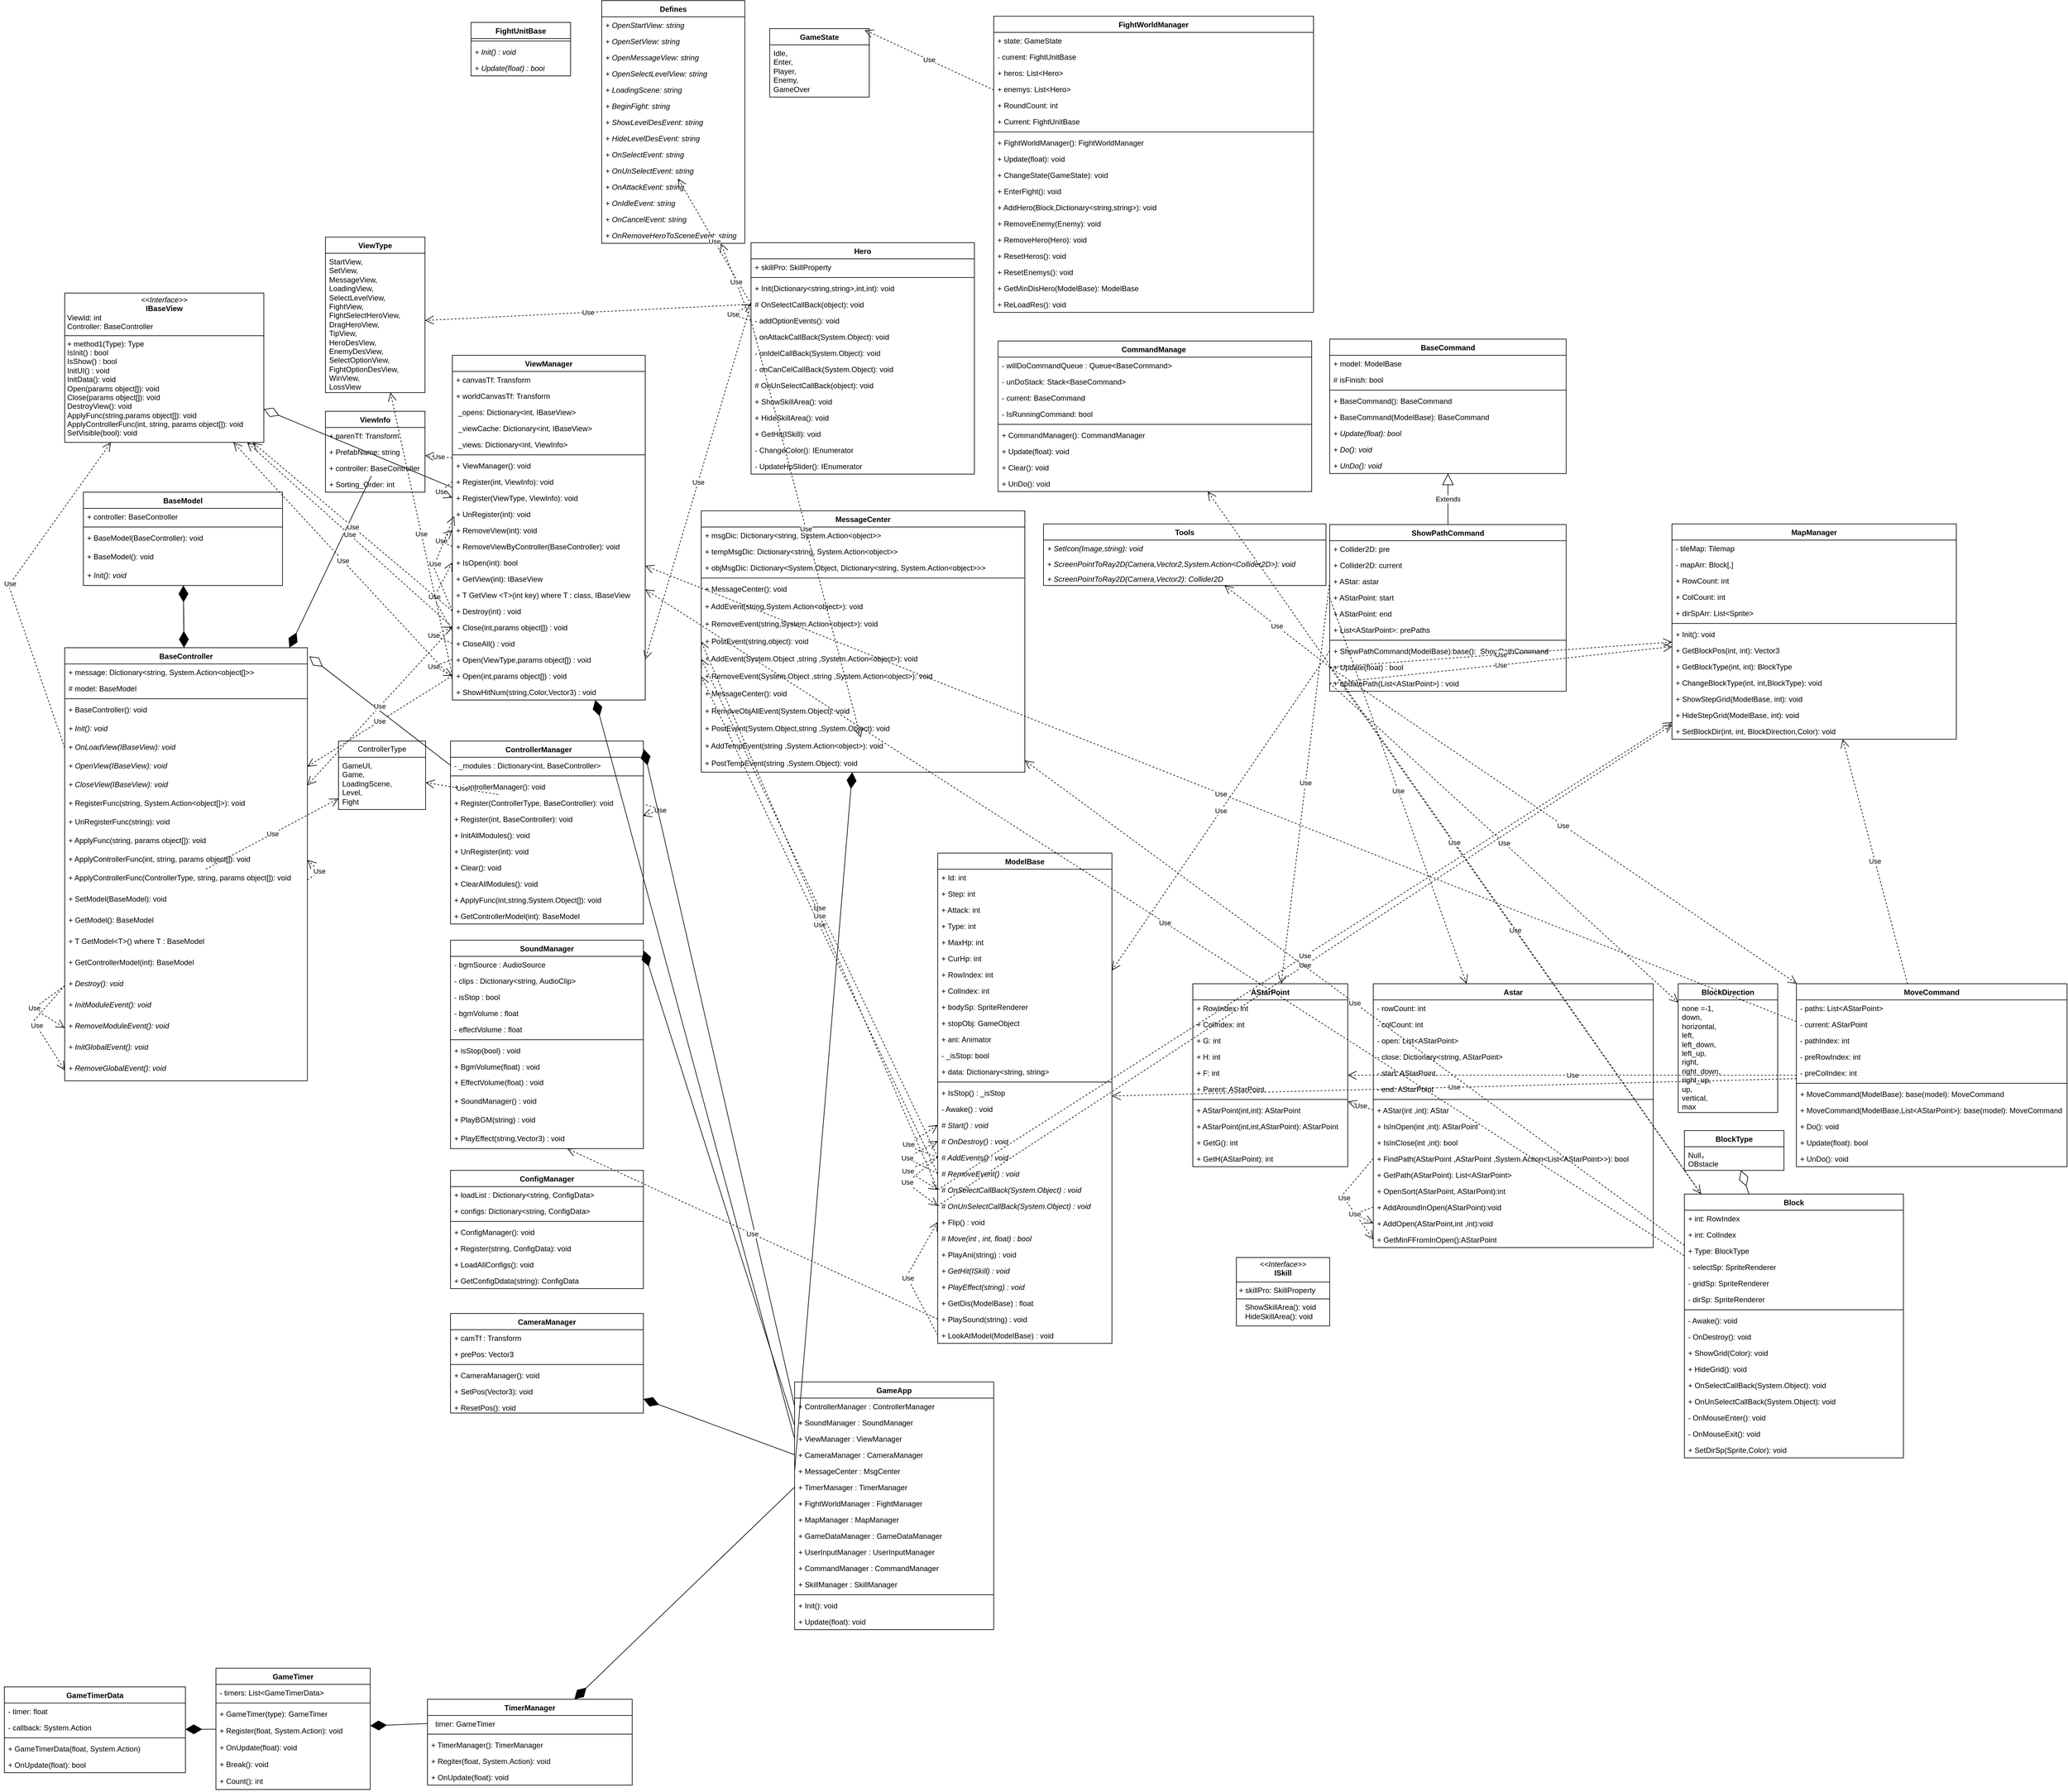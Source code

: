 <mxfile version="26.1.1">
  <diagram id="C5RBs43oDa-KdzZeNtuy" name="Page-1">
    <mxGraphModel dx="2891" dy="3013" grid="1" gridSize="10" guides="1" tooltips="1" connect="1" arrows="1" fold="1" page="1" pageScale="1" pageWidth="827" pageHeight="1169" math="0" shadow="0">
      <root>
        <mxCell id="WIyWlLk6GJQsqaUBKTNV-0" />
        <mxCell id="WIyWlLk6GJQsqaUBKTNV-1" parent="WIyWlLk6GJQsqaUBKTNV-0" />
        <mxCell id="NcNX63bowozpFFL_ACmJ-12" value="GameApp" style="swimlane;fontStyle=1;align=center;verticalAlign=top;childLayout=stackLayout;horizontal=1;startSize=26;horizontalStack=0;resizeParent=1;resizeParentMax=0;resizeLast=0;collapsible=1;marginBottom=0;whiteSpace=wrap;html=1;" vertex="1" parent="WIyWlLk6GJQsqaUBKTNV-1">
          <mxGeometry x="340" y="240" width="320" height="398" as="geometry" />
        </mxCell>
        <mxCell id="NcNX63bowozpFFL_ACmJ-35" value="+ ControllerManager : ControllerManager" style="text;strokeColor=none;fillColor=none;align=left;verticalAlign=top;spacingLeft=4;spacingRight=4;overflow=hidden;rotatable=0;points=[[0,0.5],[1,0.5]];portConstraint=eastwest;whiteSpace=wrap;html=1;" vertex="1" parent="NcNX63bowozpFFL_ACmJ-12">
          <mxGeometry y="26" width="320" height="26" as="geometry" />
        </mxCell>
        <mxCell id="NcNX63bowozpFFL_ACmJ-36" value="+ SoundManager : SoundManager" style="text;strokeColor=none;fillColor=none;align=left;verticalAlign=top;spacingLeft=4;spacingRight=4;overflow=hidden;rotatable=0;points=[[0,0.5],[1,0.5]];portConstraint=eastwest;whiteSpace=wrap;html=1;" vertex="1" parent="NcNX63bowozpFFL_ACmJ-12">
          <mxGeometry y="52" width="320" height="26" as="geometry" />
        </mxCell>
        <mxCell id="NcNX63bowozpFFL_ACmJ-37" value="+ ViewManager : ViewManager" style="text;strokeColor=none;fillColor=none;align=left;verticalAlign=top;spacingLeft=4;spacingRight=4;overflow=hidden;rotatable=0;points=[[0,0.5],[1,0.5]];portConstraint=eastwest;whiteSpace=wrap;html=1;" vertex="1" parent="NcNX63bowozpFFL_ACmJ-12">
          <mxGeometry y="78" width="320" height="26" as="geometry" />
        </mxCell>
        <mxCell id="NcNX63bowozpFFL_ACmJ-38" value="+ CameraManager : CameraManager" style="text;strokeColor=none;fillColor=none;align=left;verticalAlign=top;spacingLeft=4;spacingRight=4;overflow=hidden;rotatable=0;points=[[0,0.5],[1,0.5]];portConstraint=eastwest;whiteSpace=wrap;html=1;" vertex="1" parent="NcNX63bowozpFFL_ACmJ-12">
          <mxGeometry y="104" width="320" height="26" as="geometry" />
        </mxCell>
        <mxCell id="NcNX63bowozpFFL_ACmJ-39" value="+ MessageCenter : MsgCenter" style="text;strokeColor=none;fillColor=none;align=left;verticalAlign=top;spacingLeft=4;spacingRight=4;overflow=hidden;rotatable=0;points=[[0,0.5],[1,0.5]];portConstraint=eastwest;whiteSpace=wrap;html=1;" vertex="1" parent="NcNX63bowozpFFL_ACmJ-12">
          <mxGeometry y="130" width="320" height="26" as="geometry" />
        </mxCell>
        <mxCell id="NcNX63bowozpFFL_ACmJ-40" value="+ TimerManager : TimerManager" style="text;strokeColor=none;fillColor=none;align=left;verticalAlign=top;spacingLeft=4;spacingRight=4;overflow=hidden;rotatable=0;points=[[0,0.5],[1,0.5]];portConstraint=eastwest;whiteSpace=wrap;html=1;" vertex="1" parent="NcNX63bowozpFFL_ACmJ-12">
          <mxGeometry y="156" width="320" height="26" as="geometry" />
        </mxCell>
        <mxCell id="NcNX63bowozpFFL_ACmJ-41" value="+ FightWorldManager : FightManager" style="text;strokeColor=none;fillColor=none;align=left;verticalAlign=top;spacingLeft=4;spacingRight=4;overflow=hidden;rotatable=0;points=[[0,0.5],[1,0.5]];portConstraint=eastwest;whiteSpace=wrap;html=1;" vertex="1" parent="NcNX63bowozpFFL_ACmJ-12">
          <mxGeometry y="182" width="320" height="26" as="geometry" />
        </mxCell>
        <mxCell id="NcNX63bowozpFFL_ACmJ-42" value="+ MapManager : MapManager" style="text;strokeColor=none;fillColor=none;align=left;verticalAlign=top;spacingLeft=4;spacingRight=4;overflow=hidden;rotatable=0;points=[[0,0.5],[1,0.5]];portConstraint=eastwest;whiteSpace=wrap;html=1;" vertex="1" parent="NcNX63bowozpFFL_ACmJ-12">
          <mxGeometry y="208" width="320" height="26" as="geometry" />
        </mxCell>
        <mxCell id="NcNX63bowozpFFL_ACmJ-43" value="+ GameDataManager : GameDataManager" style="text;strokeColor=none;fillColor=none;align=left;verticalAlign=top;spacingLeft=4;spacingRight=4;overflow=hidden;rotatable=0;points=[[0,0.5],[1,0.5]];portConstraint=eastwest;whiteSpace=wrap;html=1;" vertex="1" parent="NcNX63bowozpFFL_ACmJ-12">
          <mxGeometry y="234" width="320" height="26" as="geometry" />
        </mxCell>
        <mxCell id="NcNX63bowozpFFL_ACmJ-44" value="+ UserInputManager : UserInputManager" style="text;strokeColor=none;fillColor=none;align=left;verticalAlign=top;spacingLeft=4;spacingRight=4;overflow=hidden;rotatable=0;points=[[0,0.5],[1,0.5]];portConstraint=eastwest;whiteSpace=wrap;html=1;" vertex="1" parent="NcNX63bowozpFFL_ACmJ-12">
          <mxGeometry y="260" width="320" height="26" as="geometry" />
        </mxCell>
        <mxCell id="NcNX63bowozpFFL_ACmJ-45" value="+ CommandManager : CommandManager" style="text;strokeColor=none;fillColor=none;align=left;verticalAlign=top;spacingLeft=4;spacingRight=4;overflow=hidden;rotatable=0;points=[[0,0.5],[1,0.5]];portConstraint=eastwest;whiteSpace=wrap;html=1;" vertex="1" parent="NcNX63bowozpFFL_ACmJ-12">
          <mxGeometry y="286" width="320" height="26" as="geometry" />
        </mxCell>
        <mxCell id="NcNX63bowozpFFL_ACmJ-13" value="+ SkillManager : SkillManager" style="text;strokeColor=none;fillColor=none;align=left;verticalAlign=top;spacingLeft=4;spacingRight=4;overflow=hidden;rotatable=0;points=[[0,0.5],[1,0.5]];portConstraint=eastwest;whiteSpace=wrap;html=1;" vertex="1" parent="NcNX63bowozpFFL_ACmJ-12">
          <mxGeometry y="312" width="320" height="26" as="geometry" />
        </mxCell>
        <mxCell id="NcNX63bowozpFFL_ACmJ-14" value="" style="line;strokeWidth=1;fillColor=none;align=left;verticalAlign=middle;spacingTop=-1;spacingLeft=3;spacingRight=3;rotatable=0;labelPosition=right;points=[];portConstraint=eastwest;strokeColor=inherit;" vertex="1" parent="NcNX63bowozpFFL_ACmJ-12">
          <mxGeometry y="338" width="320" height="8" as="geometry" />
        </mxCell>
        <mxCell id="NcNX63bowozpFFL_ACmJ-46" value="+ Init(): void" style="text;strokeColor=none;fillColor=none;align=left;verticalAlign=top;spacingLeft=4;spacingRight=4;overflow=hidden;rotatable=0;points=[[0,0.5],[1,0.5]];portConstraint=eastwest;whiteSpace=wrap;html=1;" vertex="1" parent="NcNX63bowozpFFL_ACmJ-12">
          <mxGeometry y="346" width="320" height="26" as="geometry" />
        </mxCell>
        <mxCell id="NcNX63bowozpFFL_ACmJ-15" value="+ Update(float): void" style="text;strokeColor=none;fillColor=none;align=left;verticalAlign=top;spacingLeft=4;spacingRight=4;overflow=hidden;rotatable=0;points=[[0,0.5],[1,0.5]];portConstraint=eastwest;whiteSpace=wrap;html=1;" vertex="1" parent="NcNX63bowozpFFL_ACmJ-12">
          <mxGeometry y="372" width="320" height="26" as="geometry" />
        </mxCell>
        <mxCell id="NcNX63bowozpFFL_ACmJ-52" value="SoundManager" style="swimlane;fontStyle=1;align=center;verticalAlign=top;childLayout=stackLayout;horizontal=1;startSize=26;horizontalStack=0;resizeParent=1;resizeParentMax=0;resizeLast=0;collapsible=1;marginBottom=0;whiteSpace=wrap;html=1;" vertex="1" parent="WIyWlLk6GJQsqaUBKTNV-1">
          <mxGeometry x="-213" y="-470" width="310" height="335" as="geometry" />
        </mxCell>
        <mxCell id="NcNX63bowozpFFL_ACmJ-56" value="- bgmSource : AudioSource&amp;nbsp;" style="text;strokeColor=none;fillColor=none;align=left;verticalAlign=top;spacingLeft=4;spacingRight=4;overflow=hidden;rotatable=0;points=[[0,0.5],[1,0.5]];portConstraint=eastwest;whiteSpace=wrap;html=1;" vertex="1" parent="NcNX63bowozpFFL_ACmJ-52">
          <mxGeometry y="26" width="310" height="26" as="geometry" />
        </mxCell>
        <mxCell id="NcNX63bowozpFFL_ACmJ-57" value="- clips : Dictionary&amp;lt;string, AudioClip&amp;gt;" style="text;strokeColor=none;fillColor=none;align=left;verticalAlign=top;spacingLeft=4;spacingRight=4;overflow=hidden;rotatable=0;points=[[0,0.5],[1,0.5]];portConstraint=eastwest;whiteSpace=wrap;html=1;" vertex="1" parent="NcNX63bowozpFFL_ACmJ-52">
          <mxGeometry y="52" width="310" height="26" as="geometry" />
        </mxCell>
        <mxCell id="NcNX63bowozpFFL_ACmJ-58" value="- isStop : bool" style="text;strokeColor=none;fillColor=none;align=left;verticalAlign=top;spacingLeft=4;spacingRight=4;overflow=hidden;rotatable=0;points=[[0,0.5],[1,0.5]];portConstraint=eastwest;whiteSpace=wrap;html=1;" vertex="1" parent="NcNX63bowozpFFL_ACmJ-52">
          <mxGeometry y="78" width="310" height="26" as="geometry" />
        </mxCell>
        <mxCell id="NcNX63bowozpFFL_ACmJ-61" value="- bgmVolume : float" style="text;strokeColor=none;fillColor=none;align=left;verticalAlign=top;spacingLeft=4;spacingRight=4;overflow=hidden;rotatable=0;points=[[0,0.5],[1,0.5]];portConstraint=eastwest;whiteSpace=wrap;html=1;" vertex="1" parent="NcNX63bowozpFFL_ACmJ-52">
          <mxGeometry y="104" width="310" height="26" as="geometry" />
        </mxCell>
        <mxCell id="NcNX63bowozpFFL_ACmJ-53" value="- effectVolume : float" style="text;strokeColor=none;fillColor=none;align=left;verticalAlign=top;spacingLeft=4;spacingRight=4;overflow=hidden;rotatable=0;points=[[0,0.5],[1,0.5]];portConstraint=eastwest;whiteSpace=wrap;html=1;" vertex="1" parent="NcNX63bowozpFFL_ACmJ-52">
          <mxGeometry y="130" width="310" height="26" as="geometry" />
        </mxCell>
        <mxCell id="NcNX63bowozpFFL_ACmJ-54" value="" style="line;strokeWidth=1;fillColor=none;align=left;verticalAlign=middle;spacingTop=-1;spacingLeft=3;spacingRight=3;rotatable=0;labelPosition=right;points=[];portConstraint=eastwest;strokeColor=inherit;" vertex="1" parent="NcNX63bowozpFFL_ACmJ-52">
          <mxGeometry y="156" width="310" height="8" as="geometry" />
        </mxCell>
        <mxCell id="NcNX63bowozpFFL_ACmJ-60" value="+ isStop(bool) : void&lt;div&gt;&lt;br&gt;&lt;/div&gt;" style="text;strokeColor=none;fillColor=none;align=left;verticalAlign=top;spacingLeft=4;spacingRight=4;overflow=hidden;rotatable=0;points=[[0,0.5],[1,0.5]];portConstraint=eastwest;whiteSpace=wrap;html=1;" vertex="1" parent="NcNX63bowozpFFL_ACmJ-52">
          <mxGeometry y="164" width="310" height="26" as="geometry" />
        </mxCell>
        <mxCell id="NcNX63bowozpFFL_ACmJ-63" value="+ BgmVolume(float) : void" style="text;strokeColor=none;fillColor=none;align=left;verticalAlign=top;spacingLeft=4;spacingRight=4;overflow=hidden;rotatable=0;points=[[0,0.5],[1,0.5]];portConstraint=eastwest;whiteSpace=wrap;html=1;" vertex="1" parent="NcNX63bowozpFFL_ACmJ-52">
          <mxGeometry y="190" width="310" height="25" as="geometry" />
        </mxCell>
        <mxCell id="NcNX63bowozpFFL_ACmJ-64" value="+ EffectVolume(float) : void" style="text;strokeColor=none;fillColor=none;align=left;verticalAlign=top;spacingLeft=4;spacingRight=4;overflow=hidden;rotatable=0;points=[[0,0.5],[1,0.5]];portConstraint=eastwest;whiteSpace=wrap;html=1;" vertex="1" parent="NcNX63bowozpFFL_ACmJ-52">
          <mxGeometry y="215" width="310" height="30" as="geometry" />
        </mxCell>
        <mxCell id="NcNX63bowozpFFL_ACmJ-65" value="+ SoundManager() : void" style="text;strokeColor=none;fillColor=none;align=left;verticalAlign=top;spacingLeft=4;spacingRight=4;overflow=hidden;rotatable=0;points=[[0,0.5],[1,0.5]];portConstraint=eastwest;whiteSpace=wrap;html=1;" vertex="1" parent="NcNX63bowozpFFL_ACmJ-52">
          <mxGeometry y="245" width="310" height="30" as="geometry" />
        </mxCell>
        <mxCell id="NcNX63bowozpFFL_ACmJ-66" value="+ PlayBGM(string) : void" style="text;strokeColor=none;fillColor=none;align=left;verticalAlign=top;spacingLeft=4;spacingRight=4;overflow=hidden;rotatable=0;points=[[0,0.5],[1,0.5]];portConstraint=eastwest;whiteSpace=wrap;html=1;" vertex="1" parent="NcNX63bowozpFFL_ACmJ-52">
          <mxGeometry y="275" width="310" height="30" as="geometry" />
        </mxCell>
        <mxCell id="NcNX63bowozpFFL_ACmJ-55" value="+ PlayEffect(string,Vector3) : void" style="text;strokeColor=none;fillColor=none;align=left;verticalAlign=top;spacingLeft=4;spacingRight=4;overflow=hidden;rotatable=0;points=[[0,0.5],[1,0.5]];portConstraint=eastwest;whiteSpace=wrap;html=1;" vertex="1" parent="NcNX63bowozpFFL_ACmJ-52">
          <mxGeometry y="305" width="310" height="30" as="geometry" />
        </mxCell>
        <mxCell id="NcNX63bowozpFFL_ACmJ-68" value="" style="endArrow=diamondThin;endFill=1;endSize=24;html=1;rounded=0;exitX=0;exitY=0.692;exitDx=0;exitDy=0;exitPerimeter=0;entryX=1.002;entryY=0.05;entryDx=0;entryDy=0;entryPerimeter=0;" edge="1" parent="WIyWlLk6GJQsqaUBKTNV-1" source="NcNX63bowozpFFL_ACmJ-36" target="NcNX63bowozpFFL_ACmJ-52">
          <mxGeometry width="160" relative="1" as="geometry">
            <mxPoint x="270" y="410" as="sourcePoint" />
            <mxPoint x="430" y="410" as="targetPoint" />
          </mxGeometry>
        </mxCell>
        <mxCell id="NcNX63bowozpFFL_ACmJ-70" value="ControllerManager&lt;span style=&quot;white-space: pre;&quot;&gt;&#x9;&lt;/span&gt;" style="swimlane;fontStyle=1;align=center;verticalAlign=top;childLayout=stackLayout;horizontal=1;startSize=26;horizontalStack=0;resizeParent=1;resizeParentMax=0;resizeLast=0;collapsible=1;marginBottom=0;whiteSpace=wrap;html=1;" vertex="1" parent="WIyWlLk6GJQsqaUBKTNV-1">
          <mxGeometry x="-213" y="-790" width="310" height="294" as="geometry" />
        </mxCell>
        <mxCell id="NcNX63bowozpFFL_ACmJ-74" value="- _modules : Dictionary&amp;lt;int, BaseController&amp;gt;" style="text;strokeColor=none;fillColor=none;align=left;verticalAlign=top;spacingLeft=4;spacingRight=4;overflow=hidden;rotatable=0;points=[[0,0.5],[1,0.5]];portConstraint=eastwest;whiteSpace=wrap;html=1;" vertex="1" parent="NcNX63bowozpFFL_ACmJ-70">
          <mxGeometry y="26" width="310" height="26" as="geometry" />
        </mxCell>
        <mxCell id="NcNX63bowozpFFL_ACmJ-72" value="" style="line;strokeWidth=1;fillColor=none;align=left;verticalAlign=middle;spacingTop=-1;spacingLeft=3;spacingRight=3;rotatable=0;labelPosition=right;points=[];portConstraint=eastwest;strokeColor=inherit;" vertex="1" parent="NcNX63bowozpFFL_ACmJ-70">
          <mxGeometry y="52" width="310" height="8" as="geometry" />
        </mxCell>
        <mxCell id="NcNX63bowozpFFL_ACmJ-75" value="+ ControllerManager(): void" style="text;strokeColor=none;fillColor=none;align=left;verticalAlign=top;spacingLeft=4;spacingRight=4;overflow=hidden;rotatable=0;points=[[0,0.5],[1,0.5]];portConstraint=eastwest;whiteSpace=wrap;html=1;" vertex="1" parent="NcNX63bowozpFFL_ACmJ-70">
          <mxGeometry y="60" width="310" height="26" as="geometry" />
        </mxCell>
        <mxCell id="NcNX63bowozpFFL_ACmJ-76" value="+ Register(ControllerType, BaseController): void" style="text;strokeColor=none;fillColor=none;align=left;verticalAlign=top;spacingLeft=4;spacingRight=4;overflow=hidden;rotatable=0;points=[[0,0.5],[1,0.5]];portConstraint=eastwest;whiteSpace=wrap;html=1;" vertex="1" parent="NcNX63bowozpFFL_ACmJ-70">
          <mxGeometry y="86" width="310" height="26" as="geometry" />
        </mxCell>
        <mxCell id="NcNX63bowozpFFL_ACmJ-84" value="+ Register(int, BaseController): void" style="text;strokeColor=none;fillColor=none;align=left;verticalAlign=top;spacingLeft=4;spacingRight=4;overflow=hidden;rotatable=0;points=[[0,0.5],[1,0.5]];portConstraint=eastwest;whiteSpace=wrap;html=1;" vertex="1" parent="NcNX63bowozpFFL_ACmJ-70">
          <mxGeometry y="112" width="310" height="26" as="geometry" />
        </mxCell>
        <mxCell id="NcNX63bowozpFFL_ACmJ-87" value="+ InitAllModules(): void" style="text;strokeColor=none;fillColor=none;align=left;verticalAlign=top;spacingLeft=4;spacingRight=4;overflow=hidden;rotatable=0;points=[[0,0.5],[1,0.5]];portConstraint=eastwest;whiteSpace=wrap;html=1;" vertex="1" parent="NcNX63bowozpFFL_ACmJ-70">
          <mxGeometry y="138" width="310" height="26" as="geometry" />
        </mxCell>
        <mxCell id="NcNX63bowozpFFL_ACmJ-88" value="+ UnRegister(int): void" style="text;strokeColor=none;fillColor=none;align=left;verticalAlign=top;spacingLeft=4;spacingRight=4;overflow=hidden;rotatable=0;points=[[0,0.5],[1,0.5]];portConstraint=eastwest;whiteSpace=wrap;html=1;" vertex="1" parent="NcNX63bowozpFFL_ACmJ-70">
          <mxGeometry y="164" width="310" height="26" as="geometry" />
        </mxCell>
        <mxCell id="NcNX63bowozpFFL_ACmJ-89" value="+ Clear(): void" style="text;strokeColor=none;fillColor=none;align=left;verticalAlign=top;spacingLeft=4;spacingRight=4;overflow=hidden;rotatable=0;points=[[0,0.5],[1,0.5]];portConstraint=eastwest;whiteSpace=wrap;html=1;" vertex="1" parent="NcNX63bowozpFFL_ACmJ-70">
          <mxGeometry y="190" width="310" height="26" as="geometry" />
        </mxCell>
        <mxCell id="NcNX63bowozpFFL_ACmJ-90" value="+ ClearAllModules(): void" style="text;strokeColor=none;fillColor=none;align=left;verticalAlign=top;spacingLeft=4;spacingRight=4;overflow=hidden;rotatable=0;points=[[0,0.5],[1,0.5]];portConstraint=eastwest;whiteSpace=wrap;html=1;" vertex="1" parent="NcNX63bowozpFFL_ACmJ-70">
          <mxGeometry y="216" width="310" height="26" as="geometry" />
        </mxCell>
        <mxCell id="NcNX63bowozpFFL_ACmJ-91" value="+ ApplyFunc(int,string,System.Object[]): void" style="text;strokeColor=none;fillColor=none;align=left;verticalAlign=top;spacingLeft=4;spacingRight=4;overflow=hidden;rotatable=0;points=[[0,0.5],[1,0.5]];portConstraint=eastwest;whiteSpace=wrap;html=1;" vertex="1" parent="NcNX63bowozpFFL_ACmJ-70">
          <mxGeometry y="242" width="310" height="26" as="geometry" />
        </mxCell>
        <mxCell id="NcNX63bowozpFFL_ACmJ-73" value="+ GetControllerModel(int): BaseModel" style="text;strokeColor=none;fillColor=none;align=left;verticalAlign=top;spacingLeft=4;spacingRight=4;overflow=hidden;rotatable=0;points=[[0,0.5],[1,0.5]];portConstraint=eastwest;whiteSpace=wrap;html=1;" vertex="1" parent="NcNX63bowozpFFL_ACmJ-70">
          <mxGeometry y="268" width="310" height="26" as="geometry" />
        </mxCell>
        <mxCell id="NcNX63bowozpFFL_ACmJ-79" value="Use" style="endArrow=open;endSize=12;dashed=1;html=1;rounded=0;exitX=1.013;exitY=0.632;exitDx=0;exitDy=0;exitPerimeter=0;entryX=0.997;entryY=0.308;entryDx=0;entryDy=0;entryPerimeter=0;" edge="1" parent="NcNX63bowozpFFL_ACmJ-70" source="NcNX63bowozpFFL_ACmJ-76" target="NcNX63bowozpFFL_ACmJ-84">
          <mxGeometry width="160" relative="1" as="geometry">
            <mxPoint x="250" y="120" as="sourcePoint" />
            <mxPoint x="410" y="120" as="targetPoint" />
            <Array as="points">
              <mxPoint x="340" y="110" />
            </Array>
          </mxGeometry>
        </mxCell>
        <mxCell id="NcNX63bowozpFFL_ACmJ-93" value="" style="endArrow=diamondThin;endFill=1;endSize=24;html=1;rounded=0;exitX=0;exitY=0.5;exitDx=0;exitDy=0;entryX=1.002;entryY=0.044;entryDx=0;entryDy=0;entryPerimeter=0;" edge="1" parent="WIyWlLk6GJQsqaUBKTNV-1" source="NcNX63bowozpFFL_ACmJ-35" target="NcNX63bowozpFFL_ACmJ-70">
          <mxGeometry width="160" relative="1" as="geometry">
            <mxPoint x="410" y="20" as="sourcePoint" />
            <mxPoint x="570" y="20" as="targetPoint" />
          </mxGeometry>
        </mxCell>
        <mxCell id="NcNX63bowozpFFL_ACmJ-94" value="BaseController" style="swimlane;fontStyle=1;align=center;verticalAlign=top;childLayout=stackLayout;horizontal=1;startSize=26;horizontalStack=0;resizeParent=1;resizeParentMax=0;resizeLast=0;collapsible=1;marginBottom=0;whiteSpace=wrap;html=1;" vertex="1" parent="WIyWlLk6GJQsqaUBKTNV-1">
          <mxGeometry x="-833" y="-940" width="390" height="696" as="geometry" />
        </mxCell>
        <mxCell id="NcNX63bowozpFFL_ACmJ-99" value="+ message: Dictionary&amp;lt;string, System.Action&amp;lt;object[]&amp;gt;&amp;gt;" style="text;strokeColor=none;fillColor=none;align=left;verticalAlign=top;spacingLeft=4;spacingRight=4;overflow=hidden;rotatable=0;points=[[0,0.5],[1,0.5]];portConstraint=eastwest;whiteSpace=wrap;html=1;" vertex="1" parent="NcNX63bowozpFFL_ACmJ-94">
          <mxGeometry y="26" width="390" height="26" as="geometry" />
        </mxCell>
        <mxCell id="NcNX63bowozpFFL_ACmJ-95" value="# model: BaseModel" style="text;strokeColor=none;fillColor=none;align=left;verticalAlign=top;spacingLeft=4;spacingRight=4;overflow=hidden;rotatable=0;points=[[0,0.5],[1,0.5]];portConstraint=eastwest;whiteSpace=wrap;html=1;" vertex="1" parent="NcNX63bowozpFFL_ACmJ-94">
          <mxGeometry y="52" width="390" height="26" as="geometry" />
        </mxCell>
        <mxCell id="NcNX63bowozpFFL_ACmJ-96" value="" style="line;strokeWidth=1;fillColor=none;align=left;verticalAlign=middle;spacingTop=-1;spacingLeft=3;spacingRight=3;rotatable=0;labelPosition=right;points=[];portConstraint=eastwest;strokeColor=inherit;" vertex="1" parent="NcNX63bowozpFFL_ACmJ-94">
          <mxGeometry y="78" width="390" height="8" as="geometry" />
        </mxCell>
        <mxCell id="NcNX63bowozpFFL_ACmJ-103" value="+ BaseController(): void" style="text;strokeColor=none;fillColor=none;align=left;verticalAlign=top;spacingLeft=4;spacingRight=4;overflow=hidden;rotatable=0;points=[[0,0.5],[1,0.5]];portConstraint=eastwest;whiteSpace=wrap;html=1;" vertex="1" parent="NcNX63bowozpFFL_ACmJ-94">
          <mxGeometry y="86" width="390" height="30" as="geometry" />
        </mxCell>
        <mxCell id="NcNX63bowozpFFL_ACmJ-104" value="&lt;i&gt;+ Init(): void&lt;/i&gt;" style="text;strokeColor=none;fillColor=none;align=left;verticalAlign=top;spacingLeft=4;spacingRight=4;overflow=hidden;rotatable=0;points=[[0,0.5],[1,0.5]];portConstraint=eastwest;whiteSpace=wrap;html=1;" vertex="1" parent="NcNX63bowozpFFL_ACmJ-94">
          <mxGeometry y="116" width="390" height="30" as="geometry" />
        </mxCell>
        <mxCell id="NcNX63bowozpFFL_ACmJ-105" value="&lt;i&gt;+ OnLoadView(IBaseView): void&lt;/i&gt;" style="text;strokeColor=none;fillColor=none;align=left;verticalAlign=top;spacingLeft=4;spacingRight=4;overflow=hidden;rotatable=0;points=[[0,0.5],[1,0.5]];portConstraint=eastwest;whiteSpace=wrap;html=1;" vertex="1" parent="NcNX63bowozpFFL_ACmJ-94">
          <mxGeometry y="146" width="390" height="30" as="geometry" />
        </mxCell>
        <mxCell id="NcNX63bowozpFFL_ACmJ-106" value="&lt;i&gt;+ OpenView(IBaseView): void&lt;/i&gt;" style="text;strokeColor=none;fillColor=none;align=left;verticalAlign=top;spacingLeft=4;spacingRight=4;overflow=hidden;rotatable=0;points=[[0,0.5],[1,0.5]];portConstraint=eastwest;whiteSpace=wrap;html=1;" vertex="1" parent="NcNX63bowozpFFL_ACmJ-94">
          <mxGeometry y="176" width="390" height="30" as="geometry" />
        </mxCell>
        <mxCell id="NcNX63bowozpFFL_ACmJ-107" value="&lt;i&gt;+ CloseView(IBaseView): void&lt;/i&gt;" style="text;strokeColor=none;fillColor=none;align=left;verticalAlign=top;spacingLeft=4;spacingRight=4;overflow=hidden;rotatable=0;points=[[0,0.5],[1,0.5]];portConstraint=eastwest;whiteSpace=wrap;html=1;" vertex="1" parent="NcNX63bowozpFFL_ACmJ-94">
          <mxGeometry y="206" width="390" height="30" as="geometry" />
        </mxCell>
        <mxCell id="NcNX63bowozpFFL_ACmJ-109" value="&lt;span style=&quot;font-style: normal;&quot;&gt;+ RegisterFunc(string, System.Action&amp;lt;object[]&amp;gt;): void&lt;/span&gt;" style="text;strokeColor=none;fillColor=none;align=left;verticalAlign=top;spacingLeft=4;spacingRight=4;overflow=hidden;rotatable=0;points=[[0,0.5],[1,0.5]];portConstraint=eastwest;whiteSpace=wrap;html=1;fontStyle=2" vertex="1" parent="NcNX63bowozpFFL_ACmJ-94">
          <mxGeometry y="236" width="390" height="30" as="geometry" />
        </mxCell>
        <mxCell id="NcNX63bowozpFFL_ACmJ-110" value="&lt;span style=&quot;font-style: normal;&quot;&gt;+ UnRegisterFunc(string): void&lt;/span&gt;" style="text;strokeColor=none;fillColor=none;align=left;verticalAlign=top;spacingLeft=4;spacingRight=4;overflow=hidden;rotatable=0;points=[[0,0.5],[1,0.5]];portConstraint=eastwest;whiteSpace=wrap;html=1;fontStyle=2" vertex="1" parent="NcNX63bowozpFFL_ACmJ-94">
          <mxGeometry y="266" width="390" height="30" as="geometry" />
        </mxCell>
        <mxCell id="NcNX63bowozpFFL_ACmJ-111" value="&lt;span style=&quot;font-style: normal;&quot;&gt;+ ApplyFunc(string, params object[]): void&lt;/span&gt;" style="text;strokeColor=none;fillColor=none;align=left;verticalAlign=top;spacingLeft=4;spacingRight=4;overflow=hidden;rotatable=0;points=[[0,0.5],[1,0.5]];portConstraint=eastwest;whiteSpace=wrap;html=1;fontStyle=2" vertex="1" parent="NcNX63bowozpFFL_ACmJ-94">
          <mxGeometry y="296" width="390" height="30" as="geometry" />
        </mxCell>
        <mxCell id="NcNX63bowozpFFL_ACmJ-112" value="&lt;span style=&quot;font-style: normal;&quot;&gt;+ ApplyControllerFunc(int, string, params object[]): void&lt;/span&gt;" style="text;strokeColor=none;fillColor=none;align=left;verticalAlign=top;spacingLeft=4;spacingRight=4;overflow=hidden;rotatable=0;points=[[0,0.5],[1,0.5]];portConstraint=eastwest;whiteSpace=wrap;html=1;fontStyle=2" vertex="1" parent="NcNX63bowozpFFL_ACmJ-94">
          <mxGeometry y="326" width="390" height="30" as="geometry" />
        </mxCell>
        <mxCell id="NcNX63bowozpFFL_ACmJ-115" value="&lt;span style=&quot;font-style: normal;&quot;&gt;+ ApplyControllerFunc(ControllerType, string, params object[]): void&lt;/span&gt;" style="text;strokeColor=none;fillColor=none;align=left;verticalAlign=top;spacingLeft=4;spacingRight=4;overflow=hidden;rotatable=0;points=[[0,0.5],[1,0.5]];portConstraint=eastwest;whiteSpace=wrap;html=1;fontStyle=2" vertex="1" parent="NcNX63bowozpFFL_ACmJ-94">
          <mxGeometry y="356" width="390" height="34" as="geometry" />
        </mxCell>
        <mxCell id="NcNX63bowozpFFL_ACmJ-116" value="&lt;span style=&quot;font-style: normal;&quot;&gt;+ SetModel(BaseModel): void&lt;/span&gt;" style="text;strokeColor=none;fillColor=none;align=left;verticalAlign=top;spacingLeft=4;spacingRight=4;overflow=hidden;rotatable=0;points=[[0,0.5],[1,0.5]];portConstraint=eastwest;whiteSpace=wrap;html=1;fontStyle=2" vertex="1" parent="NcNX63bowozpFFL_ACmJ-94">
          <mxGeometry y="390" width="390" height="34" as="geometry" />
        </mxCell>
        <mxCell id="NcNX63bowozpFFL_ACmJ-117" value="&lt;span style=&quot;font-style: normal;&quot;&gt;+ GetModel():&amp;nbsp;BaseModel&lt;/span&gt;" style="text;strokeColor=none;fillColor=none;align=left;verticalAlign=top;spacingLeft=4;spacingRight=4;overflow=hidden;rotatable=0;points=[[0,0.5],[1,0.5]];portConstraint=eastwest;whiteSpace=wrap;html=1;fontStyle=2" vertex="1" parent="NcNX63bowozpFFL_ACmJ-94">
          <mxGeometry y="424" width="390" height="34" as="geometry" />
        </mxCell>
        <mxCell id="NcNX63bowozpFFL_ACmJ-118" value="&lt;span style=&quot;font-style: normal;&quot;&gt;+&amp;nbsp;T GetModel&amp;lt;T&amp;gt;() where T : BaseModel&lt;/span&gt;" style="text;strokeColor=none;fillColor=none;align=left;verticalAlign=top;spacingLeft=4;spacingRight=4;overflow=hidden;rotatable=0;points=[[0,0.5],[1,0.5]];portConstraint=eastwest;whiteSpace=wrap;html=1;fontStyle=2" vertex="1" parent="NcNX63bowozpFFL_ACmJ-94">
          <mxGeometry y="458" width="390" height="34" as="geometry" />
        </mxCell>
        <mxCell id="NcNX63bowozpFFL_ACmJ-119" value="&lt;span style=&quot;font-style: normal;&quot;&gt;+ GetControllerModel(int): BaseModel&lt;/span&gt;" style="text;strokeColor=none;fillColor=none;align=left;verticalAlign=top;spacingLeft=4;spacingRight=4;overflow=hidden;rotatable=0;points=[[0,0.5],[1,0.5]];portConstraint=eastwest;whiteSpace=wrap;html=1;fontStyle=2" vertex="1" parent="NcNX63bowozpFFL_ACmJ-94">
          <mxGeometry y="492" width="390" height="34" as="geometry" />
        </mxCell>
        <mxCell id="NcNX63bowozpFFL_ACmJ-120" value="+&amp;nbsp;Destroy(): void" style="text;strokeColor=none;fillColor=none;align=left;verticalAlign=top;spacingLeft=4;spacingRight=4;overflow=hidden;rotatable=0;points=[[0,0.5],[1,0.5]];portConstraint=eastwest;whiteSpace=wrap;html=1;fontStyle=2" vertex="1" parent="NcNX63bowozpFFL_ACmJ-94">
          <mxGeometry y="526" width="390" height="34" as="geometry" />
        </mxCell>
        <mxCell id="NcNX63bowozpFFL_ACmJ-121" value="+&amp;nbsp;InitModuleEvent(): void" style="text;strokeColor=none;fillColor=none;align=left;verticalAlign=top;spacingLeft=4;spacingRight=4;overflow=hidden;rotatable=0;points=[[0,0.5],[1,0.5]];portConstraint=eastwest;whiteSpace=wrap;html=1;fontStyle=2" vertex="1" parent="NcNX63bowozpFFL_ACmJ-94">
          <mxGeometry y="560" width="390" height="34" as="geometry" />
        </mxCell>
        <mxCell id="NcNX63bowozpFFL_ACmJ-122" value="+&amp;nbsp;RemoveModuleEvent(): void" style="text;strokeColor=none;fillColor=none;align=left;verticalAlign=top;spacingLeft=4;spacingRight=4;overflow=hidden;rotatable=0;points=[[0,0.5],[1,0.5]];portConstraint=eastwest;whiteSpace=wrap;html=1;fontStyle=2" vertex="1" parent="NcNX63bowozpFFL_ACmJ-94">
          <mxGeometry y="594" width="390" height="34" as="geometry" />
        </mxCell>
        <mxCell id="NcNX63bowozpFFL_ACmJ-123" value="+&amp;nbsp;InitGlobalEvent(): void" style="text;strokeColor=none;fillColor=none;align=left;verticalAlign=top;spacingLeft=4;spacingRight=4;overflow=hidden;rotatable=0;points=[[0,0.5],[1,0.5]];portConstraint=eastwest;whiteSpace=wrap;html=1;fontStyle=2" vertex="1" parent="NcNX63bowozpFFL_ACmJ-94">
          <mxGeometry y="628" width="390" height="34" as="geometry" />
        </mxCell>
        <mxCell id="NcNX63bowozpFFL_ACmJ-97" value="+&amp;nbsp;RemoveGlobalEvent(): void" style="text;strokeColor=none;fillColor=none;align=left;verticalAlign=top;spacingLeft=4;spacingRight=4;overflow=hidden;rotatable=0;points=[[0,0.5],[1,0.5]];portConstraint=eastwest;whiteSpace=wrap;html=1;fontStyle=2" vertex="1" parent="NcNX63bowozpFFL_ACmJ-94">
          <mxGeometry y="662" width="390" height="34" as="geometry" />
        </mxCell>
        <mxCell id="NcNX63bowozpFFL_ACmJ-102" style="edgeStyle=orthogonalEdgeStyle;rounded=0;orthogonalLoop=1;jettySize=auto;html=1;exitX=0.5;exitY=1;exitDx=0;exitDy=0;entryX=0.5;entryY=1;entryDx=0;entryDy=0;entryPerimeter=0;" edge="1" parent="NcNX63bowozpFFL_ACmJ-94" source="NcNX63bowozpFFL_ACmJ-94" target="NcNX63bowozpFFL_ACmJ-97">
          <mxGeometry relative="1" as="geometry" />
        </mxCell>
        <mxCell id="NcNX63bowozpFFL_ACmJ-114" value="Use" style="endArrow=open;endSize=12;dashed=1;html=1;rounded=0;exitX=1;exitY=0.5;exitDx=0;exitDy=0;entryX=1;entryY=0.5;entryDx=0;entryDy=0;" edge="1" parent="NcNX63bowozpFFL_ACmJ-94" source="NcNX63bowozpFFL_ACmJ-115" target="NcNX63bowozpFFL_ACmJ-112">
          <mxGeometry width="160" relative="1" as="geometry">
            <mxPoint x="350" y="310" as="sourcePoint" />
            <mxPoint x="510" y="310" as="targetPoint" />
            <Array as="points">
              <mxPoint x="410" y="360" />
            </Array>
          </mxGeometry>
        </mxCell>
        <mxCell id="NcNX63bowozpFFL_ACmJ-124" value="Use" style="endArrow=open;endSize=12;dashed=1;html=1;rounded=0;exitX=0;exitY=0.5;exitDx=0;exitDy=0;entryX=0;entryY=0.5;entryDx=0;entryDy=0;" edge="1" parent="NcNX63bowozpFFL_ACmJ-94" source="NcNX63bowozpFFL_ACmJ-120" target="NcNX63bowozpFFL_ACmJ-122">
          <mxGeometry width="160" relative="1" as="geometry">
            <mxPoint x="310" y="540" as="sourcePoint" />
            <mxPoint x="470" y="540" as="targetPoint" />
            <Array as="points">
              <mxPoint x="-50" y="580" />
            </Array>
          </mxGeometry>
        </mxCell>
        <mxCell id="NcNX63bowozpFFL_ACmJ-125" value="Use" style="endArrow=open;endSize=12;dashed=1;html=1;rounded=0;exitX=0;exitY=0.5;exitDx=0;exitDy=0;entryX=0;entryY=0.5;entryDx=0;entryDy=0;" edge="1" parent="NcNX63bowozpFFL_ACmJ-94" source="NcNX63bowozpFFL_ACmJ-120" target="NcNX63bowozpFFL_ACmJ-97">
          <mxGeometry width="160" relative="1" as="geometry">
            <mxPoint x="230" y="530" as="sourcePoint" />
            <mxPoint x="390" y="530" as="targetPoint" />
            <Array as="points">
              <mxPoint x="-50" y="600" />
            </Array>
          </mxGeometry>
        </mxCell>
        <mxCell id="NcNX63bowozpFFL_ACmJ-128" value="" style="endArrow=diamondThin;endFill=0;endSize=24;html=1;rounded=0;exitX=0;exitY=0.5;exitDx=0;exitDy=0;entryX=1.008;entryY=0.02;entryDx=0;entryDy=0;entryPerimeter=0;" edge="1" parent="WIyWlLk6GJQsqaUBKTNV-1" source="NcNX63bowozpFFL_ACmJ-74" target="NcNX63bowozpFFL_ACmJ-94">
          <mxGeometry width="160" relative="1" as="geometry">
            <mxPoint x="-243" y="-730" as="sourcePoint" />
            <mxPoint x="-83" y="-730" as="targetPoint" />
          </mxGeometry>
        </mxCell>
        <mxCell id="NcNX63bowozpFFL_ACmJ-129" value="BaseModel" style="swimlane;fontStyle=1;align=center;verticalAlign=top;childLayout=stackLayout;horizontal=1;startSize=26;horizontalStack=0;resizeParent=1;resizeParentMax=0;resizeLast=0;collapsible=1;marginBottom=0;whiteSpace=wrap;html=1;" vertex="1" parent="WIyWlLk6GJQsqaUBKTNV-1">
          <mxGeometry x="-803" y="-1190" width="320" height="150" as="geometry" />
        </mxCell>
        <mxCell id="NcNX63bowozpFFL_ACmJ-130" value="+ controller: BaseController" style="text;strokeColor=none;fillColor=none;align=left;verticalAlign=top;spacingLeft=4;spacingRight=4;overflow=hidden;rotatable=0;points=[[0,0.5],[1,0.5]];portConstraint=eastwest;whiteSpace=wrap;html=1;" vertex="1" parent="NcNX63bowozpFFL_ACmJ-129">
          <mxGeometry y="26" width="320" height="26" as="geometry" />
        </mxCell>
        <mxCell id="NcNX63bowozpFFL_ACmJ-131" value="" style="line;strokeWidth=1;fillColor=none;align=left;verticalAlign=middle;spacingTop=-1;spacingLeft=3;spacingRight=3;rotatable=0;labelPosition=right;points=[];portConstraint=eastwest;strokeColor=inherit;" vertex="1" parent="NcNX63bowozpFFL_ACmJ-129">
          <mxGeometry y="52" width="320" height="8" as="geometry" />
        </mxCell>
        <mxCell id="NcNX63bowozpFFL_ACmJ-133" value="+ BaseModel(BaseController): void" style="text;strokeColor=none;fillColor=none;align=left;verticalAlign=top;spacingLeft=4;spacingRight=4;overflow=hidden;rotatable=0;points=[[0,0.5],[1,0.5]];portConstraint=eastwest;whiteSpace=wrap;html=1;" vertex="1" parent="NcNX63bowozpFFL_ACmJ-129">
          <mxGeometry y="60" width="320" height="30" as="geometry" />
        </mxCell>
        <mxCell id="NcNX63bowozpFFL_ACmJ-134" value="+ BaseModel(): void" style="text;strokeColor=none;fillColor=none;align=left;verticalAlign=top;spacingLeft=4;spacingRight=4;overflow=hidden;rotatable=0;points=[[0,0.5],[1,0.5]];portConstraint=eastwest;whiteSpace=wrap;html=1;" vertex="1" parent="NcNX63bowozpFFL_ACmJ-129">
          <mxGeometry y="90" width="320" height="30" as="geometry" />
        </mxCell>
        <mxCell id="NcNX63bowozpFFL_ACmJ-132" value="&lt;i&gt;+ Init(): void&lt;/i&gt;" style="text;strokeColor=none;fillColor=none;align=left;verticalAlign=top;spacingLeft=4;spacingRight=4;overflow=hidden;rotatable=0;points=[[0,0.5],[1,0.5]];portConstraint=eastwest;whiteSpace=wrap;html=1;" vertex="1" parent="NcNX63bowozpFFL_ACmJ-129">
          <mxGeometry y="120" width="320" height="30" as="geometry" />
        </mxCell>
        <mxCell id="NcNX63bowozpFFL_ACmJ-153" value="&lt;p style=&quot;margin:0px;margin-top:4px;text-align:center;&quot;&gt;&lt;i&gt;&amp;lt;&amp;lt;Interface&amp;gt;&amp;gt;&lt;/i&gt;&lt;br&gt;&lt;b&gt;IBaseView&lt;/b&gt;&lt;/p&gt;&lt;p style=&quot;margin:0px;margin-left:4px;&quot;&gt;ViewId: int&lt;/p&gt;&lt;p style=&quot;margin:0px;margin-left:4px;&quot;&gt;Controller: BaseController&lt;/p&gt;&lt;hr size=&quot;1&quot; style=&quot;border-style:solid;&quot;&gt;&lt;p style=&quot;margin:0px;margin-left:4px;&quot;&gt;+ method1(Type): Type&lt;/p&gt;&lt;p style=&quot;margin: 0px 0px 0px 4px;&quot;&gt;IsInit() : bool&lt;/p&gt;&lt;p style=&quot;margin: 0px 0px 0px 4px;&quot;&gt;IsShow() : bool&lt;/p&gt;&lt;p style=&quot;margin: 0px 0px 0px 4px;&quot;&gt;InitUI() : void&lt;/p&gt;&lt;p style=&quot;margin: 0px 0px 0px 4px;&quot;&gt;InitData(): void&lt;/p&gt;&lt;p style=&quot;margin: 0px 0px 0px 4px;&quot;&gt;Open(params object[]): void&lt;/p&gt;&lt;p style=&quot;margin: 0px 0px 0px 4px;&quot;&gt;Close(params object[]): void&lt;/p&gt;&lt;p style=&quot;margin: 0px 0px 0px 4px;&quot;&gt;DestroyView(): void&lt;/p&gt;&lt;p style=&quot;margin: 0px 0px 0px 4px;&quot;&gt;ApplyFunc(string,params object[]): void&amp;nbsp;&amp;nbsp;&lt;/p&gt;&lt;p style=&quot;margin: 0px 0px 0px 4px;&quot;&gt;ApplyControllerFunc(int, string, params object[]): void&lt;/p&gt;&lt;p style=&quot;margin: 0px 0px 0px 4px;&quot;&gt;SetVisible(bool): void&lt;/p&gt;" style="verticalAlign=top;align=left;overflow=fill;html=1;whiteSpace=wrap;" vertex="1" parent="WIyWlLk6GJQsqaUBKTNV-1">
          <mxGeometry x="-833" y="-1510" width="320" height="240" as="geometry" />
        </mxCell>
        <mxCell id="NcNX63bowozpFFL_ACmJ-156" value="Use" style="endArrow=open;endSize=12;dashed=1;html=1;rounded=0;exitX=0;exitY=0.5;exitDx=0;exitDy=0;" edge="1" parent="WIyWlLk6GJQsqaUBKTNV-1" source="NcNX63bowozpFFL_ACmJ-105" target="NcNX63bowozpFFL_ACmJ-153">
          <mxGeometry width="160" relative="1" as="geometry">
            <mxPoint x="-643" y="-880" as="sourcePoint" />
            <mxPoint x="-483" y="-880" as="targetPoint" />
            <Array as="points">
              <mxPoint x="-923" y="-1040" />
            </Array>
          </mxGeometry>
        </mxCell>
        <mxCell id="NcNX63bowozpFFL_ACmJ-160" value="" style="endArrow=diamondThin;endFill=1;endSize=24;html=1;rounded=0;" edge="1" parent="WIyWlLk6GJQsqaUBKTNV-1" source="NcNX63bowozpFFL_ACmJ-129" target="NcNX63bowozpFFL_ACmJ-94">
          <mxGeometry width="160" relative="1" as="geometry">
            <mxPoint x="-633" y="-940" as="sourcePoint" />
            <mxPoint x="-473" y="-940" as="targetPoint" />
          </mxGeometry>
        </mxCell>
        <mxCell id="NcNX63bowozpFFL_ACmJ-161" value="" style="endArrow=diamondThin;endFill=1;endSize=24;html=1;rounded=0;" edge="1" parent="WIyWlLk6GJQsqaUBKTNV-1" source="NcNX63bowozpFFL_ACmJ-94" target="NcNX63bowozpFFL_ACmJ-129">
          <mxGeometry width="160" relative="1" as="geometry">
            <mxPoint x="-423" y="-1050" as="sourcePoint" />
            <mxPoint x="-263" y="-1050" as="targetPoint" />
          </mxGeometry>
        </mxCell>
        <mxCell id="NcNX63bowozpFFL_ACmJ-168" value="ControllerType" style="swimlane;fontStyle=0;childLayout=stackLayout;horizontal=1;startSize=26;fillColor=none;horizontalStack=0;resizeParent=1;resizeParentMax=0;resizeLast=0;collapsible=1;marginBottom=0;whiteSpace=wrap;html=1;" vertex="1" parent="WIyWlLk6GJQsqaUBKTNV-1">
          <mxGeometry x="-393" y="-790" width="140" height="110" as="geometry" />
        </mxCell>
        <mxCell id="NcNX63bowozpFFL_ACmJ-171" value="&lt;div&gt;GameUI,&lt;/div&gt;&lt;div&gt;Game,&lt;/div&gt;&lt;div&gt;LoadingScene,&lt;/div&gt;&lt;div&gt;Level,&lt;/div&gt;&lt;div&gt;Fight&lt;/div&gt;" style="text;strokeColor=none;fillColor=none;align=left;verticalAlign=top;spacingLeft=4;spacingRight=4;overflow=hidden;rotatable=0;points=[[0,0.5],[1,0.5]];portConstraint=eastwest;whiteSpace=wrap;html=1;" vertex="1" parent="NcNX63bowozpFFL_ACmJ-168">
          <mxGeometry y="26" width="140" height="84" as="geometry" />
        </mxCell>
        <mxCell id="NcNX63bowozpFFL_ACmJ-173" value="Use" style="endArrow=open;endSize=12;dashed=1;html=1;rounded=0;" edge="1" parent="WIyWlLk6GJQsqaUBKTNV-1" source="NcNX63bowozpFFL_ACmJ-76" target="NcNX63bowozpFFL_ACmJ-168">
          <mxGeometry width="160" relative="1" as="geometry">
            <mxPoint x="-483" y="-600" as="sourcePoint" />
            <mxPoint x="-323" y="-600" as="targetPoint" />
          </mxGeometry>
        </mxCell>
        <mxCell id="NcNX63bowozpFFL_ACmJ-174" value="Use" style="endArrow=open;endSize=12;dashed=1;html=1;rounded=0;" edge="1" parent="WIyWlLk6GJQsqaUBKTNV-1" source="NcNX63bowozpFFL_ACmJ-115" target="NcNX63bowozpFFL_ACmJ-168">
          <mxGeometry width="160" relative="1" as="geometry">
            <mxPoint x="-523" y="-620" as="sourcePoint" />
            <mxPoint x="-363" y="-620" as="targetPoint" />
          </mxGeometry>
        </mxCell>
        <mxCell id="NcNX63bowozpFFL_ACmJ-175" value="ViewManager" style="swimlane;fontStyle=1;align=center;verticalAlign=top;childLayout=stackLayout;horizontal=1;startSize=26;horizontalStack=0;resizeParent=1;resizeParentMax=0;resizeLast=0;collapsible=1;marginBottom=0;whiteSpace=wrap;html=1;" vertex="1" parent="WIyWlLk6GJQsqaUBKTNV-1">
          <mxGeometry x="-210" y="-1410" width="310" height="554" as="geometry" />
        </mxCell>
        <mxCell id="NcNX63bowozpFFL_ACmJ-198" value="+ canvasTf: Transform" style="text;strokeColor=none;fillColor=none;align=left;verticalAlign=top;spacingLeft=4;spacingRight=4;overflow=hidden;rotatable=0;points=[[0,0.5],[1,0.5]];portConstraint=eastwest;whiteSpace=wrap;html=1;" vertex="1" parent="NcNX63bowozpFFL_ACmJ-175">
          <mxGeometry y="26" width="310" height="26" as="geometry" />
        </mxCell>
        <mxCell id="NcNX63bowozpFFL_ACmJ-199" value="+ worldCanvasTf: Transform" style="text;strokeColor=none;fillColor=none;align=left;verticalAlign=top;spacingLeft=4;spacingRight=4;overflow=hidden;rotatable=0;points=[[0,0.5],[1,0.5]];portConstraint=eastwest;whiteSpace=wrap;html=1;" vertex="1" parent="NcNX63bowozpFFL_ACmJ-175">
          <mxGeometry y="52" width="310" height="26" as="geometry" />
        </mxCell>
        <mxCell id="NcNX63bowozpFFL_ACmJ-201" value="&amp;nbsp;_opens: Dictionary&amp;lt;int, IBaseView&amp;gt;" style="text;strokeColor=none;fillColor=none;align=left;verticalAlign=top;spacingLeft=4;spacingRight=4;overflow=hidden;rotatable=0;points=[[0,0.5],[1,0.5]];portConstraint=eastwest;whiteSpace=wrap;html=1;" vertex="1" parent="NcNX63bowozpFFL_ACmJ-175">
          <mxGeometry y="78" width="310" height="26" as="geometry" />
        </mxCell>
        <mxCell id="NcNX63bowozpFFL_ACmJ-202" value="&amp;nbsp;_viewCache: Dictionary&amp;lt;int, IBaseView&amp;gt;" style="text;strokeColor=none;fillColor=none;align=left;verticalAlign=top;spacingLeft=4;spacingRight=4;overflow=hidden;rotatable=0;points=[[0,0.5],[1,0.5]];portConstraint=eastwest;whiteSpace=wrap;html=1;" vertex="1" parent="NcNX63bowozpFFL_ACmJ-175">
          <mxGeometry y="104" width="310" height="26" as="geometry" />
        </mxCell>
        <mxCell id="NcNX63bowozpFFL_ACmJ-176" value="&amp;nbsp;_views: Dictionary&amp;lt;int, ViewInfo&amp;gt;" style="text;strokeColor=none;fillColor=none;align=left;verticalAlign=top;spacingLeft=4;spacingRight=4;overflow=hidden;rotatable=0;points=[[0,0.5],[1,0.5]];portConstraint=eastwest;whiteSpace=wrap;html=1;" vertex="1" parent="NcNX63bowozpFFL_ACmJ-175">
          <mxGeometry y="130" width="310" height="26" as="geometry" />
        </mxCell>
        <mxCell id="NcNX63bowozpFFL_ACmJ-177" value="" style="line;strokeWidth=1;fillColor=none;align=left;verticalAlign=middle;spacingTop=-1;spacingLeft=3;spacingRight=3;rotatable=0;labelPosition=right;points=[];portConstraint=eastwest;strokeColor=inherit;" vertex="1" parent="NcNX63bowozpFFL_ACmJ-175">
          <mxGeometry y="156" width="310" height="8" as="geometry" />
        </mxCell>
        <mxCell id="NcNX63bowozpFFL_ACmJ-203" value="+ ViewManager(): void" style="text;strokeColor=none;fillColor=none;align=left;verticalAlign=top;spacingLeft=4;spacingRight=4;overflow=hidden;rotatable=0;points=[[0,0.5],[1,0.5]];portConstraint=eastwest;whiteSpace=wrap;html=1;" vertex="1" parent="NcNX63bowozpFFL_ACmJ-175">
          <mxGeometry y="164" width="310" height="26" as="geometry" />
        </mxCell>
        <mxCell id="NcNX63bowozpFFL_ACmJ-205" value="+ Register(int, ViewInfo): void" style="text;strokeColor=none;fillColor=none;align=left;verticalAlign=top;spacingLeft=4;spacingRight=4;overflow=hidden;rotatable=0;points=[[0,0.5],[1,0.5]];portConstraint=eastwest;whiteSpace=wrap;html=1;" vertex="1" parent="NcNX63bowozpFFL_ACmJ-175">
          <mxGeometry y="190" width="310" height="26" as="geometry" />
        </mxCell>
        <mxCell id="NcNX63bowozpFFL_ACmJ-206" value="+ Register(ViewType, ViewInfo): void" style="text;strokeColor=none;fillColor=none;align=left;verticalAlign=top;spacingLeft=4;spacingRight=4;overflow=hidden;rotatable=0;points=[[0,0.5],[1,0.5]];portConstraint=eastwest;whiteSpace=wrap;html=1;" vertex="1" parent="NcNX63bowozpFFL_ACmJ-175">
          <mxGeometry y="216" width="310" height="26" as="geometry" />
        </mxCell>
        <mxCell id="NcNX63bowozpFFL_ACmJ-207" value="+ UnRegister(int): void" style="text;strokeColor=none;fillColor=none;align=left;verticalAlign=top;spacingLeft=4;spacingRight=4;overflow=hidden;rotatable=0;points=[[0,0.5],[1,0.5]];portConstraint=eastwest;whiteSpace=wrap;html=1;" vertex="1" parent="NcNX63bowozpFFL_ACmJ-175">
          <mxGeometry y="242" width="310" height="26" as="geometry" />
        </mxCell>
        <mxCell id="NcNX63bowozpFFL_ACmJ-208" value="+ RemoveView(int): void" style="text;strokeColor=none;fillColor=none;align=left;verticalAlign=top;spacingLeft=4;spacingRight=4;overflow=hidden;rotatable=0;points=[[0,0.5],[1,0.5]];portConstraint=eastwest;whiteSpace=wrap;html=1;" vertex="1" parent="NcNX63bowozpFFL_ACmJ-175">
          <mxGeometry y="268" width="310" height="26" as="geometry" />
        </mxCell>
        <mxCell id="NcNX63bowozpFFL_ACmJ-209" value="+ RemoveViewByController(BaseController): void" style="text;strokeColor=none;fillColor=none;align=left;verticalAlign=top;spacingLeft=4;spacingRight=4;overflow=hidden;rotatable=0;points=[[0,0.5],[1,0.5]];portConstraint=eastwest;whiteSpace=wrap;html=1;" vertex="1" parent="NcNX63bowozpFFL_ACmJ-175">
          <mxGeometry y="294" width="310" height="26" as="geometry" />
        </mxCell>
        <mxCell id="NcNX63bowozpFFL_ACmJ-210" value="+ IsOpen(int): bool" style="text;strokeColor=none;fillColor=none;align=left;verticalAlign=top;spacingLeft=4;spacingRight=4;overflow=hidden;rotatable=0;points=[[0,0.5],[1,0.5]];portConstraint=eastwest;whiteSpace=wrap;html=1;" vertex="1" parent="NcNX63bowozpFFL_ACmJ-175">
          <mxGeometry y="320" width="310" height="26" as="geometry" />
        </mxCell>
        <mxCell id="NcNX63bowozpFFL_ACmJ-211" value="+ GetView(int): IBaseView" style="text;strokeColor=none;fillColor=none;align=left;verticalAlign=top;spacingLeft=4;spacingRight=4;overflow=hidden;rotatable=0;points=[[0,0.5],[1,0.5]];portConstraint=eastwest;whiteSpace=wrap;html=1;" vertex="1" parent="NcNX63bowozpFFL_ACmJ-175">
          <mxGeometry y="346" width="310" height="26" as="geometry" />
        </mxCell>
        <mxCell id="NcNX63bowozpFFL_ACmJ-212" value="+ T GetView &amp;lt;T&amp;gt;(int key) where T : class, IBaseView" style="text;strokeColor=none;fillColor=none;align=left;verticalAlign=top;spacingLeft=4;spacingRight=4;overflow=hidden;rotatable=0;points=[[0,0.5],[1,0.5]];portConstraint=eastwest;whiteSpace=wrap;html=1;" vertex="1" parent="NcNX63bowozpFFL_ACmJ-175">
          <mxGeometry y="372" width="310" height="26" as="geometry" />
        </mxCell>
        <mxCell id="NcNX63bowozpFFL_ACmJ-213" value="+ Destroy(int) : void" style="text;strokeColor=none;fillColor=none;align=left;verticalAlign=top;spacingLeft=4;spacingRight=4;overflow=hidden;rotatable=0;points=[[0,0.5],[1,0.5]];portConstraint=eastwest;whiteSpace=wrap;html=1;" vertex="1" parent="NcNX63bowozpFFL_ACmJ-175">
          <mxGeometry y="398" width="310" height="26" as="geometry" />
        </mxCell>
        <mxCell id="NcNX63bowozpFFL_ACmJ-216" value="+ Close(int,params object[]) : void" style="text;strokeColor=none;fillColor=none;align=left;verticalAlign=top;spacingLeft=4;spacingRight=4;overflow=hidden;rotatable=0;points=[[0,0.5],[1,0.5]];portConstraint=eastwest;whiteSpace=wrap;html=1;" vertex="1" parent="NcNX63bowozpFFL_ACmJ-175">
          <mxGeometry y="424" width="310" height="26" as="geometry" />
        </mxCell>
        <mxCell id="NcNX63bowozpFFL_ACmJ-217" value="+ CloseAll() : void" style="text;strokeColor=none;fillColor=none;align=left;verticalAlign=top;spacingLeft=4;spacingRight=4;overflow=hidden;rotatable=0;points=[[0,0.5],[1,0.5]];portConstraint=eastwest;whiteSpace=wrap;html=1;" vertex="1" parent="NcNX63bowozpFFL_ACmJ-175">
          <mxGeometry y="450" width="310" height="26" as="geometry" />
        </mxCell>
        <mxCell id="NcNX63bowozpFFL_ACmJ-218" value="+ Open(ViewType,params object[]) : void" style="text;strokeColor=none;fillColor=none;align=left;verticalAlign=top;spacingLeft=4;spacingRight=4;overflow=hidden;rotatable=0;points=[[0,0.5],[1,0.5]];portConstraint=eastwest;whiteSpace=wrap;html=1;" vertex="1" parent="NcNX63bowozpFFL_ACmJ-175">
          <mxGeometry y="476" width="310" height="26" as="geometry" />
        </mxCell>
        <mxCell id="NcNX63bowozpFFL_ACmJ-219" value="+ Open(int,params object[]) : void" style="text;strokeColor=none;fillColor=none;align=left;verticalAlign=top;spacingLeft=4;spacingRight=4;overflow=hidden;rotatable=0;points=[[0,0.5],[1,0.5]];portConstraint=eastwest;whiteSpace=wrap;html=1;" vertex="1" parent="NcNX63bowozpFFL_ACmJ-175">
          <mxGeometry y="502" width="310" height="26" as="geometry" />
        </mxCell>
        <mxCell id="NcNX63bowozpFFL_ACmJ-178" value="+ ShowHitNum(string,Color,Vector3) : void" style="text;strokeColor=none;fillColor=none;align=left;verticalAlign=top;spacingLeft=4;spacingRight=4;overflow=hidden;rotatable=0;points=[[0,0.5],[1,0.5]];portConstraint=eastwest;whiteSpace=wrap;html=1;" vertex="1" parent="NcNX63bowozpFFL_ACmJ-175">
          <mxGeometry y="528" width="310" height="26" as="geometry" />
        </mxCell>
        <mxCell id="NcNX63bowozpFFL_ACmJ-223" value="Use" style="endArrow=open;endSize=12;dashed=1;html=1;rounded=0;exitX=0;exitY=0.5;exitDx=0;exitDy=0;entryX=0;entryY=0.5;entryDx=0;entryDy=0;" edge="1" parent="NcNX63bowozpFFL_ACmJ-175" source="NcNX63bowozpFFL_ACmJ-205" target="NcNX63bowozpFFL_ACmJ-206">
          <mxGeometry width="160" relative="1" as="geometry">
            <mxPoint x="-70" y="280" as="sourcePoint" />
            <mxPoint x="90" y="280" as="targetPoint" />
            <Array as="points">
              <mxPoint x="-20" y="220" />
            </Array>
          </mxGeometry>
        </mxCell>
        <mxCell id="NcNX63bowozpFFL_ACmJ-225" value="Use" style="endArrow=open;endSize=12;dashed=1;html=1;rounded=0;exitX=0;exitY=0.5;exitDx=0;exitDy=0;entryX=0;entryY=0.5;entryDx=0;entryDy=0;" edge="1" parent="NcNX63bowozpFFL_ACmJ-175" source="NcNX63bowozpFFL_ACmJ-209" target="NcNX63bowozpFFL_ACmJ-208">
          <mxGeometry width="160" relative="1" as="geometry">
            <mxPoint x="-60" y="360" as="sourcePoint" />
            <mxPoint x="100" y="360" as="targetPoint" />
            <Array as="points">
              <mxPoint x="-20" y="300" />
            </Array>
          </mxGeometry>
        </mxCell>
        <mxCell id="NcNX63bowozpFFL_ACmJ-228" value="Use" style="endArrow=open;endSize=12;dashed=1;html=1;rounded=0;exitX=0;exitY=0.5;exitDx=0;exitDy=0;entryX=0.009;entryY=0.641;entryDx=0;entryDy=0;entryPerimeter=0;" edge="1" parent="NcNX63bowozpFFL_ACmJ-175" source="NcNX63bowozpFFL_ACmJ-213" target="NcNX63bowozpFFL_ACmJ-207">
          <mxGeometry width="160" relative="1" as="geometry">
            <mxPoint x="-30" y="310" as="sourcePoint" />
            <mxPoint x="130" y="310" as="targetPoint" />
            <Array as="points">
              <mxPoint x="-30" y="340" />
            </Array>
          </mxGeometry>
        </mxCell>
        <mxCell id="NcNX63bowozpFFL_ACmJ-231" value="Use" style="endArrow=open;endSize=12;dashed=1;html=1;rounded=0;exitX=-0.002;exitY=0.702;exitDx=0;exitDy=0;exitPerimeter=0;entryX=0;entryY=0.5;entryDx=0;entryDy=0;" edge="1" parent="NcNX63bowozpFFL_ACmJ-175" source="NcNX63bowozpFFL_ACmJ-216" target="NcNX63bowozpFFL_ACmJ-210">
          <mxGeometry width="160" relative="1" as="geometry">
            <mxPoint x="-50" y="370" as="sourcePoint" />
            <mxPoint x="110" y="370" as="targetPoint" />
            <Array as="points">
              <mxPoint x="-30" y="390" />
            </Array>
          </mxGeometry>
        </mxCell>
        <mxCell id="NcNX63bowozpFFL_ACmJ-237" value="Use" style="endArrow=open;endSize=12;dashed=1;html=1;rounded=0;exitX=0;exitY=0.5;exitDx=0;exitDy=0;entryX=0;entryY=0.5;entryDx=0;entryDy=0;" edge="1" parent="NcNX63bowozpFFL_ACmJ-175" source="NcNX63bowozpFFL_ACmJ-217" target="NcNX63bowozpFFL_ACmJ-216">
          <mxGeometry width="160" relative="1" as="geometry">
            <mxPoint x="70" y="400" as="sourcePoint" />
            <mxPoint x="230" y="400" as="targetPoint" />
            <Array as="points">
              <mxPoint x="-30" y="450" />
            </Array>
          </mxGeometry>
        </mxCell>
        <mxCell id="NcNX63bowozpFFL_ACmJ-239" value="Use" style="endArrow=open;endSize=12;dashed=1;html=1;rounded=0;exitX=0;exitY=0.5;exitDx=0;exitDy=0;entryX=0;entryY=0.5;entryDx=0;entryDy=0;" edge="1" parent="NcNX63bowozpFFL_ACmJ-175" source="NcNX63bowozpFFL_ACmJ-218" target="NcNX63bowozpFFL_ACmJ-219">
          <mxGeometry width="160" relative="1" as="geometry">
            <mxPoint x="70" y="430" as="sourcePoint" />
            <mxPoint x="230" y="430" as="targetPoint" />
            <Array as="points">
              <mxPoint x="-30" y="500" />
            </Array>
          </mxGeometry>
        </mxCell>
        <mxCell id="NcNX63bowozpFFL_ACmJ-183" value="ViewInfo" style="swimlane;fontStyle=1;align=center;verticalAlign=top;childLayout=stackLayout;horizontal=1;startSize=26;horizontalStack=0;resizeParent=1;resizeParentMax=0;resizeLast=0;collapsible=1;marginBottom=0;whiteSpace=wrap;html=1;" vertex="1" parent="WIyWlLk6GJQsqaUBKTNV-1">
          <mxGeometry x="-414" y="-1320" width="160" height="130" as="geometry" />
        </mxCell>
        <mxCell id="NcNX63bowozpFFL_ACmJ-187" value="+ parenTf: Transform" style="text;strokeColor=none;fillColor=none;align=left;verticalAlign=top;spacingLeft=4;spacingRight=4;overflow=hidden;rotatable=0;points=[[0,0.5],[1,0.5]];portConstraint=eastwest;whiteSpace=wrap;html=1;" vertex="1" parent="NcNX63bowozpFFL_ACmJ-183">
          <mxGeometry y="26" width="160" height="26" as="geometry" />
        </mxCell>
        <mxCell id="NcNX63bowozpFFL_ACmJ-188" value="+ PrefabName: string" style="text;strokeColor=none;fillColor=none;align=left;verticalAlign=top;spacingLeft=4;spacingRight=4;overflow=hidden;rotatable=0;points=[[0,0.5],[1,0.5]];portConstraint=eastwest;whiteSpace=wrap;html=1;" vertex="1" parent="NcNX63bowozpFFL_ACmJ-183">
          <mxGeometry y="52" width="160" height="26" as="geometry" />
        </mxCell>
        <mxCell id="NcNX63bowozpFFL_ACmJ-184" value="+ controller: BaseController" style="text;strokeColor=none;fillColor=none;align=left;verticalAlign=top;spacingLeft=4;spacingRight=4;overflow=hidden;rotatable=0;points=[[0,0.5],[1,0.5]];portConstraint=eastwest;whiteSpace=wrap;html=1;" vertex="1" parent="NcNX63bowozpFFL_ACmJ-183">
          <mxGeometry y="78" width="160" height="26" as="geometry" />
        </mxCell>
        <mxCell id="NcNX63bowozpFFL_ACmJ-197" value="+ Sorting_Order: int" style="text;strokeColor=none;fillColor=none;align=left;verticalAlign=top;spacingLeft=4;spacingRight=4;overflow=hidden;rotatable=0;points=[[0,0.5],[1,0.5]];portConstraint=eastwest;whiteSpace=wrap;html=1;" vertex="1" parent="NcNX63bowozpFFL_ACmJ-183">
          <mxGeometry y="104" width="160" height="26" as="geometry" />
        </mxCell>
        <mxCell id="NcNX63bowozpFFL_ACmJ-192" value="" style="endArrow=diamondThin;endFill=1;endSize=24;html=1;rounded=0;" edge="1" parent="WIyWlLk6GJQsqaUBKTNV-1" source="NcNX63bowozpFFL_ACmJ-184" target="NcNX63bowozpFFL_ACmJ-94">
          <mxGeometry width="160" relative="1" as="geometry">
            <mxPoint x="-100" y="-240" as="sourcePoint" />
            <mxPoint x="60" y="-240" as="targetPoint" />
          </mxGeometry>
        </mxCell>
        <mxCell id="NcNX63bowozpFFL_ACmJ-215" value="" style="endArrow=diamondThin;endFill=0;endSize=24;html=1;rounded=0;" edge="1" parent="WIyWlLk6GJQsqaUBKTNV-1" source="NcNX63bowozpFFL_ACmJ-175" target="NcNX63bowozpFFL_ACmJ-153">
          <mxGeometry width="160" relative="1" as="geometry">
            <mxPoint x="30" y="-1200" as="sourcePoint" />
            <mxPoint x="190" y="-1200" as="targetPoint" />
          </mxGeometry>
        </mxCell>
        <mxCell id="NcNX63bowozpFFL_ACmJ-222" value="Use" style="endArrow=open;endSize=12;dashed=1;html=1;rounded=0;" edge="1" parent="WIyWlLk6GJQsqaUBKTNV-1" source="NcNX63bowozpFFL_ACmJ-203" target="NcNX63bowozpFFL_ACmJ-183">
          <mxGeometry width="160" relative="1" as="geometry">
            <mxPoint x="-260" y="-1120" as="sourcePoint" />
            <mxPoint x="-100" y="-1120" as="targetPoint" />
          </mxGeometry>
        </mxCell>
        <mxCell id="NcNX63bowozpFFL_ACmJ-230" value="Use" style="endArrow=open;endSize=12;dashed=1;html=1;rounded=0;exitX=0;exitY=0.5;exitDx=0;exitDy=0;" edge="1" parent="WIyWlLk6GJQsqaUBKTNV-1" source="NcNX63bowozpFFL_ACmJ-213" target="NcNX63bowozpFFL_ACmJ-153">
          <mxGeometry width="160" relative="1" as="geometry">
            <mxPoint x="-430" y="-1180" as="sourcePoint" />
            <mxPoint x="-270" y="-1180" as="targetPoint" />
          </mxGeometry>
        </mxCell>
        <mxCell id="NcNX63bowozpFFL_ACmJ-233" value="Use" style="endArrow=open;endSize=12;dashed=1;html=1;rounded=0;exitX=0;exitY=0.5;exitDx=0;exitDy=0;" edge="1" parent="WIyWlLk6GJQsqaUBKTNV-1" source="NcNX63bowozpFFL_ACmJ-216" target="NcNX63bowozpFFL_ACmJ-153">
          <mxGeometry width="160" relative="1" as="geometry">
            <mxPoint x="-270" y="-1030" as="sourcePoint" />
            <mxPoint x="-110" y="-1030" as="targetPoint" />
          </mxGeometry>
        </mxCell>
        <mxCell id="NcNX63bowozpFFL_ACmJ-234" value="Use" style="endArrow=open;endSize=12;dashed=1;html=1;rounded=0;exitX=0;exitY=0.5;exitDx=0;exitDy=0;entryX=1;entryY=0.5;entryDx=0;entryDy=0;" edge="1" parent="WIyWlLk6GJQsqaUBKTNV-1" source="NcNX63bowozpFFL_ACmJ-216" target="NcNX63bowozpFFL_ACmJ-107">
          <mxGeometry width="160" relative="1" as="geometry">
            <mxPoint x="-270" y="-1090" as="sourcePoint" />
            <mxPoint x="-110" y="-1090" as="targetPoint" />
          </mxGeometry>
        </mxCell>
        <mxCell id="NcNX63bowozpFFL_ACmJ-240" value="Use" style="endArrow=open;endSize=12;dashed=1;html=1;rounded=0;" edge="1" parent="WIyWlLk6GJQsqaUBKTNV-1" target="NcNX63bowozpFFL_ACmJ-153">
          <mxGeometry width="160" relative="1" as="geometry">
            <mxPoint x="-210" y="-890" as="sourcePoint" />
            <mxPoint x="-230" y="-1060" as="targetPoint" />
          </mxGeometry>
        </mxCell>
        <mxCell id="NcNX63bowozpFFL_ACmJ-241" value="ViewType" style="swimlane;fontStyle=1;align=center;verticalAlign=top;childLayout=stackLayout;horizontal=1;startSize=26;horizontalStack=0;resizeParent=1;resizeParentMax=0;resizeLast=0;collapsible=1;marginBottom=0;whiteSpace=wrap;html=1;" vertex="1" parent="WIyWlLk6GJQsqaUBKTNV-1">
          <mxGeometry x="-414" y="-1600" width="160" height="250" as="geometry" />
        </mxCell>
        <mxCell id="NcNX63bowozpFFL_ACmJ-242" value="&lt;div&gt;StartView,&lt;/div&gt;&lt;div&gt;SetView,&lt;/div&gt;&lt;div&gt;MessageView,&lt;/div&gt;&lt;div&gt;LoadingView,&lt;/div&gt;&lt;div&gt;SelectLevelView,&lt;/div&gt;&lt;div&gt;FightView,&lt;/div&gt;&lt;div&gt;FightSelectHeroView,&lt;/div&gt;&lt;div&gt;DragHeroView,&lt;/div&gt;&lt;div&gt;TipView,&lt;/div&gt;&lt;div&gt;HeroDesView,&lt;/div&gt;&lt;div&gt;EnemyDesView,&lt;/div&gt;&lt;div&gt;SelectOptionView,&lt;/div&gt;&lt;div&gt;FightOptionDesView,&lt;/div&gt;&lt;div&gt;WinView,&lt;/div&gt;&lt;div&gt;LossView&lt;/div&gt;" style="text;strokeColor=none;fillColor=none;align=left;verticalAlign=top;spacingLeft=4;spacingRight=4;overflow=hidden;rotatable=0;points=[[0,0.5],[1,0.5]];portConstraint=eastwest;whiteSpace=wrap;html=1;" vertex="1" parent="NcNX63bowozpFFL_ACmJ-241">
          <mxGeometry y="26" width="160" height="224" as="geometry" />
        </mxCell>
        <mxCell id="NcNX63bowozpFFL_ACmJ-245" value="Use" style="endArrow=open;endSize=12;dashed=1;html=1;rounded=0;exitX=0;exitY=0.5;exitDx=0;exitDy=0;" edge="1" parent="WIyWlLk6GJQsqaUBKTNV-1" source="NcNX63bowozpFFL_ACmJ-219" target="NcNX63bowozpFFL_ACmJ-242">
          <mxGeometry width="160" relative="1" as="geometry">
            <mxPoint x="-270" y="-1070" as="sourcePoint" />
            <mxPoint x="-110" y="-1070" as="targetPoint" />
          </mxGeometry>
        </mxCell>
        <mxCell id="NcNX63bowozpFFL_ACmJ-246" value="Use" style="endArrow=open;endSize=12;dashed=1;html=1;rounded=0;exitX=0;exitY=0.5;exitDx=0;exitDy=0;entryX=1;entryY=0.5;entryDx=0;entryDy=0;" edge="1" parent="WIyWlLk6GJQsqaUBKTNV-1" source="NcNX63bowozpFFL_ACmJ-219" target="NcNX63bowozpFFL_ACmJ-106">
          <mxGeometry width="160" relative="1" as="geometry">
            <mxPoint x="-240" y="-1060" as="sourcePoint" />
            <mxPoint x="-80" y="-1060" as="targetPoint" />
          </mxGeometry>
        </mxCell>
        <mxCell id="NcNX63bowozpFFL_ACmJ-247" value="ConfigManager" style="swimlane;fontStyle=1;align=center;verticalAlign=top;childLayout=stackLayout;horizontal=1;startSize=26;horizontalStack=0;resizeParent=1;resizeParentMax=0;resizeLast=0;collapsible=1;marginBottom=0;whiteSpace=wrap;html=1;" vertex="1" parent="WIyWlLk6GJQsqaUBKTNV-1">
          <mxGeometry x="-213" y="-100" width="310" height="190" as="geometry" />
        </mxCell>
        <mxCell id="NcNX63bowozpFFL_ACmJ-251" value="+ loadList :&amp;nbsp;Dictionary&amp;lt;string, ConfigData&amp;gt;" style="text;strokeColor=none;fillColor=none;align=left;verticalAlign=top;spacingLeft=4;spacingRight=4;overflow=hidden;rotatable=0;points=[[0,0.5],[1,0.5]];portConstraint=eastwest;whiteSpace=wrap;html=1;" vertex="1" parent="NcNX63bowozpFFL_ACmJ-247">
          <mxGeometry y="26" width="310" height="26" as="geometry" />
        </mxCell>
        <mxCell id="NcNX63bowozpFFL_ACmJ-248" value="+ configs:&amp;nbsp;Dictionary&amp;lt;string, ConfigData&amp;gt;" style="text;strokeColor=none;fillColor=none;align=left;verticalAlign=top;spacingLeft=4;spacingRight=4;overflow=hidden;rotatable=0;points=[[0,0.5],[1,0.5]];portConstraint=eastwest;whiteSpace=wrap;html=1;" vertex="1" parent="NcNX63bowozpFFL_ACmJ-247">
          <mxGeometry y="52" width="310" height="26" as="geometry" />
        </mxCell>
        <mxCell id="NcNX63bowozpFFL_ACmJ-249" value="" style="line;strokeWidth=1;fillColor=none;align=left;verticalAlign=middle;spacingTop=-1;spacingLeft=3;spacingRight=3;rotatable=0;labelPosition=right;points=[];portConstraint=eastwest;strokeColor=inherit;" vertex="1" parent="NcNX63bowozpFFL_ACmJ-247">
          <mxGeometry y="78" width="310" height="8" as="geometry" />
        </mxCell>
        <mxCell id="NcNX63bowozpFFL_ACmJ-252" value="+ ConfigManager(): void" style="text;strokeColor=none;fillColor=none;align=left;verticalAlign=top;spacingLeft=4;spacingRight=4;overflow=hidden;rotatable=0;points=[[0,0.5],[1,0.5]];portConstraint=eastwest;whiteSpace=wrap;html=1;" vertex="1" parent="NcNX63bowozpFFL_ACmJ-247">
          <mxGeometry y="86" width="310" height="26" as="geometry" />
        </mxCell>
        <mxCell id="NcNX63bowozpFFL_ACmJ-253" value="+ Register(string, ConfigData): void" style="text;strokeColor=none;fillColor=none;align=left;verticalAlign=top;spacingLeft=4;spacingRight=4;overflow=hidden;rotatable=0;points=[[0,0.5],[1,0.5]];portConstraint=eastwest;whiteSpace=wrap;html=1;" vertex="1" parent="NcNX63bowozpFFL_ACmJ-247">
          <mxGeometry y="112" width="310" height="26" as="geometry" />
        </mxCell>
        <mxCell id="NcNX63bowozpFFL_ACmJ-254" value="+ LoadAllConfigs(): void" style="text;strokeColor=none;fillColor=none;align=left;verticalAlign=top;spacingLeft=4;spacingRight=4;overflow=hidden;rotatable=0;points=[[0,0.5],[1,0.5]];portConstraint=eastwest;whiteSpace=wrap;html=1;" vertex="1" parent="NcNX63bowozpFFL_ACmJ-247">
          <mxGeometry y="138" width="310" height="26" as="geometry" />
        </mxCell>
        <mxCell id="NcNX63bowozpFFL_ACmJ-250" value="+ GetConfigDdata(string): ConfigData" style="text;strokeColor=none;fillColor=none;align=left;verticalAlign=top;spacingLeft=4;spacingRight=4;overflow=hidden;rotatable=0;points=[[0,0.5],[1,0.5]];portConstraint=eastwest;whiteSpace=wrap;html=1;" vertex="1" parent="NcNX63bowozpFFL_ACmJ-247">
          <mxGeometry y="164" width="310" height="26" as="geometry" />
        </mxCell>
        <mxCell id="NcNX63bowozpFFL_ACmJ-264" value="CameraManager" style="swimlane;fontStyle=1;align=center;verticalAlign=top;childLayout=stackLayout;horizontal=1;startSize=26;horizontalStack=0;resizeParent=1;resizeParentMax=0;resizeLast=0;collapsible=1;marginBottom=0;whiteSpace=wrap;html=1;" vertex="1" parent="WIyWlLk6GJQsqaUBKTNV-1">
          <mxGeometry x="-213" y="130" width="310" height="160" as="geometry" />
        </mxCell>
        <mxCell id="NcNX63bowozpFFL_ACmJ-265" value="+ camTf : Transform" style="text;strokeColor=none;fillColor=none;align=left;verticalAlign=top;spacingLeft=4;spacingRight=4;overflow=hidden;rotatable=0;points=[[0,0.5],[1,0.5]];portConstraint=eastwest;whiteSpace=wrap;html=1;" vertex="1" parent="NcNX63bowozpFFL_ACmJ-264">
          <mxGeometry y="26" width="310" height="26" as="geometry" />
        </mxCell>
        <mxCell id="NcNX63bowozpFFL_ACmJ-266" value="+ prePos: Vector3" style="text;strokeColor=none;fillColor=none;align=left;verticalAlign=top;spacingLeft=4;spacingRight=4;overflow=hidden;rotatable=0;points=[[0,0.5],[1,0.5]];portConstraint=eastwest;whiteSpace=wrap;html=1;" vertex="1" parent="NcNX63bowozpFFL_ACmJ-264">
          <mxGeometry y="52" width="310" height="26" as="geometry" />
        </mxCell>
        <mxCell id="NcNX63bowozpFFL_ACmJ-267" value="" style="line;strokeWidth=1;fillColor=none;align=left;verticalAlign=middle;spacingTop=-1;spacingLeft=3;spacingRight=3;rotatable=0;labelPosition=right;points=[];portConstraint=eastwest;strokeColor=inherit;" vertex="1" parent="NcNX63bowozpFFL_ACmJ-264">
          <mxGeometry y="78" width="310" height="8" as="geometry" />
        </mxCell>
        <mxCell id="NcNX63bowozpFFL_ACmJ-268" value="+ CameraManager(): void" style="text;strokeColor=none;fillColor=none;align=left;verticalAlign=top;spacingLeft=4;spacingRight=4;overflow=hidden;rotatable=0;points=[[0,0.5],[1,0.5]];portConstraint=eastwest;whiteSpace=wrap;html=1;" vertex="1" parent="NcNX63bowozpFFL_ACmJ-264">
          <mxGeometry y="86" width="310" height="26" as="geometry" />
        </mxCell>
        <mxCell id="NcNX63bowozpFFL_ACmJ-269" value="+ SetPos(Vector3): void" style="text;strokeColor=none;fillColor=none;align=left;verticalAlign=top;spacingLeft=4;spacingRight=4;overflow=hidden;rotatable=0;points=[[0,0.5],[1,0.5]];portConstraint=eastwest;whiteSpace=wrap;html=1;" vertex="1" parent="NcNX63bowozpFFL_ACmJ-264">
          <mxGeometry y="112" width="310" height="26" as="geometry" />
        </mxCell>
        <mxCell id="NcNX63bowozpFFL_ACmJ-270" value="+ ResetPos(): void" style="text;strokeColor=none;fillColor=none;align=left;verticalAlign=top;spacingLeft=4;spacingRight=4;overflow=hidden;rotatable=0;points=[[0,0.5],[1,0.5]];portConstraint=eastwest;whiteSpace=wrap;html=1;" vertex="1" parent="NcNX63bowozpFFL_ACmJ-264">
          <mxGeometry y="138" width="310" height="22" as="geometry" />
        </mxCell>
        <mxCell id="NcNX63bowozpFFL_ACmJ-288" value="MessageCenter" style="swimlane;fontStyle=1;align=center;verticalAlign=top;childLayout=stackLayout;horizontal=1;startSize=26;horizontalStack=0;resizeParent=1;resizeParentMax=0;resizeLast=0;collapsible=1;marginBottom=0;whiteSpace=wrap;html=1;" vertex="1" parent="WIyWlLk6GJQsqaUBKTNV-1">
          <mxGeometry x="190" y="-1160" width="520" height="420" as="geometry" />
        </mxCell>
        <mxCell id="NcNX63bowozpFFL_ACmJ-294" value="+ msgDic: Dictionary&amp;lt;string, System.Action&amp;lt;object&amp;gt;&amp;gt;" style="text;strokeColor=none;fillColor=none;align=left;verticalAlign=top;spacingLeft=4;spacingRight=4;overflow=hidden;rotatable=0;points=[[0,0.5],[1,0.5]];portConstraint=eastwest;whiteSpace=wrap;html=1;" vertex="1" parent="NcNX63bowozpFFL_ACmJ-288">
          <mxGeometry y="26" width="520" height="26" as="geometry" />
        </mxCell>
        <mxCell id="NcNX63bowozpFFL_ACmJ-295" value="+ tempMsgDic: Dictionary&amp;lt;string, System.Action&amp;lt;object&amp;gt;&amp;gt;" style="text;strokeColor=none;fillColor=none;align=left;verticalAlign=top;spacingLeft=4;spacingRight=4;overflow=hidden;rotatable=0;points=[[0,0.5],[1,0.5]];portConstraint=eastwest;whiteSpace=wrap;html=1;" vertex="1" parent="NcNX63bowozpFFL_ACmJ-288">
          <mxGeometry y="52" width="520" height="26" as="geometry" />
        </mxCell>
        <mxCell id="NcNX63bowozpFFL_ACmJ-289" value="+ objMsgDic: Dictionary&amp;lt;System.Object, Dictionary&amp;lt;string, System.Action&amp;lt;object&amp;gt;&amp;gt;&amp;gt;" style="text;strokeColor=none;fillColor=none;align=left;verticalAlign=top;spacingLeft=4;spacingRight=4;overflow=hidden;rotatable=0;points=[[0,0.5],[1,0.5]];portConstraint=eastwest;whiteSpace=wrap;html=1;" vertex="1" parent="NcNX63bowozpFFL_ACmJ-288">
          <mxGeometry y="78" width="520" height="26" as="geometry" />
        </mxCell>
        <mxCell id="NcNX63bowozpFFL_ACmJ-290" value="" style="line;strokeWidth=1;fillColor=none;align=left;verticalAlign=middle;spacingTop=-1;spacingLeft=3;spacingRight=3;rotatable=0;labelPosition=right;points=[];portConstraint=eastwest;strokeColor=inherit;" vertex="1" parent="NcNX63bowozpFFL_ACmJ-288">
          <mxGeometry y="104" width="520" height="8" as="geometry" />
        </mxCell>
        <mxCell id="NcNX63bowozpFFL_ACmJ-296" value="+ MessageCenter(): void" style="text;strokeColor=none;fillColor=none;align=left;verticalAlign=top;spacingLeft=4;spacingRight=4;overflow=hidden;rotatable=0;points=[[0,0.5],[1,0.5]];portConstraint=eastwest;whiteSpace=wrap;html=1;" vertex="1" parent="NcNX63bowozpFFL_ACmJ-288">
          <mxGeometry y="112" width="520" height="28" as="geometry" />
        </mxCell>
        <mxCell id="NcNX63bowozpFFL_ACmJ-297" value="+ AddEvent(string,System.Action&amp;lt;object&amp;gt;): void" style="text;strokeColor=none;fillColor=none;align=left;verticalAlign=top;spacingLeft=4;spacingRight=4;overflow=hidden;rotatable=0;points=[[0,0.5],[1,0.5]];portConstraint=eastwest;whiteSpace=wrap;html=1;" vertex="1" parent="NcNX63bowozpFFL_ACmJ-288">
          <mxGeometry y="140" width="520" height="28" as="geometry" />
        </mxCell>
        <mxCell id="NcNX63bowozpFFL_ACmJ-298" value="+ RemoveEvent(string,System.Action&amp;lt;object&amp;gt;): void" style="text;strokeColor=none;fillColor=none;align=left;verticalAlign=top;spacingLeft=4;spacingRight=4;overflow=hidden;rotatable=0;points=[[0,0.5],[1,0.5]];portConstraint=eastwest;whiteSpace=wrap;html=1;" vertex="1" parent="NcNX63bowozpFFL_ACmJ-288">
          <mxGeometry y="168" width="520" height="28" as="geometry" />
        </mxCell>
        <mxCell id="NcNX63bowozpFFL_ACmJ-299" value="+ PostEvent(string,object): void" style="text;strokeColor=none;fillColor=none;align=left;verticalAlign=top;spacingLeft=4;spacingRight=4;overflow=hidden;rotatable=0;points=[[0,0.5],[1,0.5]];portConstraint=eastwest;whiteSpace=wrap;html=1;" vertex="1" parent="NcNX63bowozpFFL_ACmJ-288">
          <mxGeometry y="196" width="520" height="28" as="geometry" />
        </mxCell>
        <mxCell id="NcNX63bowozpFFL_ACmJ-300" value="+ AddEvent(System.Object ,string ,System.Action&amp;lt;object&amp;gt;): void" style="text;strokeColor=none;fillColor=none;align=left;verticalAlign=top;spacingLeft=4;spacingRight=4;overflow=hidden;rotatable=0;points=[[0,0.5],[1,0.5]];portConstraint=eastwest;whiteSpace=wrap;html=1;" vertex="1" parent="NcNX63bowozpFFL_ACmJ-288">
          <mxGeometry y="224" width="520" height="28" as="geometry" />
        </mxCell>
        <mxCell id="NcNX63bowozpFFL_ACmJ-301" value="+ RemoveEvent(System.Object ,string ,System.Action&amp;lt;object&amp;gt;): void" style="text;strokeColor=none;fillColor=none;align=left;verticalAlign=top;spacingLeft=4;spacingRight=4;overflow=hidden;rotatable=0;points=[[0,0.5],[1,0.5]];portConstraint=eastwest;whiteSpace=wrap;html=1;" vertex="1" parent="NcNX63bowozpFFL_ACmJ-288">
          <mxGeometry y="252" width="520" height="28" as="geometry" />
        </mxCell>
        <mxCell id="NcNX63bowozpFFL_ACmJ-622" value="+ MessageCenter(): void" style="text;strokeColor=none;fillColor=none;align=left;verticalAlign=top;spacingLeft=4;spacingRight=4;overflow=hidden;rotatable=0;points=[[0,0.5],[1,0.5]];portConstraint=eastwest;whiteSpace=wrap;html=1;" vertex="1" parent="NcNX63bowozpFFL_ACmJ-288">
          <mxGeometry y="280" width="520" height="28" as="geometry" />
        </mxCell>
        <mxCell id="NcNX63bowozpFFL_ACmJ-302" value="+ RemoveObjAllEvent(System.Object): void" style="text;strokeColor=none;fillColor=none;align=left;verticalAlign=top;spacingLeft=4;spacingRight=4;overflow=hidden;rotatable=0;points=[[0,0.5],[1,0.5]];portConstraint=eastwest;whiteSpace=wrap;html=1;" vertex="1" parent="NcNX63bowozpFFL_ACmJ-288">
          <mxGeometry y="308" width="520" height="28" as="geometry" />
        </mxCell>
        <mxCell id="NcNX63bowozpFFL_ACmJ-303" value="+ PostEvent(System.Object,string ,System.Object): void" style="text;strokeColor=none;fillColor=none;align=left;verticalAlign=top;spacingLeft=4;spacingRight=4;overflow=hidden;rotatable=0;points=[[0,0.5],[1,0.5]];portConstraint=eastwest;whiteSpace=wrap;html=1;" vertex="1" parent="NcNX63bowozpFFL_ACmJ-288">
          <mxGeometry y="336" width="520" height="28" as="geometry" />
        </mxCell>
        <mxCell id="NcNX63bowozpFFL_ACmJ-304" value="+ AddTempEvent(string ,System.Action&amp;lt;object&amp;gt;): void" style="text;strokeColor=none;fillColor=none;align=left;verticalAlign=top;spacingLeft=4;spacingRight=4;overflow=hidden;rotatable=0;points=[[0,0.5],[1,0.5]];portConstraint=eastwest;whiteSpace=wrap;html=1;" vertex="1" parent="NcNX63bowozpFFL_ACmJ-288">
          <mxGeometry y="364" width="520" height="28" as="geometry" />
        </mxCell>
        <mxCell id="NcNX63bowozpFFL_ACmJ-291" value="+ PostTempEvent(string ,System.Object): void" style="text;strokeColor=none;fillColor=none;align=left;verticalAlign=top;spacingLeft=4;spacingRight=4;overflow=hidden;rotatable=0;points=[[0,0.5],[1,0.5]];portConstraint=eastwest;whiteSpace=wrap;html=1;" vertex="1" parent="NcNX63bowozpFFL_ACmJ-288">
          <mxGeometry y="392" width="520" height="28" as="geometry" />
        </mxCell>
        <mxCell id="NcNX63bowozpFFL_ACmJ-305" value="TimerManager" style="swimlane;fontStyle=1;align=center;verticalAlign=top;childLayout=stackLayout;horizontal=1;startSize=26;horizontalStack=0;resizeParent=1;resizeParentMax=0;resizeLast=0;collapsible=1;marginBottom=0;whiteSpace=wrap;html=1;" vertex="1" parent="WIyWlLk6GJQsqaUBKTNV-1">
          <mxGeometry x="-250" y="750" width="329" height="138" as="geometry" />
        </mxCell>
        <mxCell id="NcNX63bowozpFFL_ACmJ-306" value="&amp;nbsp; timer: GameTimer" style="text;strokeColor=none;fillColor=none;align=left;verticalAlign=top;spacingLeft=4;spacingRight=4;overflow=hidden;rotatable=0;points=[[0,0.5],[1,0.5]];portConstraint=eastwest;whiteSpace=wrap;html=1;" vertex="1" parent="NcNX63bowozpFFL_ACmJ-305">
          <mxGeometry y="26" width="329" height="26" as="geometry" />
        </mxCell>
        <mxCell id="NcNX63bowozpFFL_ACmJ-307" value="" style="line;strokeWidth=1;fillColor=none;align=left;verticalAlign=middle;spacingTop=-1;spacingLeft=3;spacingRight=3;rotatable=0;labelPosition=right;points=[];portConstraint=eastwest;strokeColor=inherit;" vertex="1" parent="NcNX63bowozpFFL_ACmJ-305">
          <mxGeometry y="52" width="329" height="8" as="geometry" />
        </mxCell>
        <mxCell id="NcNX63bowozpFFL_ACmJ-309" value="+ TimerManager(): TimerManager" style="text;strokeColor=none;fillColor=none;align=left;verticalAlign=top;spacingLeft=4;spacingRight=4;overflow=hidden;rotatable=0;points=[[0,0.5],[1,0.5]];portConstraint=eastwest;whiteSpace=wrap;html=1;" vertex="1" parent="NcNX63bowozpFFL_ACmJ-305">
          <mxGeometry y="60" width="329" height="26" as="geometry" />
        </mxCell>
        <mxCell id="NcNX63bowozpFFL_ACmJ-310" value="+ Regiter(float, System.Action): void" style="text;strokeColor=none;fillColor=none;align=left;verticalAlign=top;spacingLeft=4;spacingRight=4;overflow=hidden;rotatable=0;points=[[0,0.5],[1,0.5]];portConstraint=eastwest;whiteSpace=wrap;html=1;" vertex="1" parent="NcNX63bowozpFFL_ACmJ-305">
          <mxGeometry y="86" width="329" height="26" as="geometry" />
        </mxCell>
        <mxCell id="NcNX63bowozpFFL_ACmJ-308" value="+ OnUpdate(float): void" style="text;strokeColor=none;fillColor=none;align=left;verticalAlign=top;spacingLeft=4;spacingRight=4;overflow=hidden;rotatable=0;points=[[0,0.5],[1,0.5]];portConstraint=eastwest;whiteSpace=wrap;html=1;" vertex="1" parent="NcNX63bowozpFFL_ACmJ-305">
          <mxGeometry y="112" width="329" height="26" as="geometry" />
        </mxCell>
        <mxCell id="NcNX63bowozpFFL_ACmJ-311" value="GameTimer" style="swimlane;fontStyle=1;align=center;verticalAlign=top;childLayout=stackLayout;horizontal=1;startSize=26;horizontalStack=0;resizeParent=1;resizeParentMax=0;resizeLast=0;collapsible=1;marginBottom=0;whiteSpace=wrap;html=1;" vertex="1" parent="WIyWlLk6GJQsqaUBKTNV-1">
          <mxGeometry x="-590" y="700" width="248" height="195" as="geometry" />
        </mxCell>
        <mxCell id="NcNX63bowozpFFL_ACmJ-312" value="- timers: List&amp;lt;GameTimerData&amp;gt;" style="text;strokeColor=none;fillColor=none;align=left;verticalAlign=top;spacingLeft=4;spacingRight=4;overflow=hidden;rotatable=0;points=[[0,0.5],[1,0.5]];portConstraint=eastwest;whiteSpace=wrap;html=1;" vertex="1" parent="NcNX63bowozpFFL_ACmJ-311">
          <mxGeometry y="26" width="248" height="26" as="geometry" />
        </mxCell>
        <mxCell id="NcNX63bowozpFFL_ACmJ-313" value="" style="line;strokeWidth=1;fillColor=none;align=left;verticalAlign=middle;spacingTop=-1;spacingLeft=3;spacingRight=3;rotatable=0;labelPosition=right;points=[];portConstraint=eastwest;strokeColor=inherit;" vertex="1" parent="NcNX63bowozpFFL_ACmJ-311">
          <mxGeometry y="52" width="248" height="8" as="geometry" />
        </mxCell>
        <mxCell id="NcNX63bowozpFFL_ACmJ-315" value="+ GameTimer(type): GameTimer" style="text;strokeColor=none;fillColor=none;align=left;verticalAlign=top;spacingLeft=4;spacingRight=4;overflow=hidden;rotatable=0;points=[[0,0.5],[1,0.5]];portConstraint=eastwest;whiteSpace=wrap;html=1;" vertex="1" parent="NcNX63bowozpFFL_ACmJ-311">
          <mxGeometry y="60" width="248" height="27" as="geometry" />
        </mxCell>
        <mxCell id="NcNX63bowozpFFL_ACmJ-316" value="+ Register(float, System.Action): void" style="text;strokeColor=none;fillColor=none;align=left;verticalAlign=top;spacingLeft=4;spacingRight=4;overflow=hidden;rotatable=0;points=[[0,0.5],[1,0.5]];portConstraint=eastwest;whiteSpace=wrap;html=1;" vertex="1" parent="NcNX63bowozpFFL_ACmJ-311">
          <mxGeometry y="87" width="248" height="27" as="geometry" />
        </mxCell>
        <mxCell id="NcNX63bowozpFFL_ACmJ-317" value="+ OnUpdate(float): void" style="text;strokeColor=none;fillColor=none;align=left;verticalAlign=top;spacingLeft=4;spacingRight=4;overflow=hidden;rotatable=0;points=[[0,0.5],[1,0.5]];portConstraint=eastwest;whiteSpace=wrap;html=1;" vertex="1" parent="NcNX63bowozpFFL_ACmJ-311">
          <mxGeometry y="114" width="248" height="27" as="geometry" />
        </mxCell>
        <mxCell id="NcNX63bowozpFFL_ACmJ-318" value="+ Break(): void" style="text;strokeColor=none;fillColor=none;align=left;verticalAlign=top;spacingLeft=4;spacingRight=4;overflow=hidden;rotatable=0;points=[[0,0.5],[1,0.5]];portConstraint=eastwest;whiteSpace=wrap;html=1;" vertex="1" parent="NcNX63bowozpFFL_ACmJ-311">
          <mxGeometry y="141" width="248" height="27" as="geometry" />
        </mxCell>
        <mxCell id="NcNX63bowozpFFL_ACmJ-314" value="+ Count(): int" style="text;strokeColor=none;fillColor=none;align=left;verticalAlign=top;spacingLeft=4;spacingRight=4;overflow=hidden;rotatable=0;points=[[0,0.5],[1,0.5]];portConstraint=eastwest;whiteSpace=wrap;html=1;" vertex="1" parent="NcNX63bowozpFFL_ACmJ-311">
          <mxGeometry y="168" width="248" height="27" as="geometry" />
        </mxCell>
        <mxCell id="NcNX63bowozpFFL_ACmJ-320" value="" style="endArrow=diamondThin;endFill=1;endSize=24;html=1;rounded=0;exitX=0;exitY=0.5;exitDx=0;exitDy=0;" edge="1" parent="WIyWlLk6GJQsqaUBKTNV-1" source="NcNX63bowozpFFL_ACmJ-306" target="NcNX63bowozpFFL_ACmJ-311">
          <mxGeometry width="160" relative="1" as="geometry">
            <mxPoint x="-390" y="740" as="sourcePoint" />
            <mxPoint x="-230" y="740" as="targetPoint" />
          </mxGeometry>
        </mxCell>
        <mxCell id="NcNX63bowozpFFL_ACmJ-321" value="GameTimerData" style="swimlane;fontStyle=1;align=center;verticalAlign=top;childLayout=stackLayout;horizontal=1;startSize=26;horizontalStack=0;resizeParent=1;resizeParentMax=0;resizeLast=0;collapsible=1;marginBottom=0;whiteSpace=wrap;html=1;" vertex="1" parent="WIyWlLk6GJQsqaUBKTNV-1">
          <mxGeometry x="-930" y="730" width="291" height="138" as="geometry" />
        </mxCell>
        <mxCell id="NcNX63bowozpFFL_ACmJ-325" value="- timer: float" style="text;strokeColor=none;fillColor=none;align=left;verticalAlign=top;spacingLeft=4;spacingRight=4;overflow=hidden;rotatable=0;points=[[0,0.5],[1,0.5]];portConstraint=eastwest;whiteSpace=wrap;html=1;" vertex="1" parent="NcNX63bowozpFFL_ACmJ-321">
          <mxGeometry y="26" width="291" height="26" as="geometry" />
        </mxCell>
        <mxCell id="NcNX63bowozpFFL_ACmJ-322" value="- callback: System.Action" style="text;strokeColor=none;fillColor=none;align=left;verticalAlign=top;spacingLeft=4;spacingRight=4;overflow=hidden;rotatable=0;points=[[0,0.5],[1,0.5]];portConstraint=eastwest;whiteSpace=wrap;html=1;" vertex="1" parent="NcNX63bowozpFFL_ACmJ-321">
          <mxGeometry y="52" width="291" height="26" as="geometry" />
        </mxCell>
        <mxCell id="NcNX63bowozpFFL_ACmJ-323" value="" style="line;strokeWidth=1;fillColor=none;align=left;verticalAlign=middle;spacingTop=-1;spacingLeft=3;spacingRight=3;rotatable=0;labelPosition=right;points=[];portConstraint=eastwest;strokeColor=inherit;" vertex="1" parent="NcNX63bowozpFFL_ACmJ-321">
          <mxGeometry y="78" width="291" height="8" as="geometry" />
        </mxCell>
        <mxCell id="NcNX63bowozpFFL_ACmJ-326" value="+ GameTimerData(float, System.Action)" style="text;strokeColor=none;fillColor=none;align=left;verticalAlign=top;spacingLeft=4;spacingRight=4;overflow=hidden;rotatable=0;points=[[0,0.5],[1,0.5]];portConstraint=eastwest;whiteSpace=wrap;html=1;" vertex="1" parent="NcNX63bowozpFFL_ACmJ-321">
          <mxGeometry y="86" width="291" height="26" as="geometry" />
        </mxCell>
        <mxCell id="NcNX63bowozpFFL_ACmJ-324" value="+ OnUpdate(float): bool" style="text;strokeColor=none;fillColor=none;align=left;verticalAlign=top;spacingLeft=4;spacingRight=4;overflow=hidden;rotatable=0;points=[[0,0.5],[1,0.5]];portConstraint=eastwest;whiteSpace=wrap;html=1;" vertex="1" parent="NcNX63bowozpFFL_ACmJ-321">
          <mxGeometry y="112" width="291" height="26" as="geometry" />
        </mxCell>
        <mxCell id="NcNX63bowozpFFL_ACmJ-328" value="" style="endArrow=diamondThin;endFill=1;endSize=24;html=1;rounded=0;" edge="1" parent="WIyWlLk6GJQsqaUBKTNV-1" source="NcNX63bowozpFFL_ACmJ-311" target="NcNX63bowozpFFL_ACmJ-321">
          <mxGeometry width="160" relative="1" as="geometry">
            <mxPoint x="-460" y="700" as="sourcePoint" />
            <mxPoint x="-300" y="700" as="targetPoint" />
          </mxGeometry>
        </mxCell>
        <mxCell id="NcNX63bowozpFFL_ACmJ-329" value="" style="endArrow=diamondThin;endFill=1;endSize=24;html=1;rounded=0;exitX=0;exitY=0.5;exitDx=0;exitDy=0;" edge="1" parent="WIyWlLk6GJQsqaUBKTNV-1" source="NcNX63bowozpFFL_ACmJ-37" target="NcNX63bowozpFFL_ACmJ-175">
          <mxGeometry width="160" relative="1" as="geometry">
            <mxPoint x="250" y="-200" as="sourcePoint" />
            <mxPoint x="410" y="-200" as="targetPoint" />
          </mxGeometry>
        </mxCell>
        <mxCell id="NcNX63bowozpFFL_ACmJ-331" value="" style="endArrow=diamondThin;endFill=1;endSize=24;html=1;rounded=0;exitX=0;exitY=0.5;exitDx=0;exitDy=0;" edge="1" parent="WIyWlLk6GJQsqaUBKTNV-1" source="NcNX63bowozpFFL_ACmJ-38" target="NcNX63bowozpFFL_ACmJ-264">
          <mxGeometry width="160" relative="1" as="geometry">
            <mxPoint x="380" y="250" as="sourcePoint" />
            <mxPoint x="540" y="250" as="targetPoint" />
          </mxGeometry>
        </mxCell>
        <mxCell id="NcNX63bowozpFFL_ACmJ-332" value="" style="endArrow=diamondThin;endFill=1;endSize=24;html=1;rounded=0;exitX=0;exitY=0.5;exitDx=0;exitDy=0;" edge="1" parent="WIyWlLk6GJQsqaUBKTNV-1" source="NcNX63bowozpFFL_ACmJ-39" target="NcNX63bowozpFFL_ACmJ-288">
          <mxGeometry width="160" relative="1" as="geometry">
            <mxPoint x="380" y="250" as="sourcePoint" />
            <mxPoint x="540" y="250" as="targetPoint" />
          </mxGeometry>
        </mxCell>
        <mxCell id="NcNX63bowozpFFL_ACmJ-333" value="" style="endArrow=diamondThin;endFill=1;endSize=24;html=1;rounded=0;exitX=0;exitY=0.5;exitDx=0;exitDy=0;" edge="1" parent="WIyWlLk6GJQsqaUBKTNV-1" source="NcNX63bowozpFFL_ACmJ-40" target="NcNX63bowozpFFL_ACmJ-305">
          <mxGeometry width="160" relative="1" as="geometry">
            <mxPoint x="450" y="560" as="sourcePoint" />
            <mxPoint x="610" y="560" as="targetPoint" />
          </mxGeometry>
        </mxCell>
        <mxCell id="NcNX63bowozpFFL_ACmJ-334" value="FightWorldManager" style="swimlane;fontStyle=1;align=center;verticalAlign=top;childLayout=stackLayout;horizontal=1;startSize=26;horizontalStack=0;resizeParent=1;resizeParentMax=0;resizeLast=0;collapsible=1;marginBottom=0;whiteSpace=wrap;html=1;" vertex="1" parent="WIyWlLk6GJQsqaUBKTNV-1">
          <mxGeometry x="660" y="-1955" width="514" height="476" as="geometry" />
        </mxCell>
        <mxCell id="NcNX63bowozpFFL_ACmJ-338" value="+ state: GameState" style="text;strokeColor=none;fillColor=none;align=left;verticalAlign=top;spacingLeft=4;spacingRight=4;overflow=hidden;rotatable=0;points=[[0,0.5],[1,0.5]];portConstraint=eastwest;whiteSpace=wrap;html=1;" vertex="1" parent="NcNX63bowozpFFL_ACmJ-334">
          <mxGeometry y="26" width="514" height="26" as="geometry" />
        </mxCell>
        <mxCell id="NcNX63bowozpFFL_ACmJ-339" value="- current: FightUnitBase" style="text;strokeColor=none;fillColor=none;align=left;verticalAlign=top;spacingLeft=4;spacingRight=4;overflow=hidden;rotatable=0;points=[[0,0.5],[1,0.5]];portConstraint=eastwest;whiteSpace=wrap;html=1;" vertex="1" parent="NcNX63bowozpFFL_ACmJ-334">
          <mxGeometry y="52" width="514" height="26" as="geometry" />
        </mxCell>
        <mxCell id="NcNX63bowozpFFL_ACmJ-340" value="+ heros: List&amp;lt;Hero&amp;gt;" style="text;strokeColor=none;fillColor=none;align=left;verticalAlign=top;spacingLeft=4;spacingRight=4;overflow=hidden;rotatable=0;points=[[0,0.5],[1,0.5]];portConstraint=eastwest;whiteSpace=wrap;html=1;" vertex="1" parent="NcNX63bowozpFFL_ACmJ-334">
          <mxGeometry y="78" width="514" height="26" as="geometry" />
        </mxCell>
        <mxCell id="NcNX63bowozpFFL_ACmJ-341" value="+ enemys: List&amp;lt;Hero&amp;gt;" style="text;strokeColor=none;fillColor=none;align=left;verticalAlign=top;spacingLeft=4;spacingRight=4;overflow=hidden;rotatable=0;points=[[0,0.5],[1,0.5]];portConstraint=eastwest;whiteSpace=wrap;html=1;" vertex="1" parent="NcNX63bowozpFFL_ACmJ-334">
          <mxGeometry y="104" width="514" height="26" as="geometry" />
        </mxCell>
        <mxCell id="NcNX63bowozpFFL_ACmJ-343" value="+ RoundCount: int" style="text;strokeColor=none;fillColor=none;align=left;verticalAlign=top;spacingLeft=4;spacingRight=4;overflow=hidden;rotatable=0;points=[[0,0.5],[1,0.5]];portConstraint=eastwest;whiteSpace=wrap;html=1;" vertex="1" parent="NcNX63bowozpFFL_ACmJ-334">
          <mxGeometry y="130" width="514" height="26" as="geometry" />
        </mxCell>
        <mxCell id="NcNX63bowozpFFL_ACmJ-335" value="+ Current: FightUnitBase" style="text;strokeColor=none;fillColor=none;align=left;verticalAlign=top;spacingLeft=4;spacingRight=4;overflow=hidden;rotatable=0;points=[[0,0.5],[1,0.5]];portConstraint=eastwest;whiteSpace=wrap;html=1;" vertex="1" parent="NcNX63bowozpFFL_ACmJ-334">
          <mxGeometry y="156" width="514" height="26" as="geometry" />
        </mxCell>
        <mxCell id="NcNX63bowozpFFL_ACmJ-336" value="" style="line;strokeWidth=1;fillColor=none;align=left;verticalAlign=middle;spacingTop=-1;spacingLeft=3;spacingRight=3;rotatable=0;labelPosition=right;points=[];portConstraint=eastwest;strokeColor=inherit;" vertex="1" parent="NcNX63bowozpFFL_ACmJ-334">
          <mxGeometry y="182" width="514" height="8" as="geometry" />
        </mxCell>
        <mxCell id="NcNX63bowozpFFL_ACmJ-344" value="+ FightWorldManager(): FightWorldManager" style="text;strokeColor=none;fillColor=none;align=left;verticalAlign=top;spacingLeft=4;spacingRight=4;overflow=hidden;rotatable=0;points=[[0,0.5],[1,0.5]];portConstraint=eastwest;whiteSpace=wrap;html=1;" vertex="1" parent="NcNX63bowozpFFL_ACmJ-334">
          <mxGeometry y="190" width="514" height="26" as="geometry" />
        </mxCell>
        <mxCell id="NcNX63bowozpFFL_ACmJ-345" value="+ Update(float): void&amp;nbsp;" style="text;strokeColor=none;fillColor=none;align=left;verticalAlign=top;spacingLeft=4;spacingRight=4;overflow=hidden;rotatable=0;points=[[0,0.5],[1,0.5]];portConstraint=eastwest;whiteSpace=wrap;html=1;" vertex="1" parent="NcNX63bowozpFFL_ACmJ-334">
          <mxGeometry y="216" width="514" height="26" as="geometry" />
        </mxCell>
        <mxCell id="NcNX63bowozpFFL_ACmJ-346" value="+ ChangeState(GameState): void&amp;nbsp;" style="text;strokeColor=none;fillColor=none;align=left;verticalAlign=top;spacingLeft=4;spacingRight=4;overflow=hidden;rotatable=0;points=[[0,0.5],[1,0.5]];portConstraint=eastwest;whiteSpace=wrap;html=1;" vertex="1" parent="NcNX63bowozpFFL_ACmJ-334">
          <mxGeometry y="242" width="514" height="26" as="geometry" />
        </mxCell>
        <mxCell id="NcNX63bowozpFFL_ACmJ-347" value="+ EnterFight(): void&amp;nbsp;" style="text;strokeColor=none;fillColor=none;align=left;verticalAlign=top;spacingLeft=4;spacingRight=4;overflow=hidden;rotatable=0;points=[[0,0.5],[1,0.5]];portConstraint=eastwest;whiteSpace=wrap;html=1;" vertex="1" parent="NcNX63bowozpFFL_ACmJ-334">
          <mxGeometry y="268" width="514" height="26" as="geometry" />
        </mxCell>
        <mxCell id="NcNX63bowozpFFL_ACmJ-348" value="+ AddHero(Block,Dictionary&amp;lt;string,string&amp;gt;): void&amp;nbsp;" style="text;strokeColor=none;fillColor=none;align=left;verticalAlign=top;spacingLeft=4;spacingRight=4;overflow=hidden;rotatable=0;points=[[0,0.5],[1,0.5]];portConstraint=eastwest;whiteSpace=wrap;html=1;" vertex="1" parent="NcNX63bowozpFFL_ACmJ-334">
          <mxGeometry y="294" width="514" height="26" as="geometry" />
        </mxCell>
        <mxCell id="NcNX63bowozpFFL_ACmJ-349" value="+ RemoveEnemy(Enemy): void&amp;nbsp;" style="text;strokeColor=none;fillColor=none;align=left;verticalAlign=top;spacingLeft=4;spacingRight=4;overflow=hidden;rotatable=0;points=[[0,0.5],[1,0.5]];portConstraint=eastwest;whiteSpace=wrap;html=1;" vertex="1" parent="NcNX63bowozpFFL_ACmJ-334">
          <mxGeometry y="320" width="514" height="26" as="geometry" />
        </mxCell>
        <mxCell id="NcNX63bowozpFFL_ACmJ-350" value="+ RemoveHero(Hero): void&amp;nbsp;" style="text;strokeColor=none;fillColor=none;align=left;verticalAlign=top;spacingLeft=4;spacingRight=4;overflow=hidden;rotatable=0;points=[[0,0.5],[1,0.5]];portConstraint=eastwest;whiteSpace=wrap;html=1;" vertex="1" parent="NcNX63bowozpFFL_ACmJ-334">
          <mxGeometry y="346" width="514" height="26" as="geometry" />
        </mxCell>
        <mxCell id="NcNX63bowozpFFL_ACmJ-351" value="+ ResetHeros(): void&amp;nbsp;" style="text;strokeColor=none;fillColor=none;align=left;verticalAlign=top;spacingLeft=4;spacingRight=4;overflow=hidden;rotatable=0;points=[[0,0.5],[1,0.5]];portConstraint=eastwest;whiteSpace=wrap;html=1;" vertex="1" parent="NcNX63bowozpFFL_ACmJ-334">
          <mxGeometry y="372" width="514" height="26" as="geometry" />
        </mxCell>
        <mxCell id="NcNX63bowozpFFL_ACmJ-352" value="+ ResetEnemys(): void&amp;nbsp;" style="text;strokeColor=none;fillColor=none;align=left;verticalAlign=top;spacingLeft=4;spacingRight=4;overflow=hidden;rotatable=0;points=[[0,0.5],[1,0.5]];portConstraint=eastwest;whiteSpace=wrap;html=1;" vertex="1" parent="NcNX63bowozpFFL_ACmJ-334">
          <mxGeometry y="398" width="514" height="26" as="geometry" />
        </mxCell>
        <mxCell id="NcNX63bowozpFFL_ACmJ-353" value="+ GetMinDisHero(ModelBase): ModelBase" style="text;strokeColor=none;fillColor=none;align=left;verticalAlign=top;spacingLeft=4;spacingRight=4;overflow=hidden;rotatable=0;points=[[0,0.5],[1,0.5]];portConstraint=eastwest;whiteSpace=wrap;html=1;" vertex="1" parent="NcNX63bowozpFFL_ACmJ-334">
          <mxGeometry y="424" width="514" height="26" as="geometry" />
        </mxCell>
        <mxCell id="NcNX63bowozpFFL_ACmJ-337" value="+ ReLoadRes(): void" style="text;strokeColor=none;fillColor=none;align=left;verticalAlign=top;spacingLeft=4;spacingRight=4;overflow=hidden;rotatable=0;points=[[0,0.5],[1,0.5]];portConstraint=eastwest;whiteSpace=wrap;html=1;" vertex="1" parent="NcNX63bowozpFFL_ACmJ-334">
          <mxGeometry y="450" width="514" height="26" as="geometry" />
        </mxCell>
        <mxCell id="NcNX63bowozpFFL_ACmJ-355" value="GameState" style="swimlane;fontStyle=1;align=center;verticalAlign=top;childLayout=stackLayout;horizontal=1;startSize=26;horizontalStack=0;resizeParent=1;resizeParentMax=0;resizeLast=0;collapsible=1;marginBottom=0;whiteSpace=wrap;html=1;" vertex="1" parent="WIyWlLk6GJQsqaUBKTNV-1">
          <mxGeometry x="300" y="-1935" width="160" height="110" as="geometry" />
        </mxCell>
        <mxCell id="NcNX63bowozpFFL_ACmJ-356" value="&lt;div&gt;Idle,&lt;/div&gt;&lt;div&gt;Enter,&lt;/div&gt;&lt;div&gt;Player,&lt;/div&gt;&lt;div&gt;Enemy,&lt;/div&gt;&lt;div&gt;GameOver&lt;/div&gt;" style="text;strokeColor=none;fillColor=none;align=left;verticalAlign=top;spacingLeft=4;spacingRight=4;overflow=hidden;rotatable=0;points=[[0,0.5],[1,0.5]];portConstraint=eastwest;whiteSpace=wrap;html=1;" vertex="1" parent="NcNX63bowozpFFL_ACmJ-355">
          <mxGeometry y="26" width="160" height="84" as="geometry" />
        </mxCell>
        <mxCell id="NcNX63bowozpFFL_ACmJ-359" value="Use" style="endArrow=open;endSize=12;dashed=1;html=1;rounded=0;entryX=0.954;entryY=0.02;entryDx=0;entryDy=0;entryPerimeter=0;" edge="1" parent="WIyWlLk6GJQsqaUBKTNV-1" source="NcNX63bowozpFFL_ACmJ-334" target="NcNX63bowozpFFL_ACmJ-355">
          <mxGeometry width="160" relative="1" as="geometry">
            <mxPoint x="560" y="-1895" as="sourcePoint" />
            <mxPoint x="720" y="-1895" as="targetPoint" />
          </mxGeometry>
        </mxCell>
        <mxCell id="NcNX63bowozpFFL_ACmJ-360" value="FightUnitBase" style="swimlane;fontStyle=1;align=center;verticalAlign=top;childLayout=stackLayout;horizontal=1;startSize=26;horizontalStack=0;resizeParent=1;resizeParentMax=0;resizeLast=0;collapsible=1;marginBottom=0;whiteSpace=wrap;html=1;" vertex="1" parent="WIyWlLk6GJQsqaUBKTNV-1">
          <mxGeometry x="-180" y="-1945" width="160" height="86" as="geometry" />
        </mxCell>
        <mxCell id="NcNX63bowozpFFL_ACmJ-362" value="" style="line;strokeWidth=1;fillColor=none;align=left;verticalAlign=middle;spacingTop=-1;spacingLeft=3;spacingRight=3;rotatable=0;labelPosition=right;points=[];portConstraint=eastwest;strokeColor=inherit;" vertex="1" parent="NcNX63bowozpFFL_ACmJ-360">
          <mxGeometry y="26" width="160" height="8" as="geometry" />
        </mxCell>
        <mxCell id="NcNX63bowozpFFL_ACmJ-364" value="&lt;i&gt;+ Init() : void&lt;/i&gt;" style="text;strokeColor=none;fillColor=none;align=left;verticalAlign=top;spacingLeft=4;spacingRight=4;overflow=hidden;rotatable=0;points=[[0,0.5],[1,0.5]];portConstraint=eastwest;whiteSpace=wrap;html=1;" vertex="1" parent="NcNX63bowozpFFL_ACmJ-360">
          <mxGeometry y="34" width="160" height="26" as="geometry" />
        </mxCell>
        <mxCell id="NcNX63bowozpFFL_ACmJ-363" value="&lt;i&gt;+ Update(float) : bool&lt;/i&gt;" style="text;strokeColor=none;fillColor=none;align=left;verticalAlign=top;spacingLeft=4;spacingRight=4;overflow=hidden;rotatable=0;points=[[0,0.5],[1,0.5]];portConstraint=eastwest;whiteSpace=wrap;html=1;" vertex="1" parent="NcNX63bowozpFFL_ACmJ-360">
          <mxGeometry y="60" width="160" height="26" as="geometry" />
        </mxCell>
        <mxCell id="NcNX63bowozpFFL_ACmJ-365" value="Hero" style="swimlane;fontStyle=1;align=center;verticalAlign=top;childLayout=stackLayout;horizontal=1;startSize=26;horizontalStack=0;resizeParent=1;resizeParentMax=0;resizeLast=0;collapsible=1;marginBottom=0;whiteSpace=wrap;html=1;" vertex="1" parent="WIyWlLk6GJQsqaUBKTNV-1">
          <mxGeometry x="270" y="-1591" width="359" height="372" as="geometry" />
        </mxCell>
        <mxCell id="NcNX63bowozpFFL_ACmJ-366" value="+ skillPro: SkillProperty" style="text;strokeColor=none;fillColor=none;align=left;verticalAlign=top;spacingLeft=4;spacingRight=4;overflow=hidden;rotatable=0;points=[[0,0.5],[1,0.5]];portConstraint=eastwest;whiteSpace=wrap;html=1;" vertex="1" parent="NcNX63bowozpFFL_ACmJ-365">
          <mxGeometry y="26" width="359" height="26" as="geometry" />
        </mxCell>
        <mxCell id="NcNX63bowozpFFL_ACmJ-367" value="" style="line;strokeWidth=1;fillColor=none;align=left;verticalAlign=middle;spacingTop=-1;spacingLeft=3;spacingRight=3;rotatable=0;labelPosition=right;points=[];portConstraint=eastwest;strokeColor=inherit;" vertex="1" parent="NcNX63bowozpFFL_ACmJ-365">
          <mxGeometry y="52" width="359" height="8" as="geometry" />
        </mxCell>
        <mxCell id="NcNX63bowozpFFL_ACmJ-369" value="+ Init(Dictionary&amp;lt;string,string&amp;gt;,int,int): void" style="text;strokeColor=none;fillColor=none;align=left;verticalAlign=top;spacingLeft=4;spacingRight=4;overflow=hidden;rotatable=0;points=[[0,0.5],[1,0.5]];portConstraint=eastwest;whiteSpace=wrap;html=1;" vertex="1" parent="NcNX63bowozpFFL_ACmJ-365">
          <mxGeometry y="60" width="359" height="26" as="geometry" />
        </mxCell>
        <mxCell id="NcNX63bowozpFFL_ACmJ-397" value="# OnSelectCallBack(object): void" style="text;strokeColor=none;fillColor=none;align=left;verticalAlign=top;spacingLeft=4;spacingRight=4;overflow=hidden;rotatable=0;points=[[0,0.5],[1,0.5]];portConstraint=eastwest;whiteSpace=wrap;html=1;" vertex="1" parent="NcNX63bowozpFFL_ACmJ-365">
          <mxGeometry y="86" width="359" height="26" as="geometry" />
        </mxCell>
        <mxCell id="NcNX63bowozpFFL_ACmJ-398" value="- addOptionEvents(): void" style="text;strokeColor=none;fillColor=none;align=left;verticalAlign=top;spacingLeft=4;spacingRight=4;overflow=hidden;rotatable=0;points=[[0,0.5],[1,0.5]];portConstraint=eastwest;whiteSpace=wrap;html=1;" vertex="1" parent="NcNX63bowozpFFL_ACmJ-365">
          <mxGeometry y="112" width="359" height="26" as="geometry" />
        </mxCell>
        <mxCell id="NcNX63bowozpFFL_ACmJ-399" value="- onAttackCallBack(System.Object): void" style="text;strokeColor=none;fillColor=none;align=left;verticalAlign=top;spacingLeft=4;spacingRight=4;overflow=hidden;rotatable=0;points=[[0,0.5],[1,0.5]];portConstraint=eastwest;whiteSpace=wrap;html=1;" vertex="1" parent="NcNX63bowozpFFL_ACmJ-365">
          <mxGeometry y="138" width="359" height="26" as="geometry" />
        </mxCell>
        <mxCell id="NcNX63bowozpFFL_ACmJ-400" value="- onIdelCallBack(System.Object): void" style="text;strokeColor=none;fillColor=none;align=left;verticalAlign=top;spacingLeft=4;spacingRight=4;overflow=hidden;rotatable=0;points=[[0,0.5],[1,0.5]];portConstraint=eastwest;whiteSpace=wrap;html=1;" vertex="1" parent="NcNX63bowozpFFL_ACmJ-365">
          <mxGeometry y="164" width="359" height="26" as="geometry" />
        </mxCell>
        <mxCell id="NcNX63bowozpFFL_ACmJ-401" value="- onCanCelCallBack(System.Object): void" style="text;strokeColor=none;fillColor=none;align=left;verticalAlign=top;spacingLeft=4;spacingRight=4;overflow=hidden;rotatable=0;points=[[0,0.5],[1,0.5]];portConstraint=eastwest;whiteSpace=wrap;html=1;" vertex="1" parent="NcNX63bowozpFFL_ACmJ-365">
          <mxGeometry y="190" width="359" height="26" as="geometry" />
        </mxCell>
        <mxCell id="NcNX63bowozpFFL_ACmJ-402" value="# OnUnSelectCallBack(object): void" style="text;strokeColor=none;fillColor=none;align=left;verticalAlign=top;spacingLeft=4;spacingRight=4;overflow=hidden;rotatable=0;points=[[0,0.5],[1,0.5]];portConstraint=eastwest;whiteSpace=wrap;html=1;" vertex="1" parent="NcNX63bowozpFFL_ACmJ-365">
          <mxGeometry y="216" width="359" height="26" as="geometry" />
        </mxCell>
        <mxCell id="NcNX63bowozpFFL_ACmJ-403" value="+ ShowSkillArea(): void" style="text;strokeColor=none;fillColor=none;align=left;verticalAlign=top;spacingLeft=4;spacingRight=4;overflow=hidden;rotatable=0;points=[[0,0.5],[1,0.5]];portConstraint=eastwest;whiteSpace=wrap;html=1;" vertex="1" parent="NcNX63bowozpFFL_ACmJ-365">
          <mxGeometry y="242" width="359" height="26" as="geometry" />
        </mxCell>
        <mxCell id="NcNX63bowozpFFL_ACmJ-404" value="+ HideSkillArea(): void" style="text;strokeColor=none;fillColor=none;align=left;verticalAlign=top;spacingLeft=4;spacingRight=4;overflow=hidden;rotatable=0;points=[[0,0.5],[1,0.5]];portConstraint=eastwest;whiteSpace=wrap;html=1;" vertex="1" parent="NcNX63bowozpFFL_ACmJ-365">
          <mxGeometry y="268" width="359" height="26" as="geometry" />
        </mxCell>
        <mxCell id="NcNX63bowozpFFL_ACmJ-405" value="+ GetHit(ISkill): void" style="text;strokeColor=none;fillColor=none;align=left;verticalAlign=top;spacingLeft=4;spacingRight=4;overflow=hidden;rotatable=0;points=[[0,0.5],[1,0.5]];portConstraint=eastwest;whiteSpace=wrap;html=1;" vertex="1" parent="NcNX63bowozpFFL_ACmJ-365">
          <mxGeometry y="294" width="359" height="26" as="geometry" />
        </mxCell>
        <mxCell id="NcNX63bowozpFFL_ACmJ-406" value="- ChangeColor(): IEnumerator" style="text;strokeColor=none;fillColor=none;align=left;verticalAlign=top;spacingLeft=4;spacingRight=4;overflow=hidden;rotatable=0;points=[[0,0.5],[1,0.5]];portConstraint=eastwest;whiteSpace=wrap;html=1;" vertex="1" parent="NcNX63bowozpFFL_ACmJ-365">
          <mxGeometry y="320" width="359" height="26" as="geometry" />
        </mxCell>
        <mxCell id="NcNX63bowozpFFL_ACmJ-368" value="- UpdateHpSlider(): IEnumerator" style="text;strokeColor=none;fillColor=none;align=left;verticalAlign=top;spacingLeft=4;spacingRight=4;overflow=hidden;rotatable=0;points=[[0,0.5],[1,0.5]];portConstraint=eastwest;whiteSpace=wrap;html=1;" vertex="1" parent="NcNX63bowozpFFL_ACmJ-365">
          <mxGeometry y="346" width="359" height="26" as="geometry" />
        </mxCell>
        <mxCell id="NcNX63bowozpFFL_ACmJ-407" value="Use" style="endArrow=open;endSize=12;dashed=1;html=1;rounded=0;exitX=0;exitY=0.5;exitDx=0;exitDy=0;entryX=0;entryY=0.5;entryDx=0;entryDy=0;" edge="1" parent="NcNX63bowozpFFL_ACmJ-365" source="NcNX63bowozpFFL_ACmJ-398" target="NcNX63bowozpFFL_ACmJ-397">
          <mxGeometry width="160" relative="1" as="geometry">
            <mxPoint y="96" as="sourcePoint" />
            <mxPoint x="160" y="96" as="targetPoint" />
            <Array as="points">
              <mxPoint x="-30" y="116" />
            </Array>
          </mxGeometry>
        </mxCell>
        <mxCell id="NcNX63bowozpFFL_ACmJ-370" value="Defines" style="swimlane;fontStyle=1;align=center;verticalAlign=top;childLayout=stackLayout;horizontal=1;startSize=26;horizontalStack=0;resizeParent=1;resizeParentMax=0;resizeLast=0;collapsible=1;marginBottom=0;whiteSpace=wrap;html=1;" vertex="1" parent="WIyWlLk6GJQsqaUBKTNV-1">
          <mxGeometry x="30" y="-1980" width="230" height="390" as="geometry" />
        </mxCell>
        <mxCell id="NcNX63bowozpFFL_ACmJ-378" value="&lt;i&gt;+ OpenStartView: string&lt;/i&gt;" style="text;strokeColor=none;fillColor=none;align=left;verticalAlign=top;spacingLeft=4;spacingRight=4;overflow=hidden;rotatable=0;points=[[0,0.5],[1,0.5]];portConstraint=eastwest;whiteSpace=wrap;html=1;" vertex="1" parent="NcNX63bowozpFFL_ACmJ-370">
          <mxGeometry y="26" width="230" height="26" as="geometry" />
        </mxCell>
        <mxCell id="NcNX63bowozpFFL_ACmJ-379" value="&lt;i&gt;+ OpenSetView: string&lt;/i&gt;" style="text;strokeColor=none;fillColor=none;align=left;verticalAlign=top;spacingLeft=4;spacingRight=4;overflow=hidden;rotatable=0;points=[[0,0.5],[1,0.5]];portConstraint=eastwest;whiteSpace=wrap;html=1;" vertex="1" parent="NcNX63bowozpFFL_ACmJ-370">
          <mxGeometry y="52" width="230" height="26" as="geometry" />
        </mxCell>
        <mxCell id="NcNX63bowozpFFL_ACmJ-383" value="&lt;i&gt;+ OpenMessageView: string&lt;/i&gt;" style="text;strokeColor=none;fillColor=none;align=left;verticalAlign=top;spacingLeft=4;spacingRight=4;overflow=hidden;rotatable=0;points=[[0,0.5],[1,0.5]];portConstraint=eastwest;whiteSpace=wrap;html=1;" vertex="1" parent="NcNX63bowozpFFL_ACmJ-370">
          <mxGeometry y="78" width="230" height="26" as="geometry" />
        </mxCell>
        <mxCell id="NcNX63bowozpFFL_ACmJ-382" value="&lt;i&gt;+ OpenSelectLevelView: string&lt;/i&gt;" style="text;strokeColor=none;fillColor=none;align=left;verticalAlign=top;spacingLeft=4;spacingRight=4;overflow=hidden;rotatable=0;points=[[0,0.5],[1,0.5]];portConstraint=eastwest;whiteSpace=wrap;html=1;" vertex="1" parent="NcNX63bowozpFFL_ACmJ-370">
          <mxGeometry y="104" width="230" height="26" as="geometry" />
        </mxCell>
        <mxCell id="NcNX63bowozpFFL_ACmJ-381" value="&lt;i&gt;+ LoadingScene: string&lt;/i&gt;" style="text;strokeColor=none;fillColor=none;align=left;verticalAlign=top;spacingLeft=4;spacingRight=4;overflow=hidden;rotatable=0;points=[[0,0.5],[1,0.5]];portConstraint=eastwest;whiteSpace=wrap;html=1;" vertex="1" parent="NcNX63bowozpFFL_ACmJ-370">
          <mxGeometry y="130" width="230" height="26" as="geometry" />
        </mxCell>
        <mxCell id="NcNX63bowozpFFL_ACmJ-387" value="&lt;i&gt;+ BeginFight: string&lt;/i&gt;" style="text;strokeColor=none;fillColor=none;align=left;verticalAlign=top;spacingLeft=4;spacingRight=4;overflow=hidden;rotatable=0;points=[[0,0.5],[1,0.5]];portConstraint=eastwest;whiteSpace=wrap;html=1;" vertex="1" parent="NcNX63bowozpFFL_ACmJ-370">
          <mxGeometry y="156" width="230" height="26" as="geometry" />
        </mxCell>
        <mxCell id="NcNX63bowozpFFL_ACmJ-386" value="&lt;i&gt;+ ShowLevelDesEvent: string&lt;/i&gt;" style="text;strokeColor=none;fillColor=none;align=left;verticalAlign=top;spacingLeft=4;spacingRight=4;overflow=hidden;rotatable=0;points=[[0,0.5],[1,0.5]];portConstraint=eastwest;whiteSpace=wrap;html=1;" vertex="1" parent="NcNX63bowozpFFL_ACmJ-370">
          <mxGeometry y="182" width="230" height="26" as="geometry" />
        </mxCell>
        <mxCell id="NcNX63bowozpFFL_ACmJ-385" value="&lt;i&gt;+ HideLevelDesEvent: string&lt;/i&gt;" style="text;strokeColor=none;fillColor=none;align=left;verticalAlign=top;spacingLeft=4;spacingRight=4;overflow=hidden;rotatable=0;points=[[0,0.5],[1,0.5]];portConstraint=eastwest;whiteSpace=wrap;html=1;" vertex="1" parent="NcNX63bowozpFFL_ACmJ-370">
          <mxGeometry y="208" width="230" height="26" as="geometry" />
        </mxCell>
        <mxCell id="NcNX63bowozpFFL_ACmJ-384" value="&lt;i&gt;+ OnSelectEvent: string&lt;/i&gt;" style="text;strokeColor=none;fillColor=none;align=left;verticalAlign=top;spacingLeft=4;spacingRight=4;overflow=hidden;rotatable=0;points=[[0,0.5],[1,0.5]];portConstraint=eastwest;whiteSpace=wrap;html=1;" vertex="1" parent="NcNX63bowozpFFL_ACmJ-370">
          <mxGeometry y="234" width="230" height="26" as="geometry" />
        </mxCell>
        <mxCell id="NcNX63bowozpFFL_ACmJ-380" value="&lt;i&gt;+ OnUnSelectEvent: string&lt;/i&gt;" style="text;strokeColor=none;fillColor=none;align=left;verticalAlign=top;spacingLeft=4;spacingRight=4;overflow=hidden;rotatable=0;points=[[0,0.5],[1,0.5]];portConstraint=eastwest;whiteSpace=wrap;html=1;" vertex="1" parent="NcNX63bowozpFFL_ACmJ-370">
          <mxGeometry y="260" width="230" height="26" as="geometry" />
        </mxCell>
        <mxCell id="NcNX63bowozpFFL_ACmJ-389" value="&lt;i&gt;+ OnAttackEvent: string&lt;/i&gt;" style="text;strokeColor=none;fillColor=none;align=left;verticalAlign=top;spacingLeft=4;spacingRight=4;overflow=hidden;rotatable=0;points=[[0,0.5],[1,0.5]];portConstraint=eastwest;whiteSpace=wrap;html=1;" vertex="1" parent="NcNX63bowozpFFL_ACmJ-370">
          <mxGeometry y="286" width="230" height="26" as="geometry" />
        </mxCell>
        <mxCell id="NcNX63bowozpFFL_ACmJ-388" value="&lt;i&gt;+ OnIdleEvent: string&lt;/i&gt;" style="text;strokeColor=none;fillColor=none;align=left;verticalAlign=top;spacingLeft=4;spacingRight=4;overflow=hidden;rotatable=0;points=[[0,0.5],[1,0.5]];portConstraint=eastwest;whiteSpace=wrap;html=1;" vertex="1" parent="NcNX63bowozpFFL_ACmJ-370">
          <mxGeometry y="312" width="230" height="26" as="geometry" />
        </mxCell>
        <mxCell id="NcNX63bowozpFFL_ACmJ-391" value="&lt;i&gt;+ OnCancelEvent: string&lt;/i&gt;" style="text;strokeColor=none;fillColor=none;align=left;verticalAlign=top;spacingLeft=4;spacingRight=4;overflow=hidden;rotatable=0;points=[[0,0.5],[1,0.5]];portConstraint=eastwest;whiteSpace=wrap;html=1;" vertex="1" parent="NcNX63bowozpFFL_ACmJ-370">
          <mxGeometry y="338" width="230" height="26" as="geometry" />
        </mxCell>
        <mxCell id="NcNX63bowozpFFL_ACmJ-371" value="&lt;i&gt;+ OnRemoveHeroToSceneEvent: string&lt;/i&gt;" style="text;strokeColor=none;fillColor=none;align=left;verticalAlign=top;spacingLeft=4;spacingRight=4;overflow=hidden;rotatable=0;points=[[0,0.5],[1,0.5]];portConstraint=eastwest;whiteSpace=wrap;html=1;" vertex="1" parent="NcNX63bowozpFFL_ACmJ-370">
          <mxGeometry y="364" width="230" height="26" as="geometry" />
        </mxCell>
        <mxCell id="NcNX63bowozpFFL_ACmJ-396" value="Use" style="endArrow=open;endSize=12;dashed=1;html=1;rounded=0;" edge="1" parent="WIyWlLk6GJQsqaUBKTNV-1" target="NcNX63bowozpFFL_ACmJ-380">
          <mxGeometry width="160" relative="1" as="geometry">
            <mxPoint x="270" y="-1492" as="sourcePoint" />
            <mxPoint x="380" y="-1665" as="targetPoint" />
          </mxGeometry>
        </mxCell>
        <mxCell id="NcNX63bowozpFFL_ACmJ-408" value="Use" style="endArrow=open;endSize=12;dashed=1;html=1;rounded=0;exitX=0;exitY=0.5;exitDx=0;exitDy=0;entryX=1;entryY=0.5;entryDx=0;entryDy=0;" edge="1" parent="WIyWlLk6GJQsqaUBKTNV-1" source="NcNX63bowozpFFL_ACmJ-397" target="NcNX63bowozpFFL_ACmJ-218">
          <mxGeometry width="160" relative="1" as="geometry">
            <mxPoint x="260" y="-1220" as="sourcePoint" />
            <mxPoint x="420" y="-1220" as="targetPoint" />
          </mxGeometry>
        </mxCell>
        <mxCell id="NcNX63bowozpFFL_ACmJ-409" value="Use" style="endArrow=open;endSize=12;dashed=1;html=1;rounded=0;exitX=0;exitY=0.5;exitDx=0;exitDy=0;" edge="1" parent="WIyWlLk6GJQsqaUBKTNV-1" source="NcNX63bowozpFFL_ACmJ-397" target="NcNX63bowozpFFL_ACmJ-242">
          <mxGeometry width="160" relative="1" as="geometry">
            <mxPoint x="210" y="-1410" as="sourcePoint" />
            <mxPoint x="370" y="-1410" as="targetPoint" />
          </mxGeometry>
        </mxCell>
        <mxCell id="NcNX63bowozpFFL_ACmJ-410" value="Use" style="endArrow=open;endSize=12;dashed=1;html=1;rounded=0;exitX=0;exitY=0.5;exitDx=0;exitDy=0;" edge="1" parent="WIyWlLk6GJQsqaUBKTNV-1" source="NcNX63bowozpFFL_ACmJ-398" target="NcNX63bowozpFFL_ACmJ-370">
          <mxGeometry width="160" relative="1" as="geometry">
            <mxPoint x="290" y="-1450" as="sourcePoint" />
            <mxPoint x="450" y="-1450" as="targetPoint" />
          </mxGeometry>
        </mxCell>
        <mxCell id="NcNX63bowozpFFL_ACmJ-411" value="Use" style="endArrow=open;endSize=12;dashed=1;html=1;rounded=0;exitX=0;exitY=0.5;exitDx=0;exitDy=0;" edge="1" parent="WIyWlLk6GJQsqaUBKTNV-1" source="NcNX63bowozpFFL_ACmJ-398" target="NcNX63bowozpFFL_ACmJ-304">
          <mxGeometry width="160" relative="1" as="geometry">
            <mxPoint x="360" y="-1280" as="sourcePoint" />
            <mxPoint x="520" y="-1280" as="targetPoint" />
          </mxGeometry>
        </mxCell>
        <mxCell id="NcNX63bowozpFFL_ACmJ-412" value="CommandManage&lt;span style=&quot;white-space: pre;&quot;&gt;&#x9;&lt;/span&gt;" style="swimlane;fontStyle=1;align=center;verticalAlign=top;childLayout=stackLayout;horizontal=1;startSize=26;horizontalStack=0;resizeParent=1;resizeParentMax=0;resizeLast=0;collapsible=1;marginBottom=0;whiteSpace=wrap;html=1;" vertex="1" parent="WIyWlLk6GJQsqaUBKTNV-1">
          <mxGeometry x="667" y="-1433" width="504" height="242" as="geometry" />
        </mxCell>
        <mxCell id="NcNX63bowozpFFL_ACmJ-417" value="- willDoCommandQueue : Queue&amp;lt;BaseCommand&amp;gt;" style="text;strokeColor=none;fillColor=none;align=left;verticalAlign=top;spacingLeft=4;spacingRight=4;overflow=hidden;rotatable=0;points=[[0,0.5],[1,0.5]];portConstraint=eastwest;whiteSpace=wrap;html=1;" vertex="1" parent="NcNX63bowozpFFL_ACmJ-412">
          <mxGeometry y="26" width="504" height="26" as="geometry" />
        </mxCell>
        <mxCell id="NcNX63bowozpFFL_ACmJ-418" value="- unDoStack: Stack&amp;lt;BaseCommand&amp;gt;" style="text;strokeColor=none;fillColor=none;align=left;verticalAlign=top;spacingLeft=4;spacingRight=4;overflow=hidden;rotatable=0;points=[[0,0.5],[1,0.5]];portConstraint=eastwest;whiteSpace=wrap;html=1;" vertex="1" parent="NcNX63bowozpFFL_ACmJ-412">
          <mxGeometry y="52" width="504" height="26" as="geometry" />
        </mxCell>
        <mxCell id="NcNX63bowozpFFL_ACmJ-420" value="- current: BaseCommand" style="text;strokeColor=none;fillColor=none;align=left;verticalAlign=top;spacingLeft=4;spacingRight=4;overflow=hidden;rotatable=0;points=[[0,0.5],[1,0.5]];portConstraint=eastwest;whiteSpace=wrap;html=1;" vertex="1" parent="NcNX63bowozpFFL_ACmJ-412">
          <mxGeometry y="78" width="504" height="26" as="geometry" />
        </mxCell>
        <mxCell id="NcNX63bowozpFFL_ACmJ-413" value="- IsRunningCommand: bool" style="text;strokeColor=none;fillColor=none;align=left;verticalAlign=top;spacingLeft=4;spacingRight=4;overflow=hidden;rotatable=0;points=[[0,0.5],[1,0.5]];portConstraint=eastwest;whiteSpace=wrap;html=1;" vertex="1" parent="NcNX63bowozpFFL_ACmJ-412">
          <mxGeometry y="104" width="504" height="26" as="geometry" />
        </mxCell>
        <mxCell id="NcNX63bowozpFFL_ACmJ-414" value="" style="line;strokeWidth=1;fillColor=none;align=left;verticalAlign=middle;spacingTop=-1;spacingLeft=3;spacingRight=3;rotatable=0;labelPosition=right;points=[];portConstraint=eastwest;strokeColor=inherit;" vertex="1" parent="NcNX63bowozpFFL_ACmJ-412">
          <mxGeometry y="130" width="504" height="8" as="geometry" />
        </mxCell>
        <mxCell id="NcNX63bowozpFFL_ACmJ-422" value="+ CommandManager(): CommandManager" style="text;strokeColor=none;fillColor=none;align=left;verticalAlign=top;spacingLeft=4;spacingRight=4;overflow=hidden;rotatable=0;points=[[0,0.5],[1,0.5]];portConstraint=eastwest;whiteSpace=wrap;html=1;" vertex="1" parent="NcNX63bowozpFFL_ACmJ-412">
          <mxGeometry y="138" width="504" height="26" as="geometry" />
        </mxCell>
        <mxCell id="NcNX63bowozpFFL_ACmJ-424" value="+ Update(float): void" style="text;strokeColor=none;fillColor=none;align=left;verticalAlign=top;spacingLeft=4;spacingRight=4;overflow=hidden;rotatable=0;points=[[0,0.5],[1,0.5]];portConstraint=eastwest;whiteSpace=wrap;html=1;" vertex="1" parent="NcNX63bowozpFFL_ACmJ-412">
          <mxGeometry y="164" width="504" height="26" as="geometry" />
        </mxCell>
        <mxCell id="NcNX63bowozpFFL_ACmJ-426" value="+ Clear(): void" style="text;strokeColor=none;fillColor=none;align=left;verticalAlign=top;spacingLeft=4;spacingRight=4;overflow=hidden;rotatable=0;points=[[0,0.5],[1,0.5]];portConstraint=eastwest;whiteSpace=wrap;html=1;" vertex="1" parent="NcNX63bowozpFFL_ACmJ-412">
          <mxGeometry y="190" width="504" height="26" as="geometry" />
        </mxCell>
        <mxCell id="NcNX63bowozpFFL_ACmJ-415" value="+ UnDo(): void" style="text;strokeColor=none;fillColor=none;align=left;verticalAlign=top;spacingLeft=4;spacingRight=4;overflow=hidden;rotatable=0;points=[[0,0.5],[1,0.5]];portConstraint=eastwest;whiteSpace=wrap;html=1;" vertex="1" parent="NcNX63bowozpFFL_ACmJ-412">
          <mxGeometry y="216" width="504" height="26" as="geometry" />
        </mxCell>
        <mxCell id="NcNX63bowozpFFL_ACmJ-427" value="BaseCommand" style="swimlane;fontStyle=1;align=center;verticalAlign=top;childLayout=stackLayout;horizontal=1;startSize=26;horizontalStack=0;resizeParent=1;resizeParentMax=0;resizeLast=0;collapsible=1;marginBottom=0;whiteSpace=wrap;html=1;" vertex="1" parent="WIyWlLk6GJQsqaUBKTNV-1">
          <mxGeometry x="1200" y="-1436" width="380" height="216" as="geometry" />
        </mxCell>
        <mxCell id="NcNX63bowozpFFL_ACmJ-431" value="+ model: ModelBase" style="text;strokeColor=none;fillColor=none;align=left;verticalAlign=top;spacingLeft=4;spacingRight=4;overflow=hidden;rotatable=0;points=[[0,0.5],[1,0.5]];portConstraint=eastwest;whiteSpace=wrap;html=1;" vertex="1" parent="NcNX63bowozpFFL_ACmJ-427">
          <mxGeometry y="26" width="380" height="26" as="geometry" />
        </mxCell>
        <mxCell id="NcNX63bowozpFFL_ACmJ-428" value="# isFinish: bool" style="text;strokeColor=none;fillColor=none;align=left;verticalAlign=top;spacingLeft=4;spacingRight=4;overflow=hidden;rotatable=0;points=[[0,0.5],[1,0.5]];portConstraint=eastwest;whiteSpace=wrap;html=1;" vertex="1" parent="NcNX63bowozpFFL_ACmJ-427">
          <mxGeometry y="52" width="380" height="26" as="geometry" />
        </mxCell>
        <mxCell id="NcNX63bowozpFFL_ACmJ-429" value="" style="line;strokeWidth=1;fillColor=none;align=left;verticalAlign=middle;spacingTop=-1;spacingLeft=3;spacingRight=3;rotatable=0;labelPosition=right;points=[];portConstraint=eastwest;strokeColor=inherit;" vertex="1" parent="NcNX63bowozpFFL_ACmJ-427">
          <mxGeometry y="78" width="380" height="8" as="geometry" />
        </mxCell>
        <mxCell id="NcNX63bowozpFFL_ACmJ-432" value="+ BaseCommand(): BaseCommand" style="text;strokeColor=none;fillColor=none;align=left;verticalAlign=top;spacingLeft=4;spacingRight=4;overflow=hidden;rotatable=0;points=[[0,0.5],[1,0.5]];portConstraint=eastwest;whiteSpace=wrap;html=1;" vertex="1" parent="NcNX63bowozpFFL_ACmJ-427">
          <mxGeometry y="86" width="380" height="26" as="geometry" />
        </mxCell>
        <mxCell id="NcNX63bowozpFFL_ACmJ-434" value="+ BaseCommand(ModelBase): BaseCommand" style="text;strokeColor=none;fillColor=none;align=left;verticalAlign=top;spacingLeft=4;spacingRight=4;overflow=hidden;rotatable=0;points=[[0,0.5],[1,0.5]];portConstraint=eastwest;whiteSpace=wrap;html=1;" vertex="1" parent="NcNX63bowozpFFL_ACmJ-427">
          <mxGeometry y="112" width="380" height="26" as="geometry" />
        </mxCell>
        <mxCell id="NcNX63bowozpFFL_ACmJ-435" value="&lt;i&gt;+ Update(float): bool&lt;/i&gt;" style="text;strokeColor=none;fillColor=none;align=left;verticalAlign=top;spacingLeft=4;spacingRight=4;overflow=hidden;rotatable=0;points=[[0,0.5],[1,0.5]];portConstraint=eastwest;whiteSpace=wrap;html=1;" vertex="1" parent="NcNX63bowozpFFL_ACmJ-427">
          <mxGeometry y="138" width="380" height="26" as="geometry" />
        </mxCell>
        <mxCell id="NcNX63bowozpFFL_ACmJ-436" value="&lt;i&gt;+ Do(): void&lt;/i&gt;" style="text;strokeColor=none;fillColor=none;align=left;verticalAlign=top;spacingLeft=4;spacingRight=4;overflow=hidden;rotatable=0;points=[[0,0.5],[1,0.5]];portConstraint=eastwest;whiteSpace=wrap;html=1;" vertex="1" parent="NcNX63bowozpFFL_ACmJ-427">
          <mxGeometry y="164" width="380" height="26" as="geometry" />
        </mxCell>
        <mxCell id="NcNX63bowozpFFL_ACmJ-430" value="&lt;i&gt;+ UnDo(): void&lt;/i&gt;" style="text;strokeColor=none;fillColor=none;align=left;verticalAlign=top;spacingLeft=4;spacingRight=4;overflow=hidden;rotatable=0;points=[[0,0.5],[1,0.5]];portConstraint=eastwest;whiteSpace=wrap;html=1;" vertex="1" parent="NcNX63bowozpFFL_ACmJ-427">
          <mxGeometry y="190" width="380" height="26" as="geometry" />
        </mxCell>
        <mxCell id="NcNX63bowozpFFL_ACmJ-437" value="ShowPathCommand" style="swimlane;fontStyle=1;align=center;verticalAlign=top;childLayout=stackLayout;horizontal=1;startSize=26;horizontalStack=0;resizeParent=1;resizeParentMax=0;resizeLast=0;collapsible=1;marginBottom=0;whiteSpace=wrap;html=1;" vertex="1" parent="WIyWlLk6GJQsqaUBKTNV-1">
          <mxGeometry x="1200" y="-1138" width="380" height="268" as="geometry" />
        </mxCell>
        <mxCell id="NcNX63bowozpFFL_ACmJ-442" value="+ Collider2D: pre" style="text;strokeColor=none;fillColor=none;align=left;verticalAlign=top;spacingLeft=4;spacingRight=4;overflow=hidden;rotatable=0;points=[[0,0.5],[1,0.5]];portConstraint=eastwest;whiteSpace=wrap;html=1;" vertex="1" parent="NcNX63bowozpFFL_ACmJ-437">
          <mxGeometry y="26" width="380" height="26" as="geometry" />
        </mxCell>
        <mxCell id="NcNX63bowozpFFL_ACmJ-443" value="+ Collider2D: current" style="text;strokeColor=none;fillColor=none;align=left;verticalAlign=top;spacingLeft=4;spacingRight=4;overflow=hidden;rotatable=0;points=[[0,0.5],[1,0.5]];portConstraint=eastwest;whiteSpace=wrap;html=1;" vertex="1" parent="NcNX63bowozpFFL_ACmJ-437">
          <mxGeometry y="52" width="380" height="26" as="geometry" />
        </mxCell>
        <mxCell id="NcNX63bowozpFFL_ACmJ-444" value="+ AStar: astar" style="text;strokeColor=none;fillColor=none;align=left;verticalAlign=top;spacingLeft=4;spacingRight=4;overflow=hidden;rotatable=0;points=[[0,0.5],[1,0.5]];portConstraint=eastwest;whiteSpace=wrap;html=1;" vertex="1" parent="NcNX63bowozpFFL_ACmJ-437">
          <mxGeometry y="78" width="380" height="26" as="geometry" />
        </mxCell>
        <mxCell id="NcNX63bowozpFFL_ACmJ-445" value="+ AStarPoint: start" style="text;strokeColor=none;fillColor=none;align=left;verticalAlign=top;spacingLeft=4;spacingRight=4;overflow=hidden;rotatable=0;points=[[0,0.5],[1,0.5]];portConstraint=eastwest;whiteSpace=wrap;html=1;" vertex="1" parent="NcNX63bowozpFFL_ACmJ-437">
          <mxGeometry y="104" width="380" height="26" as="geometry" />
        </mxCell>
        <mxCell id="NcNX63bowozpFFL_ACmJ-446" value="+ AStarPoint: end" style="text;strokeColor=none;fillColor=none;align=left;verticalAlign=top;spacingLeft=4;spacingRight=4;overflow=hidden;rotatable=0;points=[[0,0.5],[1,0.5]];portConstraint=eastwest;whiteSpace=wrap;html=1;" vertex="1" parent="NcNX63bowozpFFL_ACmJ-437">
          <mxGeometry y="130" width="380" height="26" as="geometry" />
        </mxCell>
        <mxCell id="NcNX63bowozpFFL_ACmJ-438" value="+ List&amp;lt;AStarPoint&amp;gt;: prePaths" style="text;strokeColor=none;fillColor=none;align=left;verticalAlign=top;spacingLeft=4;spacingRight=4;overflow=hidden;rotatable=0;points=[[0,0.5],[1,0.5]];portConstraint=eastwest;whiteSpace=wrap;html=1;" vertex="1" parent="NcNX63bowozpFFL_ACmJ-437">
          <mxGeometry y="156" width="380" height="26" as="geometry" />
        </mxCell>
        <mxCell id="NcNX63bowozpFFL_ACmJ-439" value="" style="line;strokeWidth=1;fillColor=none;align=left;verticalAlign=middle;spacingTop=-1;spacingLeft=3;spacingRight=3;rotatable=0;labelPosition=right;points=[];portConstraint=eastwest;strokeColor=inherit;" vertex="1" parent="NcNX63bowozpFFL_ACmJ-437">
          <mxGeometry y="182" width="380" height="8" as="geometry" />
        </mxCell>
        <mxCell id="NcNX63bowozpFFL_ACmJ-447" value="+ ShowPathCommand(ModelBase):base():&amp;nbsp; ShowPathCommand" style="text;strokeColor=none;fillColor=none;align=left;verticalAlign=top;spacingLeft=4;spacingRight=4;overflow=hidden;rotatable=0;points=[[0,0.5],[1,0.5]];portConstraint=eastwest;whiteSpace=wrap;html=1;" vertex="1" parent="NcNX63bowozpFFL_ACmJ-437">
          <mxGeometry y="190" width="380" height="26" as="geometry" />
        </mxCell>
        <mxCell id="NcNX63bowozpFFL_ACmJ-448" value="+ Update(float) : bool" style="text;strokeColor=none;fillColor=none;align=left;verticalAlign=top;spacingLeft=4;spacingRight=4;overflow=hidden;rotatable=0;points=[[0,0.5],[1,0.5]];portConstraint=eastwest;whiteSpace=wrap;html=1;" vertex="1" parent="NcNX63bowozpFFL_ACmJ-437">
          <mxGeometry y="216" width="380" height="26" as="geometry" />
        </mxCell>
        <mxCell id="NcNX63bowozpFFL_ACmJ-440" value="+ updatePath(List&amp;lt;AStarPoint&amp;gt;) : void" style="text;strokeColor=none;fillColor=none;align=left;verticalAlign=top;spacingLeft=4;spacingRight=4;overflow=hidden;rotatable=0;points=[[0,0.5],[1,0.5]];portConstraint=eastwest;whiteSpace=wrap;html=1;" vertex="1" parent="NcNX63bowozpFFL_ACmJ-437">
          <mxGeometry y="242" width="380" height="26" as="geometry" />
        </mxCell>
        <mxCell id="NcNX63bowozpFFL_ACmJ-441" value="Extends" style="endArrow=block;endSize=16;endFill=0;html=1;rounded=0;" edge="1" parent="WIyWlLk6GJQsqaUBKTNV-1" source="NcNX63bowozpFFL_ACmJ-437" target="NcNX63bowozpFFL_ACmJ-427">
          <mxGeometry width="160" relative="1" as="geometry">
            <mxPoint x="1410" y="-1120" as="sourcePoint" />
            <mxPoint x="1570" y="-1120" as="targetPoint" />
          </mxGeometry>
        </mxCell>
        <mxCell id="NcNX63bowozpFFL_ACmJ-454" value="ModelBase" style="swimlane;fontStyle=1;align=center;verticalAlign=top;childLayout=stackLayout;horizontal=1;startSize=26;horizontalStack=0;resizeParent=1;resizeParentMax=0;resizeLast=0;collapsible=1;marginBottom=0;whiteSpace=wrap;html=1;" vertex="1" parent="WIyWlLk6GJQsqaUBKTNV-1">
          <mxGeometry x="570" y="-610" width="280" height="788" as="geometry" />
        </mxCell>
        <mxCell id="NcNX63bowozpFFL_ACmJ-499" value="+ Id: int" style="text;strokeColor=none;fillColor=none;align=left;verticalAlign=top;spacingLeft=4;spacingRight=4;overflow=hidden;rotatable=0;points=[[0,0.5],[1,0.5]];portConstraint=eastwest;whiteSpace=wrap;html=1;" vertex="1" parent="NcNX63bowozpFFL_ACmJ-454">
          <mxGeometry y="26" width="280" height="26" as="geometry" />
        </mxCell>
        <mxCell id="NcNX63bowozpFFL_ACmJ-500" value="+ Step: int" style="text;strokeColor=none;fillColor=none;align=left;verticalAlign=top;spacingLeft=4;spacingRight=4;overflow=hidden;rotatable=0;points=[[0,0.5],[1,0.5]];portConstraint=eastwest;whiteSpace=wrap;html=1;" vertex="1" parent="NcNX63bowozpFFL_ACmJ-454">
          <mxGeometry y="52" width="280" height="26" as="geometry" />
        </mxCell>
        <mxCell id="NcNX63bowozpFFL_ACmJ-501" value="+ Attack: int" style="text;strokeColor=none;fillColor=none;align=left;verticalAlign=top;spacingLeft=4;spacingRight=4;overflow=hidden;rotatable=0;points=[[0,0.5],[1,0.5]];portConstraint=eastwest;whiteSpace=wrap;html=1;" vertex="1" parent="NcNX63bowozpFFL_ACmJ-454">
          <mxGeometry y="78" width="280" height="26" as="geometry" />
        </mxCell>
        <mxCell id="NcNX63bowozpFFL_ACmJ-502" value="+ Type: int" style="text;strokeColor=none;fillColor=none;align=left;verticalAlign=top;spacingLeft=4;spacingRight=4;overflow=hidden;rotatable=0;points=[[0,0.5],[1,0.5]];portConstraint=eastwest;whiteSpace=wrap;html=1;" vertex="1" parent="NcNX63bowozpFFL_ACmJ-454">
          <mxGeometry y="104" width="280" height="26" as="geometry" />
        </mxCell>
        <mxCell id="NcNX63bowozpFFL_ACmJ-503" value="+ MaxHp: int" style="text;strokeColor=none;fillColor=none;align=left;verticalAlign=top;spacingLeft=4;spacingRight=4;overflow=hidden;rotatable=0;points=[[0,0.5],[1,0.5]];portConstraint=eastwest;whiteSpace=wrap;html=1;" vertex="1" parent="NcNX63bowozpFFL_ACmJ-454">
          <mxGeometry y="130" width="280" height="26" as="geometry" />
        </mxCell>
        <mxCell id="NcNX63bowozpFFL_ACmJ-504" value="+ CurHp: int" style="text;strokeColor=none;fillColor=none;align=left;verticalAlign=top;spacingLeft=4;spacingRight=4;overflow=hidden;rotatable=0;points=[[0,0.5],[1,0.5]];portConstraint=eastwest;whiteSpace=wrap;html=1;" vertex="1" parent="NcNX63bowozpFFL_ACmJ-454">
          <mxGeometry y="156" width="280" height="26" as="geometry" />
        </mxCell>
        <mxCell id="NcNX63bowozpFFL_ACmJ-505" value="+ RowIndex: int" style="text;strokeColor=none;fillColor=none;align=left;verticalAlign=top;spacingLeft=4;spacingRight=4;overflow=hidden;rotatable=0;points=[[0,0.5],[1,0.5]];portConstraint=eastwest;whiteSpace=wrap;html=1;" vertex="1" parent="NcNX63bowozpFFL_ACmJ-454">
          <mxGeometry y="182" width="280" height="26" as="geometry" />
        </mxCell>
        <mxCell id="NcNX63bowozpFFL_ACmJ-506" value="+ ColIndex: int" style="text;strokeColor=none;fillColor=none;align=left;verticalAlign=top;spacingLeft=4;spacingRight=4;overflow=hidden;rotatable=0;points=[[0,0.5],[1,0.5]];portConstraint=eastwest;whiteSpace=wrap;html=1;" vertex="1" parent="NcNX63bowozpFFL_ACmJ-454">
          <mxGeometry y="208" width="280" height="26" as="geometry" />
        </mxCell>
        <mxCell id="NcNX63bowozpFFL_ACmJ-507" value="+ bodySp: SpriteRenderer" style="text;strokeColor=none;fillColor=none;align=left;verticalAlign=top;spacingLeft=4;spacingRight=4;overflow=hidden;rotatable=0;points=[[0,0.5],[1,0.5]];portConstraint=eastwest;whiteSpace=wrap;html=1;" vertex="1" parent="NcNX63bowozpFFL_ACmJ-454">
          <mxGeometry y="234" width="280" height="26" as="geometry" />
        </mxCell>
        <mxCell id="NcNX63bowozpFFL_ACmJ-508" value="+ stopObj: GameObject" style="text;strokeColor=none;fillColor=none;align=left;verticalAlign=top;spacingLeft=4;spacingRight=4;overflow=hidden;rotatable=0;points=[[0,0.5],[1,0.5]];portConstraint=eastwest;whiteSpace=wrap;html=1;" vertex="1" parent="NcNX63bowozpFFL_ACmJ-454">
          <mxGeometry y="260" width="280" height="26" as="geometry" />
        </mxCell>
        <mxCell id="NcNX63bowozpFFL_ACmJ-509" value="+ ani: Animator" style="text;strokeColor=none;fillColor=none;align=left;verticalAlign=top;spacingLeft=4;spacingRight=4;overflow=hidden;rotatable=0;points=[[0,0.5],[1,0.5]];portConstraint=eastwest;whiteSpace=wrap;html=1;" vertex="1" parent="NcNX63bowozpFFL_ACmJ-454">
          <mxGeometry y="286" width="280" height="26" as="geometry" />
        </mxCell>
        <mxCell id="NcNX63bowozpFFL_ACmJ-498" value="- _isStop: bool" style="text;strokeColor=none;fillColor=none;align=left;verticalAlign=top;spacingLeft=4;spacingRight=4;overflow=hidden;rotatable=0;points=[[0,0.5],[1,0.5]];portConstraint=eastwest;whiteSpace=wrap;html=1;" vertex="1" parent="NcNX63bowozpFFL_ACmJ-454">
          <mxGeometry y="312" width="280" height="26" as="geometry" />
        </mxCell>
        <mxCell id="NcNX63bowozpFFL_ACmJ-455" value="+ data: Dictionary&amp;lt;string, string&amp;gt;" style="text;strokeColor=none;fillColor=none;align=left;verticalAlign=top;spacingLeft=4;spacingRight=4;overflow=hidden;rotatable=0;points=[[0,0.5],[1,0.5]];portConstraint=eastwest;whiteSpace=wrap;html=1;" vertex="1" parent="NcNX63bowozpFFL_ACmJ-454">
          <mxGeometry y="338" width="280" height="26" as="geometry" />
        </mxCell>
        <mxCell id="NcNX63bowozpFFL_ACmJ-456" value="" style="line;strokeWidth=1;fillColor=none;align=left;verticalAlign=middle;spacingTop=-1;spacingLeft=3;spacingRight=3;rotatable=0;labelPosition=right;points=[];portConstraint=eastwest;strokeColor=inherit;" vertex="1" parent="NcNX63bowozpFFL_ACmJ-454">
          <mxGeometry y="364" width="280" height="8" as="geometry" />
        </mxCell>
        <mxCell id="NcNX63bowozpFFL_ACmJ-510" value="+ IsStop() : _isStop" style="text;strokeColor=none;fillColor=none;align=left;verticalAlign=top;spacingLeft=4;spacingRight=4;overflow=hidden;rotatable=0;points=[[0,0.5],[1,0.5]];portConstraint=eastwest;whiteSpace=wrap;html=1;" vertex="1" parent="NcNX63bowozpFFL_ACmJ-454">
          <mxGeometry y="372" width="280" height="26" as="geometry" />
        </mxCell>
        <mxCell id="NcNX63bowozpFFL_ACmJ-511" value="- Awake() : void" style="text;strokeColor=none;fillColor=none;align=left;verticalAlign=top;spacingLeft=4;spacingRight=4;overflow=hidden;rotatable=0;points=[[0,0.5],[1,0.5]];portConstraint=eastwest;whiteSpace=wrap;html=1;" vertex="1" parent="NcNX63bowozpFFL_ACmJ-454">
          <mxGeometry y="398" width="280" height="26" as="geometry" />
        </mxCell>
        <mxCell id="NcNX63bowozpFFL_ACmJ-512" value="&lt;i&gt;# Start() : void&lt;/i&gt;" style="text;strokeColor=none;fillColor=none;align=left;verticalAlign=top;spacingLeft=4;spacingRight=4;overflow=hidden;rotatable=0;points=[[0,0.5],[1,0.5]];portConstraint=eastwest;whiteSpace=wrap;html=1;" vertex="1" parent="NcNX63bowozpFFL_ACmJ-454">
          <mxGeometry y="424" width="280" height="26" as="geometry" />
        </mxCell>
        <mxCell id="NcNX63bowozpFFL_ACmJ-513" value="&lt;i&gt;# OnDestroy() : void&lt;/i&gt;" style="text;strokeColor=none;fillColor=none;align=left;verticalAlign=top;spacingLeft=4;spacingRight=4;overflow=hidden;rotatable=0;points=[[0,0.5],[1,0.5]];portConstraint=eastwest;whiteSpace=wrap;html=1;" vertex="1" parent="NcNX63bowozpFFL_ACmJ-454">
          <mxGeometry y="450" width="280" height="26" as="geometry" />
        </mxCell>
        <mxCell id="NcNX63bowozpFFL_ACmJ-514" value="&lt;i&gt;# AddEvents() : void&lt;/i&gt;" style="text;strokeColor=none;fillColor=none;align=left;verticalAlign=top;spacingLeft=4;spacingRight=4;overflow=hidden;rotatable=0;points=[[0,0.5],[1,0.5]];portConstraint=eastwest;whiteSpace=wrap;html=1;" vertex="1" parent="NcNX63bowozpFFL_ACmJ-454">
          <mxGeometry y="476" width="280" height="26" as="geometry" />
        </mxCell>
        <mxCell id="NcNX63bowozpFFL_ACmJ-515" value="&lt;i&gt;# RemoveEvent() : void&lt;/i&gt;" style="text;strokeColor=none;fillColor=none;align=left;verticalAlign=top;spacingLeft=4;spacingRight=4;overflow=hidden;rotatable=0;points=[[0,0.5],[1,0.5]];portConstraint=eastwest;whiteSpace=wrap;html=1;" vertex="1" parent="NcNX63bowozpFFL_ACmJ-454">
          <mxGeometry y="502" width="280" height="26" as="geometry" />
        </mxCell>
        <mxCell id="NcNX63bowozpFFL_ACmJ-516" value="&lt;i&gt;# OnSelectCallBack(System.Object) : void&lt;/i&gt;" style="text;strokeColor=none;fillColor=none;align=left;verticalAlign=top;spacingLeft=4;spacingRight=4;overflow=hidden;rotatable=0;points=[[0,0.5],[1,0.5]];portConstraint=eastwest;whiteSpace=wrap;html=1;" vertex="1" parent="NcNX63bowozpFFL_ACmJ-454">
          <mxGeometry y="528" width="280" height="26" as="geometry" />
        </mxCell>
        <mxCell id="NcNX63bowozpFFL_ACmJ-517" value="&lt;i&gt;# OnUnSelectCallBack(System.Object) : void&lt;/i&gt;" style="text;strokeColor=none;fillColor=none;align=left;verticalAlign=top;spacingLeft=4;spacingRight=4;overflow=hidden;rotatable=0;points=[[0,0.5],[1,0.5]];portConstraint=eastwest;whiteSpace=wrap;html=1;" vertex="1" parent="NcNX63bowozpFFL_ACmJ-454">
          <mxGeometry y="554" width="280" height="26" as="geometry" />
        </mxCell>
        <mxCell id="NcNX63bowozpFFL_ACmJ-518" value="+ Flip() : void" style="text;strokeColor=none;fillColor=none;align=left;verticalAlign=top;spacingLeft=4;spacingRight=4;overflow=hidden;rotatable=0;points=[[0,0.5],[1,0.5]];portConstraint=eastwest;whiteSpace=wrap;html=1;" vertex="1" parent="NcNX63bowozpFFL_ACmJ-454">
          <mxGeometry y="580" width="280" height="26" as="geometry" />
        </mxCell>
        <mxCell id="NcNX63bowozpFFL_ACmJ-519" value="&lt;i&gt;# Move(int , int, float) : bool&lt;/i&gt;" style="text;strokeColor=none;fillColor=none;align=left;verticalAlign=top;spacingLeft=4;spacingRight=4;overflow=hidden;rotatable=0;points=[[0,0.5],[1,0.5]];portConstraint=eastwest;whiteSpace=wrap;html=1;" vertex="1" parent="NcNX63bowozpFFL_ACmJ-454">
          <mxGeometry y="606" width="280" height="26" as="geometry" />
        </mxCell>
        <mxCell id="NcNX63bowozpFFL_ACmJ-520" value="+ PlayAni(string) : void" style="text;strokeColor=none;fillColor=none;align=left;verticalAlign=top;spacingLeft=4;spacingRight=4;overflow=hidden;rotatable=0;points=[[0,0.5],[1,0.5]];portConstraint=eastwest;whiteSpace=wrap;html=1;" vertex="1" parent="NcNX63bowozpFFL_ACmJ-454">
          <mxGeometry y="632" width="280" height="26" as="geometry" />
        </mxCell>
        <mxCell id="NcNX63bowozpFFL_ACmJ-521" value="&lt;i&gt;+ GetHit(ISkill) : void&lt;/i&gt;" style="text;strokeColor=none;fillColor=none;align=left;verticalAlign=top;spacingLeft=4;spacingRight=4;overflow=hidden;rotatable=0;points=[[0,0.5],[1,0.5]];portConstraint=eastwest;whiteSpace=wrap;html=1;" vertex="1" parent="NcNX63bowozpFFL_ACmJ-454">
          <mxGeometry y="658" width="280" height="26" as="geometry" />
        </mxCell>
        <mxCell id="NcNX63bowozpFFL_ACmJ-522" value="&lt;i&gt;+ PlayEffect(string) : void&lt;/i&gt;" style="text;strokeColor=none;fillColor=none;align=left;verticalAlign=top;spacingLeft=4;spacingRight=4;overflow=hidden;rotatable=0;points=[[0,0.5],[1,0.5]];portConstraint=eastwest;whiteSpace=wrap;html=1;" vertex="1" parent="NcNX63bowozpFFL_ACmJ-454">
          <mxGeometry y="684" width="280" height="26" as="geometry" />
        </mxCell>
        <mxCell id="NcNX63bowozpFFL_ACmJ-523" value="+ GetDis(ModelBase) : float" style="text;strokeColor=none;fillColor=none;align=left;verticalAlign=top;spacingLeft=4;spacingRight=4;overflow=hidden;rotatable=0;points=[[0,0.5],[1,0.5]];portConstraint=eastwest;whiteSpace=wrap;html=1;" vertex="1" parent="NcNX63bowozpFFL_ACmJ-454">
          <mxGeometry y="710" width="280" height="26" as="geometry" />
        </mxCell>
        <mxCell id="NcNX63bowozpFFL_ACmJ-524" value="+ PlaySound(string) : void" style="text;strokeColor=none;fillColor=none;align=left;verticalAlign=top;spacingLeft=4;spacingRight=4;overflow=hidden;rotatable=0;points=[[0,0.5],[1,0.5]];portConstraint=eastwest;whiteSpace=wrap;html=1;" vertex="1" parent="NcNX63bowozpFFL_ACmJ-454">
          <mxGeometry y="736" width="280" height="26" as="geometry" />
        </mxCell>
        <mxCell id="NcNX63bowozpFFL_ACmJ-457" value="+ LookAtModel(ModelBase) : void" style="text;strokeColor=none;fillColor=none;align=left;verticalAlign=top;spacingLeft=4;spacingRight=4;overflow=hidden;rotatable=0;points=[[0,0.5],[1,0.5]];portConstraint=eastwest;whiteSpace=wrap;html=1;" vertex="1" parent="NcNX63bowozpFFL_ACmJ-454">
          <mxGeometry y="762" width="280" height="26" as="geometry" />
        </mxCell>
        <mxCell id="NcNX63bowozpFFL_ACmJ-525" value="Use" style="endArrow=open;endSize=12;dashed=1;html=1;rounded=0;exitX=0;exitY=0.5;exitDx=0;exitDy=0;entryX=0;entryY=0.5;entryDx=0;entryDy=0;" edge="1" parent="NcNX63bowozpFFL_ACmJ-454" source="NcNX63bowozpFFL_ACmJ-514" target="NcNX63bowozpFFL_ACmJ-512">
          <mxGeometry width="160" relative="1" as="geometry">
            <mxPoint x="280" y="550" as="sourcePoint" />
            <mxPoint x="440" y="550" as="targetPoint" />
            <Array as="points">
              <mxPoint x="-50" y="470" />
            </Array>
          </mxGeometry>
        </mxCell>
        <mxCell id="NcNX63bowozpFFL_ACmJ-526" value="Use" style="endArrow=open;endSize=12;dashed=1;html=1;rounded=0;exitX=0;exitY=0.5;exitDx=0;exitDy=0;entryX=0;entryY=0.5;entryDx=0;entryDy=0;" edge="1" parent="NcNX63bowozpFFL_ACmJ-454" source="NcNX63bowozpFFL_ACmJ-515" target="NcNX63bowozpFFL_ACmJ-513">
          <mxGeometry x="0.004" width="160" relative="1" as="geometry">
            <mxPoint x="280" y="550" as="sourcePoint" />
            <mxPoint x="440" y="550" as="targetPoint" />
            <Array as="points">
              <mxPoint x="-50" y="490" />
            </Array>
            <mxPoint as="offset" />
          </mxGeometry>
        </mxCell>
        <mxCell id="NcNX63bowozpFFL_ACmJ-530" value="Use" style="endArrow=open;endSize=12;dashed=1;html=1;rounded=0;exitX=0;exitY=0.5;exitDx=0;exitDy=0;entryX=0;entryY=0.5;entryDx=0;entryDy=0;" edge="1" parent="NcNX63bowozpFFL_ACmJ-454" source="NcNX63bowozpFFL_ACmJ-514" target="NcNX63bowozpFFL_ACmJ-516">
          <mxGeometry width="160" relative="1" as="geometry">
            <mxPoint x="150" y="430" as="sourcePoint" />
            <mxPoint x="310" y="430" as="targetPoint" />
            <Array as="points">
              <mxPoint x="-50" y="510" />
            </Array>
          </mxGeometry>
        </mxCell>
        <mxCell id="NcNX63bowozpFFL_ACmJ-531" value="Use" style="endArrow=open;endSize=12;dashed=1;html=1;rounded=0;exitX=0;exitY=0.5;exitDx=0;exitDy=0;entryX=0;entryY=0.5;entryDx=0;entryDy=0;" edge="1" parent="NcNX63bowozpFFL_ACmJ-454" source="NcNX63bowozpFFL_ACmJ-514" target="NcNX63bowozpFFL_ACmJ-517">
          <mxGeometry width="160" relative="1" as="geometry">
            <mxPoint x="150" y="430" as="sourcePoint" />
            <mxPoint x="310" y="430" as="targetPoint" />
            <Array as="points">
              <mxPoint x="-50" y="530" />
            </Array>
          </mxGeometry>
        </mxCell>
        <mxCell id="NcNX63bowozpFFL_ACmJ-538" value="Use" style="endArrow=open;endSize=12;dashed=1;html=1;rounded=0;exitX=0;exitY=0.5;exitDx=0;exitDy=0;entryX=0;entryY=0.5;entryDx=0;entryDy=0;" edge="1" parent="NcNX63bowozpFFL_ACmJ-454" source="NcNX63bowozpFFL_ACmJ-457" target="NcNX63bowozpFFL_ACmJ-518">
          <mxGeometry width="160" relative="1" as="geometry">
            <mxPoint x="-240" y="680" as="sourcePoint" />
            <mxPoint x="-80" y="680" as="targetPoint" />
            <Array as="points">
              <mxPoint x="-50" y="680" />
            </Array>
          </mxGeometry>
        </mxCell>
        <mxCell id="NcNX63bowozpFFL_ACmJ-458" value="Use" style="endArrow=open;endSize=12;dashed=1;html=1;rounded=0;exitX=0;exitY=0.5;exitDx=0;exitDy=0;" edge="1" parent="WIyWlLk6GJQsqaUBKTNV-1" source="NcNX63bowozpFFL_ACmJ-447" target="NcNX63bowozpFFL_ACmJ-454">
          <mxGeometry width="160" relative="1" as="geometry">
            <mxPoint x="1030" y="-990" as="sourcePoint" />
            <mxPoint x="1190" y="-990" as="targetPoint" />
          </mxGeometry>
        </mxCell>
        <mxCell id="NcNX63bowozpFFL_ACmJ-459" value="AStarPoint" style="swimlane;fontStyle=1;align=center;verticalAlign=top;childLayout=stackLayout;horizontal=1;startSize=26;horizontalStack=0;resizeParent=1;resizeParentMax=0;resizeLast=0;collapsible=1;marginBottom=0;whiteSpace=wrap;html=1;" vertex="1" parent="WIyWlLk6GJQsqaUBKTNV-1">
          <mxGeometry x="980" y="-400" width="249" height="294" as="geometry" />
        </mxCell>
        <mxCell id="NcNX63bowozpFFL_ACmJ-542" value="+ RowIndex: int" style="text;strokeColor=none;fillColor=none;align=left;verticalAlign=top;spacingLeft=4;spacingRight=4;overflow=hidden;rotatable=0;points=[[0,0.5],[1,0.5]];portConstraint=eastwest;whiteSpace=wrap;html=1;" vertex="1" parent="NcNX63bowozpFFL_ACmJ-459">
          <mxGeometry y="26" width="249" height="26" as="geometry" />
        </mxCell>
        <mxCell id="NcNX63bowozpFFL_ACmJ-541" value="+ ColIndex: int" style="text;strokeColor=none;fillColor=none;align=left;verticalAlign=top;spacingLeft=4;spacingRight=4;overflow=hidden;rotatable=0;points=[[0,0.5],[1,0.5]];portConstraint=eastwest;whiteSpace=wrap;html=1;" vertex="1" parent="NcNX63bowozpFFL_ACmJ-459">
          <mxGeometry y="52" width="249" height="26" as="geometry" />
        </mxCell>
        <mxCell id="NcNX63bowozpFFL_ACmJ-540" value="+ G: int" style="text;strokeColor=none;fillColor=none;align=left;verticalAlign=top;spacingLeft=4;spacingRight=4;overflow=hidden;rotatable=0;points=[[0,0.5],[1,0.5]];portConstraint=eastwest;whiteSpace=wrap;html=1;" vertex="1" parent="NcNX63bowozpFFL_ACmJ-459">
          <mxGeometry y="78" width="249" height="26" as="geometry" />
        </mxCell>
        <mxCell id="NcNX63bowozpFFL_ACmJ-539" value="+ H: int" style="text;strokeColor=none;fillColor=none;align=left;verticalAlign=top;spacingLeft=4;spacingRight=4;overflow=hidden;rotatable=0;points=[[0,0.5],[1,0.5]];portConstraint=eastwest;whiteSpace=wrap;html=1;" vertex="1" parent="NcNX63bowozpFFL_ACmJ-459">
          <mxGeometry y="104" width="249" height="26" as="geometry" />
        </mxCell>
        <mxCell id="NcNX63bowozpFFL_ACmJ-543" value="+ F: int" style="text;strokeColor=none;fillColor=none;align=left;verticalAlign=top;spacingLeft=4;spacingRight=4;overflow=hidden;rotatable=0;points=[[0,0.5],[1,0.5]];portConstraint=eastwest;whiteSpace=wrap;html=1;" vertex="1" parent="NcNX63bowozpFFL_ACmJ-459">
          <mxGeometry y="130" width="249" height="26" as="geometry" />
        </mxCell>
        <mxCell id="NcNX63bowozpFFL_ACmJ-460" value="+ Parent: AStarPoint" style="text;strokeColor=none;fillColor=none;align=left;verticalAlign=top;spacingLeft=4;spacingRight=4;overflow=hidden;rotatable=0;points=[[0,0.5],[1,0.5]];portConstraint=eastwest;whiteSpace=wrap;html=1;" vertex="1" parent="NcNX63bowozpFFL_ACmJ-459">
          <mxGeometry y="156" width="249" height="26" as="geometry" />
        </mxCell>
        <mxCell id="NcNX63bowozpFFL_ACmJ-461" value="" style="line;strokeWidth=1;fillColor=none;align=left;verticalAlign=middle;spacingTop=-1;spacingLeft=3;spacingRight=3;rotatable=0;labelPosition=right;points=[];portConstraint=eastwest;strokeColor=inherit;" vertex="1" parent="NcNX63bowozpFFL_ACmJ-459">
          <mxGeometry y="182" width="249" height="8" as="geometry" />
        </mxCell>
        <mxCell id="NcNX63bowozpFFL_ACmJ-544" value="+ AStarPoint(int,int): AStarPoint" style="text;strokeColor=none;fillColor=none;align=left;verticalAlign=top;spacingLeft=4;spacingRight=4;overflow=hidden;rotatable=0;points=[[0,0.5],[1,0.5]];portConstraint=eastwest;whiteSpace=wrap;html=1;" vertex="1" parent="NcNX63bowozpFFL_ACmJ-459">
          <mxGeometry y="190" width="249" height="26" as="geometry" />
        </mxCell>
        <mxCell id="NcNX63bowozpFFL_ACmJ-545" value="+ AStarPoint(int,int,AStarPoint): AStarPoint" style="text;strokeColor=none;fillColor=none;align=left;verticalAlign=top;spacingLeft=4;spacingRight=4;overflow=hidden;rotatable=0;points=[[0,0.5],[1,0.5]];portConstraint=eastwest;whiteSpace=wrap;html=1;" vertex="1" parent="NcNX63bowozpFFL_ACmJ-459">
          <mxGeometry y="216" width="249" height="26" as="geometry" />
        </mxCell>
        <mxCell id="NcNX63bowozpFFL_ACmJ-546" value="+ GetG(): int" style="text;strokeColor=none;fillColor=none;align=left;verticalAlign=top;spacingLeft=4;spacingRight=4;overflow=hidden;rotatable=0;points=[[0,0.5],[1,0.5]];portConstraint=eastwest;whiteSpace=wrap;html=1;" vertex="1" parent="NcNX63bowozpFFL_ACmJ-459">
          <mxGeometry y="242" width="249" height="26" as="geometry" />
        </mxCell>
        <mxCell id="NcNX63bowozpFFL_ACmJ-462" value="+ GetH(AStarPoint): int" style="text;strokeColor=none;fillColor=none;align=left;verticalAlign=top;spacingLeft=4;spacingRight=4;overflow=hidden;rotatable=0;points=[[0,0.5],[1,0.5]];portConstraint=eastwest;whiteSpace=wrap;html=1;" vertex="1" parent="NcNX63bowozpFFL_ACmJ-459">
          <mxGeometry y="268" width="249" height="26" as="geometry" />
        </mxCell>
        <mxCell id="NcNX63bowozpFFL_ACmJ-463" value="Use" style="endArrow=open;endSize=12;dashed=1;html=1;rounded=0;exitX=0;exitY=0.5;exitDx=0;exitDy=0;" edge="1" parent="WIyWlLk6GJQsqaUBKTNV-1" source="NcNX63bowozpFFL_ACmJ-444" target="NcNX63bowozpFFL_ACmJ-459">
          <mxGeometry width="160" relative="1" as="geometry">
            <mxPoint x="1130" y="-970" as="sourcePoint" />
            <mxPoint x="1290" y="-970" as="targetPoint" />
          </mxGeometry>
        </mxCell>
        <mxCell id="NcNX63bowozpFFL_ACmJ-464" value="Use" style="endArrow=open;endSize=12;dashed=1;html=1;rounded=0;exitX=0;exitY=0.5;exitDx=0;exitDy=0;" edge="1" parent="WIyWlLk6GJQsqaUBKTNV-1" source="NcNX63bowozpFFL_ACmJ-445" target="NcNX63bowozpFFL_ACmJ-465">
          <mxGeometry width="160" relative="1" as="geometry">
            <mxPoint x="1130" y="-970" as="sourcePoint" />
            <mxPoint x="1290" y="-970" as="targetPoint" />
          </mxGeometry>
        </mxCell>
        <mxCell id="NcNX63bowozpFFL_ACmJ-465" value="Astar" style="swimlane;fontStyle=1;align=center;verticalAlign=top;childLayout=stackLayout;horizontal=1;startSize=26;horizontalStack=0;resizeParent=1;resizeParentMax=0;resizeLast=0;collapsible=1;marginBottom=0;whiteSpace=wrap;html=1;" vertex="1" parent="WIyWlLk6GJQsqaUBKTNV-1">
          <mxGeometry x="1270" y="-400" width="450" height="424" as="geometry" />
        </mxCell>
        <mxCell id="NcNX63bowozpFFL_ACmJ-548" value="- rowCount: int" style="text;strokeColor=none;fillColor=none;align=left;verticalAlign=top;spacingLeft=4;spacingRight=4;overflow=hidden;rotatable=0;points=[[0,0.5],[1,0.5]];portConstraint=eastwest;whiteSpace=wrap;html=1;" vertex="1" parent="NcNX63bowozpFFL_ACmJ-465">
          <mxGeometry y="26" width="450" height="26" as="geometry" />
        </mxCell>
        <mxCell id="NcNX63bowozpFFL_ACmJ-549" value="- colCount: int" style="text;strokeColor=none;fillColor=none;align=left;verticalAlign=top;spacingLeft=4;spacingRight=4;overflow=hidden;rotatable=0;points=[[0,0.5],[1,0.5]];portConstraint=eastwest;whiteSpace=wrap;html=1;" vertex="1" parent="NcNX63bowozpFFL_ACmJ-465">
          <mxGeometry y="52" width="450" height="26" as="geometry" />
        </mxCell>
        <mxCell id="NcNX63bowozpFFL_ACmJ-550" value="- open: List&amp;lt;AStarPoint&amp;gt;" style="text;strokeColor=none;fillColor=none;align=left;verticalAlign=top;spacingLeft=4;spacingRight=4;overflow=hidden;rotatable=0;points=[[0,0.5],[1,0.5]];portConstraint=eastwest;whiteSpace=wrap;html=1;" vertex="1" parent="NcNX63bowozpFFL_ACmJ-465">
          <mxGeometry y="78" width="450" height="26" as="geometry" />
        </mxCell>
        <mxCell id="NcNX63bowozpFFL_ACmJ-552" value="- close: Dictionary&amp;lt;string, AStarPoint&amp;gt;" style="text;strokeColor=none;fillColor=none;align=left;verticalAlign=top;spacingLeft=4;spacingRight=4;overflow=hidden;rotatable=0;points=[[0,0.5],[1,0.5]];portConstraint=eastwest;whiteSpace=wrap;html=1;" vertex="1" parent="NcNX63bowozpFFL_ACmJ-465">
          <mxGeometry y="104" width="450" height="26" as="geometry" />
        </mxCell>
        <mxCell id="NcNX63bowozpFFL_ACmJ-553" value="- start: AStarPoint" style="text;strokeColor=none;fillColor=none;align=left;verticalAlign=top;spacingLeft=4;spacingRight=4;overflow=hidden;rotatable=0;points=[[0,0.5],[1,0.5]];portConstraint=eastwest;whiteSpace=wrap;html=1;" vertex="1" parent="NcNX63bowozpFFL_ACmJ-465">
          <mxGeometry y="130" width="450" height="26" as="geometry" />
        </mxCell>
        <mxCell id="NcNX63bowozpFFL_ACmJ-466" value="- end: AStarPoint" style="text;strokeColor=none;fillColor=none;align=left;verticalAlign=top;spacingLeft=4;spacingRight=4;overflow=hidden;rotatable=0;points=[[0,0.5],[1,0.5]];portConstraint=eastwest;whiteSpace=wrap;html=1;" vertex="1" parent="NcNX63bowozpFFL_ACmJ-465">
          <mxGeometry y="156" width="450" height="26" as="geometry" />
        </mxCell>
        <mxCell id="NcNX63bowozpFFL_ACmJ-467" value="" style="line;strokeWidth=1;fillColor=none;align=left;verticalAlign=middle;spacingTop=-1;spacingLeft=3;spacingRight=3;rotatable=0;labelPosition=right;points=[];portConstraint=eastwest;strokeColor=inherit;" vertex="1" parent="NcNX63bowozpFFL_ACmJ-465">
          <mxGeometry y="182" width="450" height="8" as="geometry" />
        </mxCell>
        <mxCell id="NcNX63bowozpFFL_ACmJ-555" value="+ AStar(int ,int): AStar" style="text;strokeColor=none;fillColor=none;align=left;verticalAlign=top;spacingLeft=4;spacingRight=4;overflow=hidden;rotatable=0;points=[[0,0.5],[1,0.5]];portConstraint=eastwest;whiteSpace=wrap;html=1;" vertex="1" parent="NcNX63bowozpFFL_ACmJ-465">
          <mxGeometry y="190" width="450" height="26" as="geometry" />
        </mxCell>
        <mxCell id="NcNX63bowozpFFL_ACmJ-558" value="+ IsInOpen(int ,int): AStarPoint" style="text;strokeColor=none;fillColor=none;align=left;verticalAlign=top;spacingLeft=4;spacingRight=4;overflow=hidden;rotatable=0;points=[[0,0.5],[1,0.5]];portConstraint=eastwest;whiteSpace=wrap;html=1;" vertex="1" parent="NcNX63bowozpFFL_ACmJ-465">
          <mxGeometry y="216" width="450" height="26" as="geometry" />
        </mxCell>
        <mxCell id="NcNX63bowozpFFL_ACmJ-559" value="+ IsInClose(int ,int): bool" style="text;strokeColor=none;fillColor=none;align=left;verticalAlign=top;spacingLeft=4;spacingRight=4;overflow=hidden;rotatable=0;points=[[0,0.5],[1,0.5]];portConstraint=eastwest;whiteSpace=wrap;html=1;" vertex="1" parent="NcNX63bowozpFFL_ACmJ-465">
          <mxGeometry y="242" width="450" height="26" as="geometry" />
        </mxCell>
        <mxCell id="NcNX63bowozpFFL_ACmJ-561" value="+ FindPath(AStarPoint ,AStarPoint ,System.Action&amp;lt;List&amp;lt;AStarPoint&amp;gt;&amp;gt;): bool" style="text;strokeColor=none;fillColor=none;align=left;verticalAlign=top;spacingLeft=4;spacingRight=4;overflow=hidden;rotatable=0;points=[[0,0.5],[1,0.5]];portConstraint=eastwest;whiteSpace=wrap;html=1;" vertex="1" parent="NcNX63bowozpFFL_ACmJ-465">
          <mxGeometry y="268" width="450" height="26" as="geometry" />
        </mxCell>
        <mxCell id="NcNX63bowozpFFL_ACmJ-563" value="+ GetPath(AStarPoint): List&amp;lt;AStarPoint&amp;gt;" style="text;strokeColor=none;fillColor=none;align=left;verticalAlign=top;spacingLeft=4;spacingRight=4;overflow=hidden;rotatable=0;points=[[0,0.5],[1,0.5]];portConstraint=eastwest;whiteSpace=wrap;html=1;" vertex="1" parent="NcNX63bowozpFFL_ACmJ-465">
          <mxGeometry y="294" width="450" height="26" as="geometry" />
        </mxCell>
        <mxCell id="NcNX63bowozpFFL_ACmJ-564" value="+ OpenSort(AStarPoint, AStarPoint):int" style="text;strokeColor=none;fillColor=none;align=left;verticalAlign=top;spacingLeft=4;spacingRight=4;overflow=hidden;rotatable=0;points=[[0,0.5],[1,0.5]];portConstraint=eastwest;whiteSpace=wrap;html=1;" vertex="1" parent="NcNX63bowozpFFL_ACmJ-465">
          <mxGeometry y="320" width="450" height="26" as="geometry" />
        </mxCell>
        <mxCell id="NcNX63bowozpFFL_ACmJ-565" value="+ AddAroundInOpen(AStarPoint):void" style="text;strokeColor=none;fillColor=none;align=left;verticalAlign=top;spacingLeft=4;spacingRight=4;overflow=hidden;rotatable=0;points=[[0,0.5],[1,0.5]];portConstraint=eastwest;whiteSpace=wrap;html=1;" vertex="1" parent="NcNX63bowozpFFL_ACmJ-465">
          <mxGeometry y="346" width="450" height="26" as="geometry" />
        </mxCell>
        <mxCell id="NcNX63bowozpFFL_ACmJ-566" value="+ AddOpen(AStarPoint,int ,int):void" style="text;strokeColor=none;fillColor=none;align=left;verticalAlign=top;spacingLeft=4;spacingRight=4;overflow=hidden;rotatable=0;points=[[0,0.5],[1,0.5]];portConstraint=eastwest;whiteSpace=wrap;html=1;" vertex="1" parent="NcNX63bowozpFFL_ACmJ-465">
          <mxGeometry y="372" width="450" height="26" as="geometry" />
        </mxCell>
        <mxCell id="NcNX63bowozpFFL_ACmJ-468" value="+ GetMinFFromInOpen():AStarPoint" style="text;strokeColor=none;fillColor=none;align=left;verticalAlign=top;spacingLeft=4;spacingRight=4;overflow=hidden;rotatable=0;points=[[0,0.5],[1,0.5]];portConstraint=eastwest;whiteSpace=wrap;html=1;" vertex="1" parent="NcNX63bowozpFFL_ACmJ-465">
          <mxGeometry y="398" width="450" height="26" as="geometry" />
        </mxCell>
        <mxCell id="NcNX63bowozpFFL_ACmJ-567" value="Use" style="endArrow=open;endSize=12;dashed=1;html=1;rounded=0;exitX=0;exitY=0.5;exitDx=0;exitDy=0;entryX=0;entryY=0.5;entryDx=0;entryDy=0;" edge="1" parent="NcNX63bowozpFFL_ACmJ-465" source="NcNX63bowozpFFL_ACmJ-561" target="NcNX63bowozpFFL_ACmJ-468">
          <mxGeometry x="0.002" width="160" relative="1" as="geometry">
            <mxPoint x="140" y="220" as="sourcePoint" />
            <mxPoint x="300" y="220" as="targetPoint" />
            <Array as="points">
              <mxPoint x="-50" y="340" />
            </Array>
            <mxPoint as="offset" />
          </mxGeometry>
        </mxCell>
        <mxCell id="NcNX63bowozpFFL_ACmJ-568" value="Use" style="endArrow=open;endSize=12;dashed=1;html=1;rounded=0;exitX=0;exitY=0.5;exitDx=0;exitDy=0;entryX=0;entryY=0.5;entryDx=0;entryDy=0;" edge="1" parent="NcNX63bowozpFFL_ACmJ-465" source="NcNX63bowozpFFL_ACmJ-565" target="NcNX63bowozpFFL_ACmJ-566">
          <mxGeometry width="160" relative="1" as="geometry">
            <mxPoint x="90" y="260" as="sourcePoint" />
            <mxPoint x="250" y="260" as="targetPoint" />
            <Array as="points">
              <mxPoint x="-30" y="370" />
            </Array>
          </mxGeometry>
        </mxCell>
        <mxCell id="NcNX63bowozpFFL_ACmJ-471" value="MoveCommand" style="swimlane;fontStyle=1;align=center;verticalAlign=top;childLayout=stackLayout;horizontal=1;startSize=26;horizontalStack=0;resizeParent=1;resizeParentMax=0;resizeLast=0;collapsible=1;marginBottom=0;whiteSpace=wrap;html=1;" vertex="1" parent="WIyWlLk6GJQsqaUBKTNV-1">
          <mxGeometry x="1950" y="-400" width="435" height="294" as="geometry" />
        </mxCell>
        <mxCell id="NcNX63bowozpFFL_ACmJ-572" value="- paths: List&amp;lt;AStarPoint&amp;gt;" style="text;strokeColor=none;fillColor=none;align=left;verticalAlign=top;spacingLeft=4;spacingRight=4;overflow=hidden;rotatable=0;points=[[0,0.5],[1,0.5]];portConstraint=eastwest;whiteSpace=wrap;html=1;" vertex="1" parent="NcNX63bowozpFFL_ACmJ-471">
          <mxGeometry y="26" width="435" height="26" as="geometry" />
        </mxCell>
        <mxCell id="NcNX63bowozpFFL_ACmJ-573" value="- current: AStarPoint" style="text;strokeColor=none;fillColor=none;align=left;verticalAlign=top;spacingLeft=4;spacingRight=4;overflow=hidden;rotatable=0;points=[[0,0.5],[1,0.5]];portConstraint=eastwest;whiteSpace=wrap;html=1;" vertex="1" parent="NcNX63bowozpFFL_ACmJ-471">
          <mxGeometry y="52" width="435" height="26" as="geometry" />
        </mxCell>
        <mxCell id="NcNX63bowozpFFL_ACmJ-574" value="- pathIndex: int" style="text;strokeColor=none;fillColor=none;align=left;verticalAlign=top;spacingLeft=4;spacingRight=4;overflow=hidden;rotatable=0;points=[[0,0.5],[1,0.5]];portConstraint=eastwest;whiteSpace=wrap;html=1;" vertex="1" parent="NcNX63bowozpFFL_ACmJ-471">
          <mxGeometry y="78" width="435" height="26" as="geometry" />
        </mxCell>
        <mxCell id="NcNX63bowozpFFL_ACmJ-575" value="- preRowIndex: int" style="text;strokeColor=none;fillColor=none;align=left;verticalAlign=top;spacingLeft=4;spacingRight=4;overflow=hidden;rotatable=0;points=[[0,0.5],[1,0.5]];portConstraint=eastwest;whiteSpace=wrap;html=1;" vertex="1" parent="NcNX63bowozpFFL_ACmJ-471">
          <mxGeometry y="104" width="435" height="26" as="geometry" />
        </mxCell>
        <mxCell id="NcNX63bowozpFFL_ACmJ-472" value="- preColIndex: int" style="text;strokeColor=none;fillColor=none;align=left;verticalAlign=top;spacingLeft=4;spacingRight=4;overflow=hidden;rotatable=0;points=[[0,0.5],[1,0.5]];portConstraint=eastwest;whiteSpace=wrap;html=1;" vertex="1" parent="NcNX63bowozpFFL_ACmJ-471">
          <mxGeometry y="130" width="435" height="26" as="geometry" />
        </mxCell>
        <mxCell id="NcNX63bowozpFFL_ACmJ-473" value="" style="line;strokeWidth=1;fillColor=none;align=left;verticalAlign=middle;spacingTop=-1;spacingLeft=3;spacingRight=3;rotatable=0;labelPosition=right;points=[];portConstraint=eastwest;strokeColor=inherit;" vertex="1" parent="NcNX63bowozpFFL_ACmJ-471">
          <mxGeometry y="156" width="435" height="8" as="geometry" />
        </mxCell>
        <mxCell id="NcNX63bowozpFFL_ACmJ-576" value="+ MoveCommand(ModelBase): base(model): MoveCommand" style="text;strokeColor=none;fillColor=none;align=left;verticalAlign=top;spacingLeft=4;spacingRight=4;overflow=hidden;rotatable=0;points=[[0,0.5],[1,0.5]];portConstraint=eastwest;whiteSpace=wrap;html=1;" vertex="1" parent="NcNX63bowozpFFL_ACmJ-471">
          <mxGeometry y="164" width="435" height="26" as="geometry" />
        </mxCell>
        <mxCell id="NcNX63bowozpFFL_ACmJ-577" value="+ MoveCommand(ModelBase,List&amp;lt;AStarPoint&amp;gt;): base(model): MoveCommand" style="text;strokeColor=none;fillColor=none;align=left;verticalAlign=top;spacingLeft=4;spacingRight=4;overflow=hidden;rotatable=0;points=[[0,0.5],[1,0.5]];portConstraint=eastwest;whiteSpace=wrap;html=1;" vertex="1" parent="NcNX63bowozpFFL_ACmJ-471">
          <mxGeometry y="190" width="435" height="26" as="geometry" />
        </mxCell>
        <mxCell id="NcNX63bowozpFFL_ACmJ-578" value="+ Do(): void" style="text;strokeColor=none;fillColor=none;align=left;verticalAlign=top;spacingLeft=4;spacingRight=4;overflow=hidden;rotatable=0;points=[[0,0.5],[1,0.5]];portConstraint=eastwest;whiteSpace=wrap;html=1;" vertex="1" parent="NcNX63bowozpFFL_ACmJ-471">
          <mxGeometry y="216" width="435" height="26" as="geometry" />
        </mxCell>
        <mxCell id="NcNX63bowozpFFL_ACmJ-585" value="+ Update(float): bool" style="text;strokeColor=none;fillColor=none;align=left;verticalAlign=top;spacingLeft=4;spacingRight=4;overflow=hidden;rotatable=0;points=[[0,0.5],[1,0.5]];portConstraint=eastwest;whiteSpace=wrap;html=1;" vertex="1" parent="NcNX63bowozpFFL_ACmJ-471">
          <mxGeometry y="242" width="435" height="26" as="geometry" />
        </mxCell>
        <mxCell id="NcNX63bowozpFFL_ACmJ-474" value="+ UnDo(): void" style="text;strokeColor=none;fillColor=none;align=left;verticalAlign=top;spacingLeft=4;spacingRight=4;overflow=hidden;rotatable=0;points=[[0,0.5],[1,0.5]];portConstraint=eastwest;whiteSpace=wrap;html=1;" vertex="1" parent="NcNX63bowozpFFL_ACmJ-471">
          <mxGeometry y="268" width="435" height="26" as="geometry" />
        </mxCell>
        <mxCell id="NcNX63bowozpFFL_ACmJ-475" value="Use" style="endArrow=open;endSize=12;dashed=1;html=1;rounded=0;exitX=0;exitY=0.5;exitDx=0;exitDy=0;" edge="1" parent="WIyWlLk6GJQsqaUBKTNV-1" source="NcNX63bowozpFFL_ACmJ-448" target="NcNX63bowozpFFL_ACmJ-471">
          <mxGeometry width="160" relative="1" as="geometry">
            <mxPoint x="1150" y="-880" as="sourcePoint" />
            <mxPoint x="1310" y="-880" as="targetPoint" />
          </mxGeometry>
        </mxCell>
        <mxCell id="NcNX63bowozpFFL_ACmJ-476" value="Tools" style="swimlane;fontStyle=1;align=center;verticalAlign=top;childLayout=stackLayout;horizontal=1;startSize=26;horizontalStack=0;resizeParent=1;resizeParentMax=0;resizeLast=0;collapsible=1;marginBottom=0;whiteSpace=wrap;html=1;" vertex="1" parent="WIyWlLk6GJQsqaUBKTNV-1">
          <mxGeometry x="740" y="-1139" width="454" height="99" as="geometry" />
        </mxCell>
        <mxCell id="NcNX63bowozpFFL_ACmJ-570" value="&lt;i&gt;+ SetIcon(Image,string): void&lt;/i&gt;" style="text;strokeColor=none;fillColor=none;align=left;verticalAlign=top;spacingLeft=4;spacingRight=4;overflow=hidden;rotatable=0;points=[[0,0.5],[1,0.5]];portConstraint=eastwest;whiteSpace=wrap;html=1;" vertex="1" parent="NcNX63bowozpFFL_ACmJ-476">
          <mxGeometry y="26" width="454" height="25" as="geometry" />
        </mxCell>
        <mxCell id="NcNX63bowozpFFL_ACmJ-571" value="&lt;i&gt;+ ScreenPointToRay2D(Camera,Vector2,System.Action&amp;lt;Collider2D&amp;gt;): void&lt;/i&gt;" style="text;strokeColor=none;fillColor=none;align=left;verticalAlign=top;spacingLeft=4;spacingRight=4;overflow=hidden;rotatable=0;points=[[0,0.5],[1,0.5]];portConstraint=eastwest;whiteSpace=wrap;html=1;" vertex="1" parent="NcNX63bowozpFFL_ACmJ-476">
          <mxGeometry y="51" width="454" height="24" as="geometry" />
        </mxCell>
        <mxCell id="NcNX63bowozpFFL_ACmJ-479" value="&lt;i&gt;+ ScreenPointToRay2D(Camera,Vector2): Collider2D&lt;/i&gt;" style="text;strokeColor=none;fillColor=none;align=left;verticalAlign=top;spacingLeft=4;spacingRight=4;overflow=hidden;rotatable=0;points=[[0,0.5],[1,0.5]];portConstraint=eastwest;whiteSpace=wrap;html=1;" vertex="1" parent="NcNX63bowozpFFL_ACmJ-476">
          <mxGeometry y="75" width="454" height="24" as="geometry" />
        </mxCell>
        <mxCell id="NcNX63bowozpFFL_ACmJ-481" value="Use" style="endArrow=open;endSize=12;dashed=1;html=1;rounded=0;exitX=0;exitY=0.5;exitDx=0;exitDy=0;" edge="1" parent="WIyWlLk6GJQsqaUBKTNV-1" source="NcNX63bowozpFFL_ACmJ-448" target="NcNX63bowozpFFL_ACmJ-476">
          <mxGeometry width="160" relative="1" as="geometry">
            <mxPoint x="1130" y="-850" as="sourcePoint" />
            <mxPoint x="1290" y="-850" as="targetPoint" />
          </mxGeometry>
        </mxCell>
        <mxCell id="NcNX63bowozpFFL_ACmJ-482" value="Block" style="swimlane;fontStyle=1;align=center;verticalAlign=top;childLayout=stackLayout;horizontal=1;startSize=26;horizontalStack=0;resizeParent=1;resizeParentMax=0;resizeLast=0;collapsible=1;marginBottom=0;whiteSpace=wrap;html=1;" vertex="1" parent="WIyWlLk6GJQsqaUBKTNV-1">
          <mxGeometry x="1770" y="-62" width="352" height="424" as="geometry" />
        </mxCell>
        <mxCell id="NcNX63bowozpFFL_ACmJ-596" value="+ int: RowIndex" style="text;strokeColor=none;fillColor=none;align=left;verticalAlign=top;spacingLeft=4;spacingRight=4;overflow=hidden;rotatable=0;points=[[0,0.5],[1,0.5]];portConstraint=eastwest;whiteSpace=wrap;html=1;" vertex="1" parent="NcNX63bowozpFFL_ACmJ-482">
          <mxGeometry y="26" width="352" height="26" as="geometry" />
        </mxCell>
        <mxCell id="NcNX63bowozpFFL_ACmJ-597" value="+ int: ColIndex" style="text;strokeColor=none;fillColor=none;align=left;verticalAlign=top;spacingLeft=4;spacingRight=4;overflow=hidden;rotatable=0;points=[[0,0.5],[1,0.5]];portConstraint=eastwest;whiteSpace=wrap;html=1;" vertex="1" parent="NcNX63bowozpFFL_ACmJ-482">
          <mxGeometry y="52" width="352" height="26" as="geometry" />
        </mxCell>
        <mxCell id="NcNX63bowozpFFL_ACmJ-598" value="+ Type: BlockType" style="text;strokeColor=none;fillColor=none;align=left;verticalAlign=top;spacingLeft=4;spacingRight=4;overflow=hidden;rotatable=0;points=[[0,0.5],[1,0.5]];portConstraint=eastwest;whiteSpace=wrap;html=1;" vertex="1" parent="NcNX63bowozpFFL_ACmJ-482">
          <mxGeometry y="78" width="352" height="26" as="geometry" />
        </mxCell>
        <mxCell id="NcNX63bowozpFFL_ACmJ-599" value="- selectSp: SpriteRenderer" style="text;strokeColor=none;fillColor=none;align=left;verticalAlign=top;spacingLeft=4;spacingRight=4;overflow=hidden;rotatable=0;points=[[0,0.5],[1,0.5]];portConstraint=eastwest;whiteSpace=wrap;html=1;" vertex="1" parent="NcNX63bowozpFFL_ACmJ-482">
          <mxGeometry y="104" width="352" height="26" as="geometry" />
        </mxCell>
        <mxCell id="NcNX63bowozpFFL_ACmJ-600" value="- gridSp: SpriteRenderer" style="text;strokeColor=none;fillColor=none;align=left;verticalAlign=top;spacingLeft=4;spacingRight=4;overflow=hidden;rotatable=0;points=[[0,0.5],[1,0.5]];portConstraint=eastwest;whiteSpace=wrap;html=1;" vertex="1" parent="NcNX63bowozpFFL_ACmJ-482">
          <mxGeometry y="130" width="352" height="26" as="geometry" />
        </mxCell>
        <mxCell id="NcNX63bowozpFFL_ACmJ-483" value="- dirSp: SpriteRenderer" style="text;strokeColor=none;fillColor=none;align=left;verticalAlign=top;spacingLeft=4;spacingRight=4;overflow=hidden;rotatable=0;points=[[0,0.5],[1,0.5]];portConstraint=eastwest;whiteSpace=wrap;html=1;" vertex="1" parent="NcNX63bowozpFFL_ACmJ-482">
          <mxGeometry y="156" width="352" height="26" as="geometry" />
        </mxCell>
        <mxCell id="NcNX63bowozpFFL_ACmJ-484" value="" style="line;strokeWidth=1;fillColor=none;align=left;verticalAlign=middle;spacingTop=-1;spacingLeft=3;spacingRight=3;rotatable=0;labelPosition=right;points=[];portConstraint=eastwest;strokeColor=inherit;" vertex="1" parent="NcNX63bowozpFFL_ACmJ-482">
          <mxGeometry y="182" width="352" height="8" as="geometry" />
        </mxCell>
        <mxCell id="NcNX63bowozpFFL_ACmJ-601" value="- Awake(): void" style="text;strokeColor=none;fillColor=none;align=left;verticalAlign=top;spacingLeft=4;spacingRight=4;overflow=hidden;rotatable=0;points=[[0,0.5],[1,0.5]];portConstraint=eastwest;whiteSpace=wrap;html=1;" vertex="1" parent="NcNX63bowozpFFL_ACmJ-482">
          <mxGeometry y="190" width="352" height="26" as="geometry" />
        </mxCell>
        <mxCell id="NcNX63bowozpFFL_ACmJ-602" value="- OnDestroy(): void" style="text;strokeColor=none;fillColor=none;align=left;verticalAlign=top;spacingLeft=4;spacingRight=4;overflow=hidden;rotatable=0;points=[[0,0.5],[1,0.5]];portConstraint=eastwest;whiteSpace=wrap;html=1;" vertex="1" parent="NcNX63bowozpFFL_ACmJ-482">
          <mxGeometry y="216" width="352" height="26" as="geometry" />
        </mxCell>
        <mxCell id="NcNX63bowozpFFL_ACmJ-603" value="+ ShowGrid(Color): void" style="text;strokeColor=none;fillColor=none;align=left;verticalAlign=top;spacingLeft=4;spacingRight=4;overflow=hidden;rotatable=0;points=[[0,0.5],[1,0.5]];portConstraint=eastwest;whiteSpace=wrap;html=1;" vertex="1" parent="NcNX63bowozpFFL_ACmJ-482">
          <mxGeometry y="242" width="352" height="26" as="geometry" />
        </mxCell>
        <mxCell id="NcNX63bowozpFFL_ACmJ-604" value="+ HideGrid(): void" style="text;strokeColor=none;fillColor=none;align=left;verticalAlign=top;spacingLeft=4;spacingRight=4;overflow=hidden;rotatable=0;points=[[0,0.5],[1,0.5]];portConstraint=eastwest;whiteSpace=wrap;html=1;" vertex="1" parent="NcNX63bowozpFFL_ACmJ-482">
          <mxGeometry y="268" width="352" height="26" as="geometry" />
        </mxCell>
        <mxCell id="NcNX63bowozpFFL_ACmJ-606" value="+ OnSelectCallBack(System.Object): void" style="text;strokeColor=none;fillColor=none;align=left;verticalAlign=top;spacingLeft=4;spacingRight=4;overflow=hidden;rotatable=0;points=[[0,0.5],[1,0.5]];portConstraint=eastwest;whiteSpace=wrap;html=1;" vertex="1" parent="NcNX63bowozpFFL_ACmJ-482">
          <mxGeometry y="294" width="352" height="26" as="geometry" />
        </mxCell>
        <mxCell id="NcNX63bowozpFFL_ACmJ-607" value="+ OnUnSelectCallBack(System.Object): void" style="text;strokeColor=none;fillColor=none;align=left;verticalAlign=top;spacingLeft=4;spacingRight=4;overflow=hidden;rotatable=0;points=[[0,0.5],[1,0.5]];portConstraint=eastwest;whiteSpace=wrap;html=1;" vertex="1" parent="NcNX63bowozpFFL_ACmJ-482">
          <mxGeometry y="320" width="352" height="26" as="geometry" />
        </mxCell>
        <mxCell id="NcNX63bowozpFFL_ACmJ-608" value="- OnMouseEnter(): void" style="text;strokeColor=none;fillColor=none;align=left;verticalAlign=top;spacingLeft=4;spacingRight=4;overflow=hidden;rotatable=0;points=[[0,0.5],[1,0.5]];portConstraint=eastwest;whiteSpace=wrap;html=1;" vertex="1" parent="NcNX63bowozpFFL_ACmJ-482">
          <mxGeometry y="346" width="352" height="26" as="geometry" />
        </mxCell>
        <mxCell id="NcNX63bowozpFFL_ACmJ-609" value="- OnMouseExit(): void" style="text;strokeColor=none;fillColor=none;align=left;verticalAlign=top;spacingLeft=4;spacingRight=4;overflow=hidden;rotatable=0;points=[[0,0.5],[1,0.5]];portConstraint=eastwest;whiteSpace=wrap;html=1;" vertex="1" parent="NcNX63bowozpFFL_ACmJ-482">
          <mxGeometry y="372" width="352" height="26" as="geometry" />
        </mxCell>
        <mxCell id="NcNX63bowozpFFL_ACmJ-485" value="+ SetDirSp(Sprite,Color): void" style="text;strokeColor=none;fillColor=none;align=left;verticalAlign=top;spacingLeft=4;spacingRight=4;overflow=hidden;rotatable=0;points=[[0,0.5],[1,0.5]];portConstraint=eastwest;whiteSpace=wrap;html=1;" vertex="1" parent="NcNX63bowozpFFL_ACmJ-482">
          <mxGeometry y="398" width="352" height="26" as="geometry" />
        </mxCell>
        <mxCell id="NcNX63bowozpFFL_ACmJ-486" value="Use" style="endArrow=open;endSize=12;dashed=1;html=1;rounded=0;exitX=0;exitY=0.5;exitDx=0;exitDy=0;" edge="1" parent="WIyWlLk6GJQsqaUBKTNV-1" source="NcNX63bowozpFFL_ACmJ-448" target="NcNX63bowozpFFL_ACmJ-482">
          <mxGeometry width="160" relative="1" as="geometry">
            <mxPoint x="1130" y="-850" as="sourcePoint" />
            <mxPoint x="1290" y="-850" as="targetPoint" />
          </mxGeometry>
        </mxCell>
        <mxCell id="NcNX63bowozpFFL_ACmJ-487" value="MapManager" style="swimlane;fontStyle=1;align=center;verticalAlign=top;childLayout=stackLayout;horizontal=1;startSize=26;horizontalStack=0;resizeParent=1;resizeParentMax=0;resizeLast=0;collapsible=1;marginBottom=0;whiteSpace=wrap;html=1;" vertex="1" parent="WIyWlLk6GJQsqaUBKTNV-1">
          <mxGeometry x="1750" y="-1139" width="457" height="346" as="geometry" />
        </mxCell>
        <mxCell id="NcNX63bowozpFFL_ACmJ-624" value="- tileMap: Tilemap" style="text;strokeColor=none;fillColor=none;align=left;verticalAlign=top;spacingLeft=4;spacingRight=4;overflow=hidden;rotatable=0;points=[[0,0.5],[1,0.5]];portConstraint=eastwest;whiteSpace=wrap;html=1;" vertex="1" parent="NcNX63bowozpFFL_ACmJ-487">
          <mxGeometry y="26" width="457" height="26" as="geometry" />
        </mxCell>
        <mxCell id="NcNX63bowozpFFL_ACmJ-625" value="- mapArr: Block[,]" style="text;strokeColor=none;fillColor=none;align=left;verticalAlign=top;spacingLeft=4;spacingRight=4;overflow=hidden;rotatable=0;points=[[0,0.5],[1,0.5]];portConstraint=eastwest;whiteSpace=wrap;html=1;" vertex="1" parent="NcNX63bowozpFFL_ACmJ-487">
          <mxGeometry y="52" width="457" height="26" as="geometry" />
        </mxCell>
        <mxCell id="NcNX63bowozpFFL_ACmJ-626" value="+ RowCount: int" style="text;strokeColor=none;fillColor=none;align=left;verticalAlign=top;spacingLeft=4;spacingRight=4;overflow=hidden;rotatable=0;points=[[0,0.5],[1,0.5]];portConstraint=eastwest;whiteSpace=wrap;html=1;" vertex="1" parent="NcNX63bowozpFFL_ACmJ-487">
          <mxGeometry y="78" width="457" height="26" as="geometry" />
        </mxCell>
        <mxCell id="NcNX63bowozpFFL_ACmJ-627" value="+ ColCount: int" style="text;strokeColor=none;fillColor=none;align=left;verticalAlign=top;spacingLeft=4;spacingRight=4;overflow=hidden;rotatable=0;points=[[0,0.5],[1,0.5]];portConstraint=eastwest;whiteSpace=wrap;html=1;" vertex="1" parent="NcNX63bowozpFFL_ACmJ-487">
          <mxGeometry y="104" width="457" height="26" as="geometry" />
        </mxCell>
        <mxCell id="NcNX63bowozpFFL_ACmJ-488" value="+ dirSpArr: List&amp;lt;Sprite&amp;gt;" style="text;strokeColor=none;fillColor=none;align=left;verticalAlign=top;spacingLeft=4;spacingRight=4;overflow=hidden;rotatable=0;points=[[0,0.5],[1,0.5]];portConstraint=eastwest;whiteSpace=wrap;html=1;" vertex="1" parent="NcNX63bowozpFFL_ACmJ-487">
          <mxGeometry y="130" width="457" height="26" as="geometry" />
        </mxCell>
        <mxCell id="NcNX63bowozpFFL_ACmJ-489" value="" style="line;strokeWidth=1;fillColor=none;align=left;verticalAlign=middle;spacingTop=-1;spacingLeft=3;spacingRight=3;rotatable=0;labelPosition=right;points=[];portConstraint=eastwest;strokeColor=inherit;" vertex="1" parent="NcNX63bowozpFFL_ACmJ-487">
          <mxGeometry y="156" width="457" height="8" as="geometry" />
        </mxCell>
        <mxCell id="NcNX63bowozpFFL_ACmJ-628" value="+ Init(): void" style="text;strokeColor=none;fillColor=none;align=left;verticalAlign=top;spacingLeft=4;spacingRight=4;overflow=hidden;rotatable=0;points=[[0,0.5],[1,0.5]];portConstraint=eastwest;whiteSpace=wrap;html=1;" vertex="1" parent="NcNX63bowozpFFL_ACmJ-487">
          <mxGeometry y="164" width="457" height="26" as="geometry" />
        </mxCell>
        <mxCell id="NcNX63bowozpFFL_ACmJ-629" value="+ GetBlockPos(int, int): Vector3" style="text;strokeColor=none;fillColor=none;align=left;verticalAlign=top;spacingLeft=4;spacingRight=4;overflow=hidden;rotatable=0;points=[[0,0.5],[1,0.5]];portConstraint=eastwest;whiteSpace=wrap;html=1;" vertex="1" parent="NcNX63bowozpFFL_ACmJ-487">
          <mxGeometry y="190" width="457" height="26" as="geometry" />
        </mxCell>
        <mxCell id="NcNX63bowozpFFL_ACmJ-630" value="+ GetBlockType(int, int): BlockType" style="text;strokeColor=none;fillColor=none;align=left;verticalAlign=top;spacingLeft=4;spacingRight=4;overflow=hidden;rotatable=0;points=[[0,0.5],[1,0.5]];portConstraint=eastwest;whiteSpace=wrap;html=1;" vertex="1" parent="NcNX63bowozpFFL_ACmJ-487">
          <mxGeometry y="216" width="457" height="26" as="geometry" />
        </mxCell>
        <mxCell id="NcNX63bowozpFFL_ACmJ-631" value="+ ChangeBlockType(int, int,BlockType): void" style="text;strokeColor=none;fillColor=none;align=left;verticalAlign=top;spacingLeft=4;spacingRight=4;overflow=hidden;rotatable=0;points=[[0,0.5],[1,0.5]];portConstraint=eastwest;whiteSpace=wrap;html=1;" vertex="1" parent="NcNX63bowozpFFL_ACmJ-487">
          <mxGeometry y="242" width="457" height="26" as="geometry" />
        </mxCell>
        <mxCell id="NcNX63bowozpFFL_ACmJ-632" value="+ ShowStepGrid(ModelBase, int): void" style="text;strokeColor=none;fillColor=none;align=left;verticalAlign=top;spacingLeft=4;spacingRight=4;overflow=hidden;rotatable=0;points=[[0,0.5],[1,0.5]];portConstraint=eastwest;whiteSpace=wrap;html=1;" vertex="1" parent="NcNX63bowozpFFL_ACmJ-487">
          <mxGeometry y="268" width="457" height="26" as="geometry" />
        </mxCell>
        <mxCell id="NcNX63bowozpFFL_ACmJ-633" value="+ HideStepGrid(ModelBase, int): void" style="text;strokeColor=none;fillColor=none;align=left;verticalAlign=top;spacingLeft=4;spacingRight=4;overflow=hidden;rotatable=0;points=[[0,0.5],[1,0.5]];portConstraint=eastwest;whiteSpace=wrap;html=1;" vertex="1" parent="NcNX63bowozpFFL_ACmJ-487">
          <mxGeometry y="294" width="457" height="26" as="geometry" />
        </mxCell>
        <mxCell id="NcNX63bowozpFFL_ACmJ-490" value="+ SetBlockDir(int, int, BlockDirection,Color): void" style="text;strokeColor=none;fillColor=none;align=left;verticalAlign=top;spacingLeft=4;spacingRight=4;overflow=hidden;rotatable=0;points=[[0,0.5],[1,0.5]];portConstraint=eastwest;whiteSpace=wrap;html=1;" vertex="1" parent="NcNX63bowozpFFL_ACmJ-487">
          <mxGeometry y="320" width="457" height="26" as="geometry" />
        </mxCell>
        <mxCell id="NcNX63bowozpFFL_ACmJ-491" value="Use" style="endArrow=open;endSize=12;dashed=1;html=1;rounded=0;exitX=0;exitY=0.5;exitDx=0;exitDy=0;" edge="1" parent="WIyWlLk6GJQsqaUBKTNV-1" source="NcNX63bowozpFFL_ACmJ-448" target="NcNX63bowozpFFL_ACmJ-487">
          <mxGeometry width="160" relative="1" as="geometry">
            <mxPoint x="1140" y="-870" as="sourcePoint" />
            <mxPoint x="1300" y="-870" as="targetPoint" />
          </mxGeometry>
        </mxCell>
        <mxCell id="NcNX63bowozpFFL_ACmJ-492" value="BlockDirection" style="swimlane;fontStyle=1;align=center;verticalAlign=top;childLayout=stackLayout;horizontal=1;startSize=26;horizontalStack=0;resizeParent=1;resizeParentMax=0;resizeLast=0;collapsible=1;marginBottom=0;whiteSpace=wrap;html=1;" vertex="1" parent="WIyWlLk6GJQsqaUBKTNV-1">
          <mxGeometry x="1760" y="-400" width="160" height="207" as="geometry" />
        </mxCell>
        <mxCell id="NcNX63bowozpFFL_ACmJ-493" value="&lt;div&gt;none =-1,&lt;/div&gt;&lt;div&gt;down,&lt;/div&gt;&lt;div&gt;horizontal,&lt;/div&gt;&lt;div&gt;left,&lt;/div&gt;&lt;div&gt;left_down,&lt;/div&gt;&lt;div&gt;left_up,&lt;/div&gt;&lt;div&gt;right,&lt;/div&gt;&lt;div&gt;right_down,&lt;/div&gt;&lt;div&gt;right_up,&lt;/div&gt;&lt;div&gt;up,&lt;/div&gt;&lt;div&gt;vertical,&lt;/div&gt;&lt;div&gt;max&lt;/div&gt;" style="text;strokeColor=none;fillColor=none;align=left;verticalAlign=top;spacingLeft=4;spacingRight=4;overflow=hidden;rotatable=0;points=[[0,0.5],[1,0.5]];portConstraint=eastwest;whiteSpace=wrap;html=1;" vertex="1" parent="NcNX63bowozpFFL_ACmJ-492">
          <mxGeometry y="26" width="160" height="181" as="geometry" />
        </mxCell>
        <mxCell id="NcNX63bowozpFFL_ACmJ-496" value="Use" style="endArrow=open;endSize=12;dashed=1;html=1;rounded=0;exitX=0;exitY=0.5;exitDx=0;exitDy=0;" edge="1" parent="WIyWlLk6GJQsqaUBKTNV-1" source="NcNX63bowozpFFL_ACmJ-440" target="NcNX63bowozpFFL_ACmJ-492">
          <mxGeometry width="160" relative="1" as="geometry">
            <mxPoint x="1140" y="-870" as="sourcePoint" />
            <mxPoint x="1300" y="-870" as="targetPoint" />
          </mxGeometry>
        </mxCell>
        <mxCell id="NcNX63bowozpFFL_ACmJ-497" value="Use" style="endArrow=open;endSize=12;dashed=1;html=1;rounded=0;exitX=0;exitY=0.5;exitDx=0;exitDy=0;" edge="1" parent="WIyWlLk6GJQsqaUBKTNV-1" source="NcNX63bowozpFFL_ACmJ-440" target="NcNX63bowozpFFL_ACmJ-487">
          <mxGeometry width="160" relative="1" as="geometry">
            <mxPoint x="1140" y="-790" as="sourcePoint" />
            <mxPoint x="1300" y="-790" as="targetPoint" />
          </mxGeometry>
        </mxCell>
        <mxCell id="NcNX63bowozpFFL_ACmJ-527" value="Use" style="endArrow=open;endSize=12;dashed=1;html=1;rounded=0;exitX=0;exitY=0.5;exitDx=0;exitDy=0;entryX=0;entryY=0.5;entryDx=0;entryDy=0;" edge="1" parent="WIyWlLk6GJQsqaUBKTNV-1" source="NcNX63bowozpFFL_ACmJ-514" target="NcNX63bowozpFFL_ACmJ-300">
          <mxGeometry width="160" relative="1" as="geometry">
            <mxPoint x="870" y="-550" as="sourcePoint" />
            <mxPoint x="1030" y="-550" as="targetPoint" />
          </mxGeometry>
        </mxCell>
        <mxCell id="NcNX63bowozpFFL_ACmJ-532" value="Use" style="endArrow=open;endSize=12;dashed=1;html=1;rounded=0;exitX=0;exitY=0.5;exitDx=0;exitDy=0;entryX=0;entryY=0.5;entryDx=0;entryDy=0;" edge="1" parent="WIyWlLk6GJQsqaUBKTNV-1" source="NcNX63bowozpFFL_ACmJ-515" target="NcNX63bowozpFFL_ACmJ-301">
          <mxGeometry width="160" relative="1" as="geometry">
            <mxPoint x="870" y="-680" as="sourcePoint" />
            <mxPoint x="1030" y="-680" as="targetPoint" />
          </mxGeometry>
        </mxCell>
        <mxCell id="NcNX63bowozpFFL_ACmJ-533" value="Use" style="endArrow=open;endSize=12;dashed=1;html=1;rounded=0;exitX=0;exitY=0.5;exitDx=0;exitDy=0;entryX=0;entryY=0.5;entryDx=0;entryDy=0;" edge="1" parent="WIyWlLk6GJQsqaUBKTNV-1" source="NcNX63bowozpFFL_ACmJ-516" target="NcNX63bowozpFFL_ACmJ-299">
          <mxGeometry width="160" relative="1" as="geometry">
            <mxPoint x="910" y="-240" as="sourcePoint" />
            <mxPoint x="150" y="-790" as="targetPoint" />
          </mxGeometry>
        </mxCell>
        <mxCell id="NcNX63bowozpFFL_ACmJ-534" value="Use" style="endArrow=open;endSize=12;dashed=1;html=1;rounded=0;exitX=0;exitY=0.5;exitDx=0;exitDy=0;" edge="1" parent="WIyWlLk6GJQsqaUBKTNV-1" source="NcNX63bowozpFFL_ACmJ-516" target="NcNX63bowozpFFL_ACmJ-487">
          <mxGeometry width="160" relative="1" as="geometry">
            <mxPoint x="520" y="-410" as="sourcePoint" />
            <mxPoint x="680" y="-410" as="targetPoint" />
          </mxGeometry>
        </mxCell>
        <mxCell id="NcNX63bowozpFFL_ACmJ-535" value="Use" style="endArrow=open;endSize=12;dashed=1;html=1;rounded=0;exitX=0;exitY=0.5;exitDx=0;exitDy=0;" edge="1" parent="WIyWlLk6GJQsqaUBKTNV-1" source="NcNX63bowozpFFL_ACmJ-517" target="NcNX63bowozpFFL_ACmJ-487">
          <mxGeometry width="160" relative="1" as="geometry">
            <mxPoint x="520" y="-180" as="sourcePoint" />
            <mxPoint x="680" y="-180" as="targetPoint" />
          </mxGeometry>
        </mxCell>
        <mxCell id="NcNX63bowozpFFL_ACmJ-537" value="Use" style="endArrow=open;endSize=12;dashed=1;html=1;rounded=0;exitX=0;exitY=0.5;exitDx=0;exitDy=0;" edge="1" parent="WIyWlLk6GJQsqaUBKTNV-1" source="NcNX63bowozpFFL_ACmJ-524" target="NcNX63bowozpFFL_ACmJ-55">
          <mxGeometry width="160" relative="1" as="geometry">
            <mxPoint x="450" y="270" as="sourcePoint" />
            <mxPoint x="610" y="270" as="targetPoint" />
          </mxGeometry>
        </mxCell>
        <mxCell id="NcNX63bowozpFFL_ACmJ-556" value="Use" style="endArrow=open;endSize=12;dashed=1;html=1;rounded=0;exitX=0;exitY=0.5;exitDx=0;exitDy=0;" edge="1" parent="WIyWlLk6GJQsqaUBKTNV-1" source="NcNX63bowozpFFL_ACmJ-555" target="NcNX63bowozpFFL_ACmJ-459">
          <mxGeometry width="160" relative="1" as="geometry">
            <mxPoint x="1440" y="-260" as="sourcePoint" />
            <mxPoint x="1600" y="-260" as="targetPoint" />
          </mxGeometry>
        </mxCell>
        <mxCell id="NcNX63bowozpFFL_ACmJ-586" value="Use" style="endArrow=open;endSize=12;dashed=1;html=1;rounded=0;" edge="1" parent="WIyWlLk6GJQsqaUBKTNV-1" source="NcNX63bowozpFFL_ACmJ-471" target="NcNX63bowozpFFL_ACmJ-459">
          <mxGeometry width="160" relative="1" as="geometry">
            <mxPoint x="2070" y="-320" as="sourcePoint" />
            <mxPoint x="2230" y="-320" as="targetPoint" />
          </mxGeometry>
        </mxCell>
        <mxCell id="NcNX63bowozpFFL_ACmJ-587" value="Use" style="endArrow=open;endSize=12;dashed=1;html=1;rounded=0;" edge="1" parent="WIyWlLk6GJQsqaUBKTNV-1" source="NcNX63bowozpFFL_ACmJ-471" target="NcNX63bowozpFFL_ACmJ-454">
          <mxGeometry width="160" relative="1" as="geometry">
            <mxPoint x="1660" y="-270" as="sourcePoint" />
            <mxPoint x="1820" y="-270" as="targetPoint" />
          </mxGeometry>
        </mxCell>
        <mxCell id="NcNX63bowozpFFL_ACmJ-588" value="Use" style="endArrow=open;endSize=12;dashed=1;html=1;rounded=0;" edge="1" parent="WIyWlLk6GJQsqaUBKTNV-1" source="NcNX63bowozpFFL_ACmJ-471" target="NcNX63bowozpFFL_ACmJ-487">
          <mxGeometry width="160" relative="1" as="geometry">
            <mxPoint x="1570" y="-550" as="sourcePoint" />
            <mxPoint x="1730" y="-550" as="targetPoint" />
          </mxGeometry>
        </mxCell>
        <mxCell id="NcNX63bowozpFFL_ACmJ-589" value="Use" style="endArrow=open;endSize=12;dashed=1;html=1;rounded=0;" edge="1" parent="WIyWlLk6GJQsqaUBKTNV-1" source="NcNX63bowozpFFL_ACmJ-471" target="NcNX63bowozpFFL_ACmJ-175">
          <mxGeometry width="160" relative="1" as="geometry">
            <mxPoint x="1570" y="-550" as="sourcePoint" />
            <mxPoint x="1730" y="-550" as="targetPoint" />
          </mxGeometry>
        </mxCell>
        <mxCell id="NcNX63bowozpFFL_ACmJ-590" value="BlockType" style="swimlane;fontStyle=1;align=center;verticalAlign=top;childLayout=stackLayout;horizontal=1;startSize=26;horizontalStack=0;resizeParent=1;resizeParentMax=0;resizeLast=0;collapsible=1;marginBottom=0;whiteSpace=wrap;html=1;" vertex="1" parent="WIyWlLk6GJQsqaUBKTNV-1">
          <mxGeometry x="1770" y="-164" width="160" height="64" as="geometry" />
        </mxCell>
        <mxCell id="NcNX63bowozpFFL_ACmJ-591" value="Null，&lt;div&gt;OBstacle&lt;/div&gt;" style="text;strokeColor=none;fillColor=none;align=left;verticalAlign=top;spacingLeft=4;spacingRight=4;overflow=hidden;rotatable=0;points=[[0,0.5],[1,0.5]];portConstraint=eastwest;whiteSpace=wrap;html=1;" vertex="1" parent="NcNX63bowozpFFL_ACmJ-590">
          <mxGeometry y="26" width="160" height="38" as="geometry" />
        </mxCell>
        <mxCell id="NcNX63bowozpFFL_ACmJ-595" value="" style="endArrow=diamondThin;endFill=0;endSize=24;html=1;rounded=0;" edge="1" parent="WIyWlLk6GJQsqaUBKTNV-1" source="NcNX63bowozpFFL_ACmJ-482" target="NcNX63bowozpFFL_ACmJ-590">
          <mxGeometry width="160" relative="1" as="geometry">
            <mxPoint x="1950" y="-30" as="sourcePoint" />
            <mxPoint x="2110" y="-30" as="targetPoint" />
          </mxGeometry>
        </mxCell>
        <mxCell id="NcNX63bowozpFFL_ACmJ-610" value="Use" style="endArrow=open;endSize=12;dashed=1;html=1;rounded=0;" edge="1" parent="WIyWlLk6GJQsqaUBKTNV-1" source="NcNX63bowozpFFL_ACmJ-482" target="NcNX63bowozpFFL_ACmJ-175">
          <mxGeometry width="160" relative="1" as="geometry">
            <mxPoint x="1650" y="60" as="sourcePoint" />
            <mxPoint x="1810" y="60" as="targetPoint" />
          </mxGeometry>
        </mxCell>
        <mxCell id="NcNX63bowozpFFL_ACmJ-611" value="Use" style="endArrow=open;endSize=12;dashed=1;html=1;rounded=0;" edge="1" parent="WIyWlLk6GJQsqaUBKTNV-1" source="NcNX63bowozpFFL_ACmJ-482" target="NcNX63bowozpFFL_ACmJ-412">
          <mxGeometry width="160" relative="1" as="geometry">
            <mxPoint x="1240" y="-270" as="sourcePoint" />
            <mxPoint x="190" y="-70" as="targetPoint" />
          </mxGeometry>
        </mxCell>
        <mxCell id="NcNX63bowozpFFL_ACmJ-612" value="Use" style="endArrow=open;endSize=12;dashed=1;html=1;rounded=0;" edge="1" parent="WIyWlLk6GJQsqaUBKTNV-1" source="NcNX63bowozpFFL_ACmJ-482" target="NcNX63bowozpFFL_ACmJ-288">
          <mxGeometry width="160" relative="1" as="geometry">
            <mxPoint x="1510" y="-230" as="sourcePoint" />
            <mxPoint x="1670" y="-230" as="targetPoint" />
          </mxGeometry>
        </mxCell>
        <mxCell id="NcNX63bowozpFFL_ACmJ-621" value="&lt;p style=&quot;margin:0px;margin-top:4px;text-align:center;&quot;&gt;&lt;i&gt;&amp;lt;&amp;lt;Interface&amp;gt;&amp;gt;&lt;/i&gt;&lt;br&gt;&lt;b&gt;ISkill&lt;/b&gt;&lt;/p&gt;&lt;hr size=&quot;1&quot; style=&quot;border-style:solid;&quot;&gt;&lt;p style=&quot;margin:0px;margin-left:4px;&quot;&gt;+ skillPro: SkillProperty&lt;br&gt;&lt;/p&gt;&lt;hr size=&quot;1&quot; style=&quot;border-style:solid;&quot;&gt;&lt;p style=&quot;margin:0px;margin-left:4px;&quot;&gt;&amp;nbsp; &amp;nbsp;ShowSkillArea(): void&lt;br&gt;&amp;nbsp; &amp;nbsp;HideSkillArea(): void&lt;/p&gt;" style="verticalAlign=top;align=left;overflow=fill;html=1;whiteSpace=wrap;" vertex="1" parent="WIyWlLk6GJQsqaUBKTNV-1">
          <mxGeometry x="1050" y="40" width="150" height="110" as="geometry" />
        </mxCell>
      </root>
    </mxGraphModel>
  </diagram>
</mxfile>
